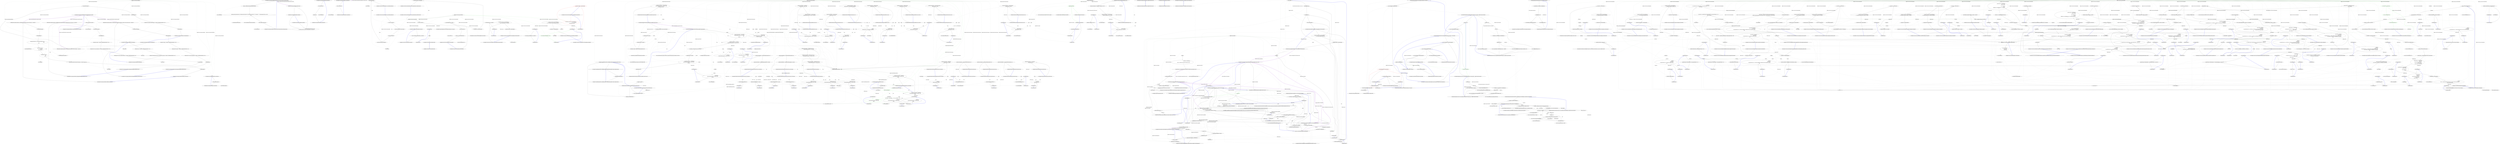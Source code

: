 digraph  {
n76 [label="HangFire.Tests.States.EnqueuedStateFeature", span=""];
n0 [cluster="HangFire.Tests.States.EnqueuedStateFeature.FeatureSetup(Microsoft.VisualStudio.TestTools.UnitTesting.TestContext)", label="Entry HangFire.Tests.States.EnqueuedStateFeature.FeatureSetup(Microsoft.VisualStudio.TestTools.UnitTesting.TestContext)", span="30-30"];
n1 [cluster="HangFire.Tests.States.EnqueuedStateFeature.FeatureSetup(Microsoft.VisualStudio.TestTools.UnitTesting.TestContext)", label="testRunner = TechTalk.SpecFlow.TestRunnerManager.GetTestRunner()", span="32-32"];
n2 [cluster="HangFire.Tests.States.EnqueuedStateFeature.FeatureSetup(Microsoft.VisualStudio.TestTools.UnitTesting.TestContext)", label="TechTalk.SpecFlow.FeatureInfo featureInfo = new TechTalk.SpecFlow.FeatureInfo(new System.Globalization.CultureInfo(''en-US''), ''Enqueued state'', '''', ProgrammingLanguage.CSharp, new string[] {\r\n                        ''redis''})", span="33-34"];
n5 [cluster="Unk.GetTestRunner", label="Entry Unk.GetTestRunner", span=""];
n3 [cluster="HangFire.Tests.States.EnqueuedStateFeature.FeatureSetup(Microsoft.VisualStudio.TestTools.UnitTesting.TestContext)", label="testRunner.OnFeatureStart(featureInfo)", span="35-35"];
n6 [cluster="TechTalk.SpecFlow.FeatureInfo.cstr", label="Entry TechTalk.SpecFlow.FeatureInfo.cstr", span=""];
n7 [cluster="System.Globalization.CultureInfo.CultureInfo(string)", label="Entry System.Globalization.CultureInfo.CultureInfo(string)", span="0-0"];
n4 [cluster="HangFire.Tests.States.EnqueuedStateFeature.FeatureSetup(Microsoft.VisualStudio.TestTools.UnitTesting.TestContext)", label="Exit HangFire.Tests.States.EnqueuedStateFeature.FeatureSetup(Microsoft.VisualStudio.TestTools.UnitTesting.TestContext)", span="30-30"];
n8 [cluster="Unk.OnFeatureStart", label="Entry Unk.OnFeatureStart", span=""];
n9 [cluster="HangFire.Tests.States.EnqueuedStateFeature.FeatureTearDown()", label="Entry HangFire.Tests.States.EnqueuedStateFeature.FeatureTearDown()", span="39-39"];
n10 [cluster="HangFire.Tests.States.EnqueuedStateFeature.FeatureTearDown()", label="testRunner.OnFeatureEnd()", span="41-41"];
n11 [cluster="HangFire.Tests.States.EnqueuedStateFeature.FeatureTearDown()", label="testRunner = null", span="42-42"];
n13 [cluster="Unk.OnFeatureEnd", label="Entry Unk.OnFeatureEnd", span=""];
n12 [cluster="HangFire.Tests.States.EnqueuedStateFeature.FeatureTearDown()", label="Exit HangFire.Tests.States.EnqueuedStateFeature.FeatureTearDown()", span="39-39"];
n14 [cluster="HangFire.Tests.States.EnqueuedStateFeature.TestInitialize()", label="Entry HangFire.Tests.States.EnqueuedStateFeature.TestInitialize()", span="46-46"];
n15 [cluster="HangFire.Tests.States.EnqueuedStateFeature.TestInitialize()", label="((TechTalk.SpecFlow.FeatureContext.Current != null) \r\n                        && (TechTalk.SpecFlow.FeatureContext.Current.FeatureInfo.Title != ''Enqueued state''))", span="48-49"];
n16 [cluster="HangFire.Tests.States.EnqueuedStateFeature.TestInitialize()", label="HangFire.Tests.States.EnqueuedStateFeature.FeatureSetup(null)", span="51-51"];
n17 [cluster="HangFire.Tests.States.EnqueuedStateFeature.TestInitialize()", label="Exit HangFire.Tests.States.EnqueuedStateFeature.TestInitialize()", span="46-46"];
n18 [cluster="HangFire.Tests.States.EnqueuedStateFeature.ScenarioTearDown()", label="Entry HangFire.Tests.States.EnqueuedStateFeature.ScenarioTearDown()", span="56-56"];
n19 [cluster="HangFire.Tests.States.EnqueuedStateFeature.ScenarioTearDown()", label="testRunner.OnScenarioEnd()", span="58-58"];
n20 [cluster="HangFire.Tests.States.EnqueuedStateFeature.ScenarioTearDown()", label="Exit HangFire.Tests.States.EnqueuedStateFeature.ScenarioTearDown()", span="56-56"];
n21 [cluster="Unk.OnScenarioEnd", label="Entry Unk.OnScenarioEnd", span=""];
n22 [cluster="HangFire.Tests.States.EnqueuedStateFeature.ScenarioSetup(TechTalk.SpecFlow.ScenarioInfo)", label="Entry HangFire.Tests.States.EnqueuedStateFeature.ScenarioSetup(TechTalk.SpecFlow.ScenarioInfo)", span="61-61"];
n23 [cluster="HangFire.Tests.States.EnqueuedStateFeature.ScenarioSetup(TechTalk.SpecFlow.ScenarioInfo)", label="testRunner.OnScenarioStart(scenarioInfo)", span="63-63"];
n24 [cluster="HangFire.Tests.States.EnqueuedStateFeature.ScenarioSetup(TechTalk.SpecFlow.ScenarioInfo)", label="Exit HangFire.Tests.States.EnqueuedStateFeature.ScenarioSetup(TechTalk.SpecFlow.ScenarioInfo)", span="61-61"];
n25 [cluster="Unk.OnScenarioStart", label="Entry Unk.OnScenarioStart", span=""];
n26 [cluster="HangFire.Tests.States.EnqueuedStateFeature.ScenarioCleanup()", label="Entry HangFire.Tests.States.EnqueuedStateFeature.ScenarioCleanup()", span="66-66"];
n27 [cluster="HangFire.Tests.States.EnqueuedStateFeature.ScenarioCleanup()", label="testRunner.CollectScenarioErrors()", span="68-68"];
n28 [cluster="HangFire.Tests.States.EnqueuedStateFeature.ScenarioCleanup()", label="Exit HangFire.Tests.States.EnqueuedStateFeature.ScenarioCleanup()", span="66-66"];
n29 [cluster="Unk.CollectScenarioErrors", label="Entry Unk.CollectScenarioErrors", span=""];
n30 [cluster="HangFire.Tests.States.EnqueuedStateFeature.FeatureBackground()", label="Entry HangFire.Tests.States.EnqueuedStateFeature.FeatureBackground()", span="71-71"];
n31 [cluster="HangFire.Tests.States.EnqueuedStateFeature.FeatureBackground()", label="testRunner.Given(''a job'', ((string)(null)), ((TechTalk.SpecFlow.Table)(null)), ''Given '')", span="75-75"];
n32 [cluster="HangFire.Tests.States.EnqueuedStateFeature.FeatureBackground()", label="testRunner.And(''the Enqueued state with the \'test\' value for the \'queue\' argument'', ((string)(null)), ((TechTalk.SpecFlow.Table)(null)), ''And '')", span="77-77"];
n34 [cluster="Unk.Given", label="Entry Unk.Given", span=""];
n33 [cluster="HangFire.Tests.States.EnqueuedStateFeature.FeatureBackground()", label="Exit HangFire.Tests.States.EnqueuedStateFeature.FeatureBackground()", span="71-71"];
n35 [cluster="Unk.And", label="Entry Unk.And", span=""];
n36 [cluster="HangFire.Tests.States.EnqueuedStateFeature.StateNameIsEnqueued()", label="Entry HangFire.Tests.States.EnqueuedStateFeature.StateNameIsEnqueued()", span="85-85"];
n37 [cluster="HangFire.Tests.States.EnqueuedStateFeature.StateNameIsEnqueued()", label="TechTalk.SpecFlow.ScenarioInfo scenarioInfo = new TechTalk.SpecFlow.ScenarioInfo(''State name is \'Enqueued\''', ((string[])(null)))", span="87-87"];
n38 [cluster="HangFire.Tests.States.EnqueuedStateFeature.StateNameIsEnqueued()", label="this.ScenarioSetup(scenarioInfo)", span="89-89"];
n43 [cluster="TechTalk.SpecFlow.ScenarioInfo.cstr", label="Entry TechTalk.SpecFlow.ScenarioInfo.cstr", span=""];
n39 [cluster="HangFire.Tests.States.EnqueuedStateFeature.StateNameIsEnqueued()", label="this.FeatureBackground()", span="91-91"];
n40 [cluster="HangFire.Tests.States.EnqueuedStateFeature.StateNameIsEnqueued()", label="testRunner.Then(''the state name is equal to \'Enqueued\''', ((string)(null)), ((TechTalk.SpecFlow.Table)(null)), ''Then '')", span="93-93"];
n41 [cluster="HangFire.Tests.States.EnqueuedStateFeature.StateNameIsEnqueued()", label="this.ScenarioCleanup()", span="95-95"];
n44 [cluster="Unk.Then", label="Entry Unk.Then", span=""];
n42 [cluster="HangFire.Tests.States.EnqueuedStateFeature.StateNameIsEnqueued()", label="Exit HangFire.Tests.States.EnqueuedStateFeature.StateNameIsEnqueued()", span="85-85"];
n45 [cluster="HangFire.Tests.States.EnqueuedStateFeature.ItHasTheCorrectPropertiesSet()", label="Entry HangFire.Tests.States.EnqueuedStateFeature.ItHasTheCorrectPropertiesSet()", span="102-102"];
n46 [cluster="HangFire.Tests.States.EnqueuedStateFeature.ItHasTheCorrectPropertiesSet()", label="TechTalk.SpecFlow.ScenarioInfo scenarioInfo = new TechTalk.SpecFlow.ScenarioInfo(''It has the correct properties set'', ((string[])(null)))", span="104-104"];
n47 [cluster="HangFire.Tests.States.EnqueuedStateFeature.ItHasTheCorrectPropertiesSet()", label="this.ScenarioSetup(scenarioInfo)", span="106-106"];
n48 [cluster="HangFire.Tests.States.EnqueuedStateFeature.ItHasTheCorrectPropertiesSet()", label="this.FeatureBackground()", span="108-108"];
n49 [cluster="HangFire.Tests.States.EnqueuedStateFeature.ItHasTheCorrectPropertiesSet()", label="TechTalk.SpecFlow.Table table1 = new TechTalk.SpecFlow.Table(new string[] {\r\n                        ''Name'',\r\n                        ''Value''})", span="110-112"];
n50 [cluster="HangFire.Tests.States.EnqueuedStateFeature.ItHasTheCorrectPropertiesSet()", label="table1.AddRow(new string[] {\r\n                        ''EnqueuedAt'',\r\n                        ''<UtcNow timestamp>''})", span="113-115"];
n55 [cluster="TechTalk.SpecFlow.Table.cstr", label="Entry TechTalk.SpecFlow.Table.cstr", span=""];
n51 [cluster="HangFire.Tests.States.EnqueuedStateFeature.ItHasTheCorrectPropertiesSet()", label="table1.AddRow(new string[] {\r\n                        ''Queue'',\r\n                        ''test''})", span="116-118"];
n52 [cluster="HangFire.Tests.States.EnqueuedStateFeature.ItHasTheCorrectPropertiesSet()", label="testRunner.Then(''properties table contains the following items:'', ((string)(null)), table1, ''Then '')", span="120-120"];
n56 [cluster="Unk.AddRow", label="Entry Unk.AddRow", span=""];
n53 [cluster="HangFire.Tests.States.EnqueuedStateFeature.ItHasTheCorrectPropertiesSet()", label="this.ScenarioCleanup()", span="122-122"];
n54 [cluster="HangFire.Tests.States.EnqueuedStateFeature.ItHasTheCorrectPropertiesSet()", label="Exit HangFire.Tests.States.EnqueuedStateFeature.ItHasTheCorrectPropertiesSet()", span="102-102"];
n57 [cluster="HangFire.Tests.States.EnqueuedStateFeature.AfterApplyingItShouldEnqueueTheJobToTheGivenQueue()", label="Entry HangFire.Tests.States.EnqueuedStateFeature.AfterApplyingItShouldEnqueueTheJobToTheGivenQueue()", span="129-129"];
n58 [cluster="HangFire.Tests.States.EnqueuedStateFeature.AfterApplyingItShouldEnqueueTheJobToTheGivenQueue()", label="TechTalk.SpecFlow.ScenarioInfo scenarioInfo = new TechTalk.SpecFlow.ScenarioInfo(''After applying, it should enqueue the job to the given queue'', ((string[])(null)))", span="131-131"];
n59 [cluster="HangFire.Tests.States.EnqueuedStateFeature.AfterApplyingItShouldEnqueueTheJobToTheGivenQueue()", label="this.ScenarioSetup(scenarioInfo)", span="133-133"];
n60 [cluster="HangFire.Tests.States.EnqueuedStateFeature.AfterApplyingItShouldEnqueueTheJobToTheGivenQueue()", label="this.FeatureBackground()", span="135-135"];
n61 [cluster="HangFire.Tests.States.EnqueuedStateFeature.AfterApplyingItShouldEnqueueTheJobToTheGivenQueue()", label="testRunner.When(''I apply it'', ((string)(null)), ((TechTalk.SpecFlow.Table)(null)), ''When '')", span="137-137"];
n62 [cluster="HangFire.Tests.States.EnqueuedStateFeature.AfterApplyingItShouldEnqueueTheJobToTheGivenQueue()", label="testRunner.Then(''the \'test\' queue contains the job'', ((string)(null)), ((TechTalk.SpecFlow.Table)(null)), ''Then '')", span="139-139"];
n66 [cluster="Unk.When", label="Entry Unk.When", span=""];
n63 [cluster="HangFire.Tests.States.EnqueuedStateFeature.AfterApplyingItShouldEnqueueTheJobToTheGivenQueue()", label="testRunner.And(''the \'test\' queue was added to the queues set'', ((string)(null)), ((TechTalk.SpecFlow.Table)(null)), ''And '')", span="141-141"];
n64 [cluster="HangFire.Tests.States.EnqueuedStateFeature.AfterApplyingItShouldEnqueueTheJobToTheGivenQueue()", label="this.ScenarioCleanup()", span="143-143"];
n65 [cluster="HangFire.Tests.States.EnqueuedStateFeature.AfterApplyingItShouldEnqueueTheJobToTheGivenQueue()", label="Exit HangFire.Tests.States.EnqueuedStateFeature.AfterApplyingItShouldEnqueueTheJobToTheGivenQueue()", span="129-129"];
n67 [cluster="HangFire.Tests.States.EnqueuedStateFeature.AfterUnapplyingItShouldNotRemoveTheJobFromTheQueue()", label="Entry HangFire.Tests.States.EnqueuedStateFeature.AfterUnapplyingItShouldNotRemoveTheJobFromTheQueue()", span="150-150"];
n68 [cluster="HangFire.Tests.States.EnqueuedStateFeature.AfterUnapplyingItShouldNotRemoveTheJobFromTheQueue()", label="TechTalk.SpecFlow.ScenarioInfo scenarioInfo = new TechTalk.SpecFlow.ScenarioInfo(''After unapplying, it should not remove the job from the queue'', ((string[])(null)))", span="152-152"];
n69 [cluster="HangFire.Tests.States.EnqueuedStateFeature.AfterUnapplyingItShouldNotRemoveTheJobFromTheQueue()", label="this.ScenarioSetup(scenarioInfo)", span="154-154"];
n70 [cluster="HangFire.Tests.States.EnqueuedStateFeature.AfterUnapplyingItShouldNotRemoveTheJobFromTheQueue()", label="this.FeatureBackground()", span="156-156"];
n71 [cluster="HangFire.Tests.States.EnqueuedStateFeature.AfterUnapplyingItShouldNotRemoveTheJobFromTheQueue()", label="testRunner.When(''I apply it'', ((string)(null)), ((TechTalk.SpecFlow.Table)(null)), ''When '')", span="158-158"];
n72 [cluster="HangFire.Tests.States.EnqueuedStateFeature.AfterUnapplyingItShouldNotRemoveTheJobFromTheQueue()", label="testRunner.And(''after I unapply it'', ((string)(null)), ((TechTalk.SpecFlow.Table)(null)), ''And '')", span="160-160"];
n73 [cluster="HangFire.Tests.States.EnqueuedStateFeature.AfterUnapplyingItShouldNotRemoveTheJobFromTheQueue()", label="testRunner.Then(''the \'test\' queue still contains the job'', ((string)(null)), ((TechTalk.SpecFlow.Table)(null)), ''Then '')", span="162-162"];
n74 [cluster="HangFire.Tests.States.EnqueuedStateFeature.AfterUnapplyingItShouldNotRemoveTheJobFromTheQueue()", label="this.ScenarioCleanup()", span="164-164"];
n75 [cluster="HangFire.Tests.States.EnqueuedStateFeature.AfterUnapplyingItShouldNotRemoveTheJobFromTheQueue()", label="Exit HangFire.Tests.States.EnqueuedStateFeature.AfterUnapplyingItShouldNotRemoveTheJobFromTheQueue()", span="150-150"];
m0_45 [cluster="Unk.NotNull", file="CreateContextFacts.cs", label="Entry Unk.NotNull", span=""];
m0_12 [cluster="Hangfire.Core.Tests.Client.CreateContextFacts.Ctor_ThrowsAnException_WhenConnectionIsNull()", file="CreateContextFacts.cs", label="Entry Hangfire.Core.Tests.Client.CreateContextFacts.Ctor_ThrowsAnException_WhenConnectionIsNull()", span="24-24"];
m0_13 [cluster="Hangfire.Core.Tests.Client.CreateContextFacts.Ctor_ThrowsAnException_WhenConnectionIsNull()", file="CreateContextFacts.cs", label="var exception = Assert.Throws<ArgumentNullException>(\r\n                () => new CreateContext(null, _job, _state.Object))", span="26-27"];
m0_14 [cluster="Hangfire.Core.Tests.Client.CreateContextFacts.Ctor_ThrowsAnException_WhenConnectionIsNull()", file="CreateContextFacts.cs", label="Assert.Equal(''connection'', exception.ParamName)", span="29-29"];
m0_15 [cluster="Hangfire.Core.Tests.Client.CreateContextFacts.Ctor_ThrowsAnException_WhenConnectionIsNull()", file="CreateContextFacts.cs", label="Exit Hangfire.Core.Tests.Client.CreateContextFacts.Ctor_ThrowsAnException_WhenConnectionIsNull()", span="24-24"];
m0_16 [cluster="Unk.>", file="CreateContextFacts.cs", label="Entry Unk.>", span=""];
m0_36 [cluster="Hangfire.Core.Tests.Client.CreateContextFacts.Ctor_CorrectlyInitializes_AllProperties()", file="CreateContextFacts.cs", label="Entry Hangfire.Core.Tests.Client.CreateContextFacts.Ctor_CorrectlyInitializes_AllProperties()", span="52-52"];
m0_37 [cluster="Hangfire.Core.Tests.Client.CreateContextFacts.Ctor_CorrectlyInitializes_AllProperties()", file="CreateContextFacts.cs", label="var context = CreateContext()", span="54-54"];
m0_38 [cluster="Hangfire.Core.Tests.Client.CreateContextFacts.Ctor_CorrectlyInitializes_AllProperties()", file="CreateContextFacts.cs", label="Assert.Same(_connection.Object, context.Connection)", span="56-56"];
m0_39 [cluster="Hangfire.Core.Tests.Client.CreateContextFacts.Ctor_CorrectlyInitializes_AllProperties()", file="CreateContextFacts.cs", label="Assert.Same(_job, context.Job)", span="57-57"];
m0_40 [cluster="Hangfire.Core.Tests.Client.CreateContextFacts.Ctor_CorrectlyInitializes_AllProperties()", file="CreateContextFacts.cs", label="Assert.Same(_state.Object, context.InitialState)", span="58-58"];
m0_41 [cluster="Hangfire.Core.Tests.Client.CreateContextFacts.Ctor_CorrectlyInitializes_AllProperties()", file="CreateContextFacts.cs", label="Assert.NotNull(context.Items)", span="60-60"];
m0_42 [cluster="Hangfire.Core.Tests.Client.CreateContextFacts.Ctor_CorrectlyInitializes_AllProperties()", file="CreateContextFacts.cs", label="Exit Hangfire.Core.Tests.Client.CreateContextFacts.Ctor_CorrectlyInitializes_AllProperties()", span="52-52"];
m0_6 [cluster="Mock<IState>.cstr", file="CreateContextFacts.cs", label="Entry Mock<IState>.cstr", span=""];
m0_44 [cluster="Unk.Same", file="CreateContextFacts.cs", label="Entry Unk.Same", span=""];
m0_29 [cluster="Hangfire.Core.Tests.Client.CreateContextFacts.Ctor_ThrowsAnException_WhenStateIsNull()", file="CreateContextFacts.cs", label="Entry Hangfire.Core.Tests.Client.CreateContextFacts.Ctor_ThrowsAnException_WhenStateIsNull()", span="42-42"];
m0_30 [cluster="Hangfire.Core.Tests.Client.CreateContextFacts.Ctor_ThrowsAnException_WhenStateIsNull()", color=red, community=0, file="CreateContextFacts.cs", label="0: var exception = Assert.Throws<ArgumentNullException>(\r\n                () => new CreateContext(\r\n                    _connection.Object, _job, null))", span="44-46"];
m0_31 [cluster="Hangfire.Core.Tests.Client.CreateContextFacts.Ctor_ThrowsAnException_WhenStateIsNull()", color=red, community=0, file="CreateContextFacts.cs", label="0: Assert.Equal(''initialState'', exception.ParamName)", span="48-48"];
m0_0 [cluster="Hangfire.Core.Tests.Client.CreateContextFacts.CreateContextFacts()", file="CreateContextFacts.cs", label="Entry Hangfire.Core.Tests.Client.CreateContextFacts.CreateContextFacts()", span="16-16"];
m0_1 [cluster="Hangfire.Core.Tests.Client.CreateContextFacts.CreateContextFacts()", file="CreateContextFacts.cs", label="_job = Job.FromExpression(() => Method())", span="18-18"];
m0_2 [cluster="Hangfire.Core.Tests.Client.CreateContextFacts.CreateContextFacts()", file="CreateContextFacts.cs", label="_state = new Mock<IState>()", span="19-19"];
m0_3 [cluster="Hangfire.Core.Tests.Client.CreateContextFacts.CreateContextFacts()", file="CreateContextFacts.cs", label="_connection = new Mock<IStorageConnection>()", span="20-20"];
m0_4 [cluster="Hangfire.Core.Tests.Client.CreateContextFacts.CreateContextFacts()", file="CreateContextFacts.cs", label="Exit Hangfire.Core.Tests.Client.CreateContextFacts.CreateContextFacts()", span="16-16"];
m0_51 [cluster="Hangfire.Client.CreateContext.CreateContext(Hangfire.Client.CreateContext)", file="CreateContextFacts.cs", label="Entry Hangfire.Client.CreateContext.CreateContext(Hangfire.Client.CreateContext)", span="30-30"];
m0_11 [cluster="Hangfire.Core.Tests.Client.CreateContextFacts.Method()", file="CreateContextFacts.cs", label="Entry Hangfire.Core.Tests.Client.CreateContextFacts.Method()", span="72-72"];
m0_52 [cluster="Hangfire.Core.Tests.Client.CreateContextFacts.Method()", file="CreateContextFacts.cs", label="Exit Hangfire.Core.Tests.Client.CreateContextFacts.Method()", span="72-72"];
m0_43 [cluster="Hangfire.Core.Tests.Client.CreateContextFacts.CreateContext()", file="CreateContextFacts.cs", label="Entry Hangfire.Core.Tests.Client.CreateContextFacts.CreateContext()", span="76-76"];
m0_53 [cluster="Hangfire.Core.Tests.Client.CreateContextFacts.CreateContext()", file="CreateContextFacts.cs", label="return new CreateContext(_connection.Object, _job, _state.Object);", span="78-78"];
m0_54 [cluster="Hangfire.Core.Tests.Client.CreateContextFacts.CreateContext()", file="CreateContextFacts.cs", label="Exit Hangfire.Core.Tests.Client.CreateContextFacts.CreateContext()", span="76-76"];
m0_17 [cluster="Unk.Equal", file="CreateContextFacts.cs", label="Entry Unk.Equal", span=""];
m0_32 [cluster="Unk.DoesNotThrow", file="CreateContextFacts.cs", label="Entry Unk.DoesNotThrow", span=""];
m0_22 [cluster="Hangfire.Core.Tests.Client.CreateContextFacts.Ctor_ThrowsAnException_WhenJobIsNull()", file="CreateContextFacts.cs", label="Entry Hangfire.Core.Tests.Client.CreateContextFacts.Ctor_ThrowsAnException_WhenJobIsNull()", span="33-33"];
m0_23 [cluster="Hangfire.Core.Tests.Client.CreateContextFacts.Ctor_ThrowsAnException_WhenJobIsNull()", file="CreateContextFacts.cs", label="var exception = Assert.Throws<ArgumentNullException>(\r\n                () => new CreateContext(_connection.Object, null, _state.Object))", span="35-36"];
m0_24 [cluster="Hangfire.Core.Tests.Client.CreateContextFacts.Ctor_ThrowsAnException_WhenJobIsNull()", file="CreateContextFacts.cs", label="Assert.Equal(''job'', exception.ParamName)", span="38-38"];
m0_25 [cluster="Hangfire.Core.Tests.Client.CreateContextFacts.Ctor_ThrowsAnException_WhenJobIsNull()", file="CreateContextFacts.cs", label="Exit Hangfire.Core.Tests.Client.CreateContextFacts.Ctor_ThrowsAnException_WhenJobIsNull()", span="33-33"];
m0_46 [cluster="Hangfire.Core.Tests.Client.CreateContextFacts.CopyCtor_CopiesItemsDictionary_FromTheGivenContext()", file="CreateContextFacts.cs", label="Entry Hangfire.Core.Tests.Client.CreateContextFacts.CopyCtor_CopiesItemsDictionary_FromTheGivenContext()", span="64-64"];
m0_47 [cluster="Hangfire.Core.Tests.Client.CreateContextFacts.CopyCtor_CopiesItemsDictionary_FromTheGivenContext()", file="CreateContextFacts.cs", label="var context = CreateContext()", span="66-66"];
m0_48 [cluster="Hangfire.Core.Tests.Client.CreateContextFacts.CopyCtor_CopiesItemsDictionary_FromTheGivenContext()", file="CreateContextFacts.cs", label="var contextCopy = new CreateContext(context)", span="67-67"];
m0_49 [cluster="Hangfire.Core.Tests.Client.CreateContextFacts.CopyCtor_CopiesItemsDictionary_FromTheGivenContext()", file="CreateContextFacts.cs", label="Assert.Same(context.Items, contextCopy.Items)", span="69-69"];
m0_50 [cluster="Hangfire.Core.Tests.Client.CreateContextFacts.CopyCtor_CopiesItemsDictionary_FromTheGivenContext()", file="CreateContextFacts.cs", label="Exit Hangfire.Core.Tests.Client.CreateContextFacts.CopyCtor_CopiesItemsDictionary_FromTheGivenContext()", span="64-64"];
m0_7 [cluster="Mock<IStorageConnection>.cstr", file="CreateContextFacts.cs", label="Entry Mock<IStorageConnection>.cstr", span=""];
m0_33 [cluster="lambda expression", file="CreateContextFacts.cs", label="Entry lambda expression", span="45-46"];
m0_8 [cluster="lambda expression", file="CreateContextFacts.cs", label="Entry lambda expression", span="18-18"];
m0_9 [cluster="lambda expression", file="CreateContextFacts.cs", label="Method()", span="18-18"];
m0_10 [cluster="lambda expression", file="CreateContextFacts.cs", label="Exit lambda expression", span="18-18"];
m0_18 [cluster="lambda expression", file="CreateContextFacts.cs", label="Entry lambda expression", span="27-27"];
m0_19 [cluster="lambda expression", file="CreateContextFacts.cs", label="new CreateContext(null, _job, _state.Object)", span="27-27"];
m0_20 [cluster="lambda expression", file="CreateContextFacts.cs", label="Exit lambda expression", span="27-27"];
m0_26 [cluster="lambda expression", file="CreateContextFacts.cs", label="Entry lambda expression", span="36-36"];
m0_27 [cluster="lambda expression", file="CreateContextFacts.cs", label="new CreateContext(_connection.Object, null, _state.Object)", span="36-36"];
m0_28 [cluster="lambda expression", file="CreateContextFacts.cs", label="Exit lambda expression", span="36-36"];
m0_34 [cluster="lambda expression", color=green, community=0, file="CreateContextFacts.cs", label="0: new CreateContext(_connection.Object, _job, null)", span="44-44"];
m0_35 [cluster="lambda expression", file="CreateContextFacts.cs", label="Exit lambda expression", span="45-46"];
m0_21 [cluster="CreateContext.cstr", file="CreateContextFacts.cs", label="Entry CreateContext.cstr", span=""];
m0_5 [cluster="Hangfire.Common.Job.FromExpression(System.Linq.Expressions.Expression<System.Action>)", file="CreateContextFacts.cs", label="Entry Hangfire.Common.Job.FromExpression(System.Linq.Expressions.Expression<System.Action>)", span="148-148"];
m0_55 [file="CreateContextFacts.cs", label="Hangfire.Core.Tests.Client.CreateContextFacts", span=""];
m1_6 [cluster="HangFire.Web.AspNetBackgroundJobServer.AspNetBackgroundJobServer(HangFire.BackgroundJobServerOptions)", file="CreatingContext.cs", label="Exit HangFire.Web.AspNetBackgroundJobServer.AspNetBackgroundJobServer(HangFire.BackgroundJobServerOptions)", span="41-41"];
m1_7 [cluster="HangFire.Web.AspNetBackgroundJobServer.AspNetBackgroundJobServer(HangFire.BackgroundJobServerOptions, HangFire.JobStorage)", file="CreatingContext.cs", label="Entry HangFire.Web.AspNetBackgroundJobServer.AspNetBackgroundJobServer(HangFire.BackgroundJobServerOptions, HangFire.JobStorage)", span="53-53"];
m1_8 [cluster="HangFire.Web.AspNetBackgroundJobServer.AspNetBackgroundJobServer(HangFire.BackgroundJobServerOptions, HangFire.JobStorage)", file="CreatingContext.cs", label="HostingEnvironment.RegisterObject(this)", span="56-56"];
m1_117 [cluster="HangFire.Redis.RedisWriteOnlyTransaction.DecrementCounter(string, System.TimeSpan)", file="CreatingContext.cs", label="Entry HangFire.Redis.RedisWriteOnlyTransaction.DecrementCounter(string, System.TimeSpan)", span="118-118"];
m1_118 [cluster="HangFire.Redis.RedisWriteOnlyTransaction.DecrementCounter(string, System.TimeSpan)", file="CreatingContext.cs", label="_transaction.QueueCommand(x => x.DecrementValue(RedisStorage.Prefix + key))", span="120-120"];
m1_119 [cluster="HangFire.Redis.RedisWriteOnlyTransaction.DecrementCounter(string, System.TimeSpan)", file="CreatingContext.cs", label="_transaction.QueueCommand(x => x.ExpireEntryIn(RedisStorage.Prefix + key, expireIn))", span="121-121"];
m1_120 [cluster="HangFire.Redis.RedisWriteOnlyTransaction.DecrementCounter(string, System.TimeSpan)", file="CreatingContext.cs", label="Exit HangFire.Redis.RedisWriteOnlyTransaction.DecrementCounter(string, System.TimeSpan)", span="118-118"];
m1_57 [cluster="HangFire.Redis.RedisWriteOnlyTransaction.AddJobState(string, HangFire.Common.States.State)", file="CreatingContext.cs", label="Entry HangFire.Redis.RedisWriteOnlyTransaction.AddJobState(string, HangFire.Common.States.State)", span="79-79"];
m1_74 [cluster="HangFire.Redis.RedisWriteOnlyTransaction.AddJobState(string, HangFire.Common.States.State)", file="CreatingContext.cs", label="_transaction.QueueCommand(x => x.EnqueueItemOnList(\r\n                String.Format(RedisStorage.Prefix + ''job:{0}:history'', jobId),\r\n                JobHelper.ToJson(storedData)))", span="88-90"];
m1_70 [cluster="HangFire.Redis.RedisWriteOnlyTransaction.AddJobState(string, HangFire.Common.States.State)", file="CreatingContext.cs", label="var storedData = new Dictionary<string, string>(state.Serialize())", span="83-83"];
m1_73 [cluster="HangFire.Redis.RedisWriteOnlyTransaction.AddJobState(string, HangFire.Common.States.State)", file="CreatingContext.cs", label="storedData.Add(''CreatedAt'', JobHelper.ToStringTimestamp(DateTime.UtcNow))", span="86-86"];
m1_71 [cluster="HangFire.Redis.RedisWriteOnlyTransaction.AddJobState(string, HangFire.Common.States.State)", file="CreatingContext.cs", label="storedData.Add(''State'', state.Name)", span="84-84"];
m1_72 [cluster="HangFire.Redis.RedisWriteOnlyTransaction.AddJobState(string, HangFire.Common.States.State)", file="CreatingContext.cs", label="storedData.Add(''Reason'', state.Reason)", span="85-85"];
m1_75 [cluster="HangFire.Redis.RedisWriteOnlyTransaction.AddJobState(string, HangFire.Common.States.State)", file="CreatingContext.cs", label="Exit HangFire.Redis.RedisWriteOnlyTransaction.AddJobState(string, HangFire.Common.States.State)", span="79-79"];
m1_147 [cluster="HangFire.Redis.RedisWriteOnlyTransaction.InsertToList(string, string)", file="CreatingContext.cs", label="Entry HangFire.Redis.RedisWriteOnlyTransaction.InsertToList(string, string)", span="142-142"];
m1_148 [cluster="HangFire.Redis.RedisWriteOnlyTransaction.InsertToList(string, string)", file="CreatingContext.cs", label="_transaction.QueueCommand(x => x.EnqueueItemOnList(\r\n                RedisStorage.Prefix + key, value))", span="144-145"];
m1_149 [cluster="HangFire.Redis.RedisWriteOnlyTransaction.InsertToList(string, string)", file="CreatingContext.cs", label="Exit HangFire.Redis.RedisWriteOnlyTransaction.InsertToList(string, string)", span="142-142"];
m1_81 [cluster="Unk.EnqueueItemOnList", file="CreatingContext.cs", label="Entry Unk.EnqueueItemOnList", span=""];
m1_56 [cluster="System.Collections.Generic.Dictionary<TKey, TValue>.Add(TKey, TValue)", file="CreatingContext.cs", label="Entry System.Collections.Generic.Dictionary<TKey, TValue>.Add(TKey, TValue)", span="0-0"];
m1_5 [cluster="HangFire.Web.AspNetBackgroundJobServer.AspNetBackgroundJobServer(HangFire.BackgroundJobServerOptions)", file="CreatingContext.cs", label="HostingEnvironment.RegisterObject(this)", span="44-44"];
m1_4 [cluster="HangFire.Redis.RedisWriteOnlyTransaction.RedisWriteOnlyTransaction(IRedisTransaction)", file="CreatingContext.cs", label="Exit HangFire.Redis.RedisWriteOnlyTransaction.RedisWriteOnlyTransaction(IRedisTransaction)", span="13-13"];
m1_69 [cluster="Unk.SetRangeInHash", file="CreatingContext.cs", label="Entry Unk.SetRangeInHash", span=""];
m1_100 [cluster="HangFire.Redis.RedisWriteOnlyTransaction.IncrementCounter(string, System.TimeSpan)", file="CreatingContext.cs", label="Entry HangFire.Redis.RedisWriteOnlyTransaction.IncrementCounter(string, System.TimeSpan)", span="107-107"];
m1_101 [cluster="HangFire.Redis.RedisWriteOnlyTransaction.IncrementCounter(string, System.TimeSpan)", file="CreatingContext.cs", label="_transaction.QueueCommand(x => x.IncrementValue(RedisStorage.Prefix + key))", span="109-109"];
m1_102 [cluster="HangFire.Redis.RedisWriteOnlyTransaction.IncrementCounter(string, System.TimeSpan)", file="CreatingContext.cs", label="_transaction.QueueCommand(x => x.ExpireEntryIn(RedisStorage.Prefix + key, expireIn))", span="110-110"];
m1_103 [cluster="HangFire.Redis.RedisWriteOnlyTransaction.IncrementCounter(string, System.TimeSpan)", file="CreatingContext.cs", label="Exit HangFire.Redis.RedisWriteOnlyTransaction.IncrementCounter(string, System.TimeSpan)", span="107-107"];
m1_160 [cluster="HangFire.Redis.RedisWriteOnlyTransaction.TrimList(string, int, int)", file="CreatingContext.cs", label="Entry HangFire.Redis.RedisWriteOnlyTransaction.TrimList(string, int, int)", span="154-154"];
m1_161 [cluster="HangFire.Redis.RedisWriteOnlyTransaction.TrimList(string, int, int)", file="CreatingContext.cs", label="_transaction.QueueCommand(x => x.TrimList(\r\n                RedisStorage.Prefix + key, keepStartingFrom, keepEndingAt))", span="157-158"];
m1_162 [cluster="HangFire.Redis.RedisWriteOnlyTransaction.TrimList(string, int, int)", file="CreatingContext.cs", label="Exit HangFire.Redis.RedisWriteOnlyTransaction.TrimList(string, int, int)", span="154-154"];
m1_0 [cluster="HangFire.Redis.RedisWriteOnlyTransaction.RedisWriteOnlyTransaction(IRedisTransaction)", file="CreatingContext.cs", label="Entry HangFire.Redis.RedisWriteOnlyTransaction.RedisWriteOnlyTransaction(IRedisTransaction)", span="13-13"];
m1_1 [cluster="HangFire.Redis.RedisWriteOnlyTransaction.RedisWriteOnlyTransaction(IRedisTransaction)", file="CreatingContext.cs", label="transaction == null", span="15-15"];
m1_2 [cluster="HangFire.Redis.RedisWriteOnlyTransaction.RedisWriteOnlyTransaction(IRedisTransaction)", file="CreatingContext.cs", label="throw new ArgumentNullException(''transaction'');", span="15-15"];
m1_61 [cluster="Unk.SetEntryInHash", file="CreatingContext.cs", label="Entry Unk.SetEntryInHash", span=""];
m1_89 [cluster="Unk.AddItemToSet", file="CreatingContext.cs", label="Entry Unk.AddItemToSet", span=""];
m1_23 [cluster="string.Format(string, object)", file="CreatingContext.cs", label="Entry string.Format(string, object)", span="0-0"];
m1_46 [cluster="HangFire.Redis.RedisWriteOnlyTransaction.SetJobState(string, HangFire.Common.States.State)", file="CreatingContext.cs", label="Entry HangFire.Redis.RedisWriteOnlyTransaction.SetJobState(string, HangFire.Common.States.State)", span="55-55"];
m1_47 [cluster="HangFire.Redis.RedisWriteOnlyTransaction.SetJobState(string, HangFire.Common.States.State)", file="CreatingContext.cs", label="_transaction.QueueCommand(x => x.SetEntryInHash(\r\n                String.Format(RedisStorage.Prefix + ''job:{0}'', jobId),\r\n                ''State'',\r\n                state.Name))", span="57-60"];
m1_48 [cluster="HangFire.Redis.RedisWriteOnlyTransaction.SetJobState(string, HangFire.Common.States.State)", file="CreatingContext.cs", label="_transaction.QueueCommand(x => x.RemoveEntry(\r\n                String.Format(RedisStorage.Prefix + ''job:{0}:state'', jobId)))", span="62-63"];
m1_51 [cluster="HangFire.Redis.RedisWriteOnlyTransaction.SetJobState(string, HangFire.Common.States.State)", file="CreatingContext.cs", label="_transaction.QueueCommand(x => x.SetRangeInHash(\r\n                String.Format(RedisStorage.Prefix + ''job:{0}:state'', jobId),\r\n                storedData))", span="72-74"];
m1_52 [cluster="HangFire.Redis.RedisWriteOnlyTransaction.SetJobState(string, HangFire.Common.States.State)", file="CreatingContext.cs", label="AddJobState(jobId, state)", span="76-76"];
m1_49 [cluster="HangFire.Redis.RedisWriteOnlyTransaction.SetJobState(string, HangFire.Common.States.State)", file="CreatingContext.cs", label="var storedData = new Dictionary<string, string>(state.Serialize())", span="69-69"];
m1_50 [cluster="HangFire.Redis.RedisWriteOnlyTransaction.SetJobState(string, HangFire.Common.States.State)", file="CreatingContext.cs", label="storedData.Add(''State'', state.Name)", span="70-70"];
m1_53 [cluster="HangFire.Redis.RedisWriteOnlyTransaction.SetJobState(string, HangFire.Common.States.State)", file="CreatingContext.cs", label="Exit HangFire.Redis.RedisWriteOnlyTransaction.SetJobState(string, HangFire.Common.States.State)", span="55-55"];
m1_179 [cluster="HangFire.Redis.RedisWriteOnlyTransaction.ExpireValue(string, System.TimeSpan)", file="CreatingContext.cs", label="Entry HangFire.Redis.RedisWriteOnlyTransaction.ExpireValue(string, System.TimeSpan)", span="172-172"];
m1_180 [cluster="HangFire.Redis.RedisWriteOnlyTransaction.ExpireValue(string, System.TimeSpan)", file="CreatingContext.cs", label="_transaction.QueueCommand(x => x.ExpireEntryIn(\r\n                RedisStorage.Prefix + key, expireIn))", span="174-175"];
m1_181 [cluster="HangFire.Redis.RedisWriteOnlyTransaction.ExpireValue(string, System.TimeSpan)", file="CreatingContext.cs", label="Exit HangFire.Redis.RedisWriteOnlyTransaction.ExpireValue(string, System.TimeSpan)", span="172-172"];
m1_65 [cluster="Unk.RemoveEntry", file="CreatingContext.cs", label="Entry Unk.RemoveEntry", span=""];
m1_55 [cluster="HangFire.Common.States.State.Serialize()", file="CreatingContext.cs", label="Entry HangFire.Common.States.State.Serialize()", span="27-27"];
m1_16 [cluster="HangFire.Redis.RedisWriteOnlyTransaction.ExpireJob(string, System.TimeSpan)", file="CreatingContext.cs", label="_transaction.QueueCommand(x => x.ExpireEntryIn(\r\n                String.Format(RedisStorage.Prefix + ''job:{0}:history'', jobId),\r\n                expireIn))", span="36-38"];
m1_17 [cluster="HangFire.Redis.RedisWriteOnlyTransaction.ExpireJob(string, System.TimeSpan)", file="CreatingContext.cs", label="_transaction.QueueCommand(x => x.ExpireEntryIn(\r\n                String.Format(RedisStorage.Prefix + ''job:{0}:state'', jobId),\r\n                expireIn))", span="40-42"];
m1_18 [cluster="HangFire.Redis.RedisWriteOnlyTransaction.ExpireJob(string, System.TimeSpan)", file="CreatingContext.cs", label="Exit HangFire.Redis.RedisWriteOnlyTransaction.ExpireJob(string, System.TimeSpan)", span="30-30"];
m1_99 [cluster="Unk.IncrementValue", file="CreatingContext.cs", label="Entry Unk.IncrementValue", span=""];
m1_10 [cluster="HangFire.Redis.RedisWriteOnlyTransaction.Commit()", file="CreatingContext.cs", label="Entry HangFire.Redis.RedisWriteOnlyTransaction.Commit()", span="25-25"];
m1_11 [cluster="HangFire.Redis.RedisWriteOnlyTransaction.Commit()", file="CreatingContext.cs", label="return _transaction.Commit();", span="27-27"];
m1_12 [cluster="HangFire.Redis.RedisWriteOnlyTransaction.Commit()", file="CreatingContext.cs", label="Exit HangFire.Redis.RedisWriteOnlyTransaction.Commit()", span="25-25"];
m1_13 [cluster="Unk.Commit", file="CreatingContext.cs", label="Entry Unk.Commit", span=""];
m1_31 [cluster="HangFire.Redis.RedisWriteOnlyTransaction.PersistJob(string)", file="CreatingContext.cs", label="Entry HangFire.Redis.RedisWriteOnlyTransaction.PersistJob(string)", span="45-45"];
m1_32 [cluster="HangFire.Redis.RedisWriteOnlyTransaction.PersistJob(string)", file="CreatingContext.cs", label="_transaction.QueueCommand(x => ((IRedisNativeClient)x).Persist(\r\n                String.Format(RedisStorage.Prefix + ''job:{0}'', jobId)))", span="47-48"];
m1_33 [cluster="HangFire.Redis.RedisWriteOnlyTransaction.PersistJob(string)", file="CreatingContext.cs", label="_transaction.QueueCommand(x => ((IRedisNativeClient)x).Persist(\r\n                String.Format(RedisStorage.Prefix + ''job:{0}:history'', jobId)))", span="49-50"];
m1_34 [cluster="HangFire.Redis.RedisWriteOnlyTransaction.PersistJob(string)", file="CreatingContext.cs", label="_transaction.QueueCommand(x => ((IRedisNativeClient)x).Persist(\r\n                String.Format(RedisStorage.Prefix + ''job:{0}:state'', jobId)))", span="51-52"];
m1_35 [cluster="HangFire.Redis.RedisWriteOnlyTransaction.PersistJob(string)", file="CreatingContext.cs", label="Exit HangFire.Redis.RedisWriteOnlyTransaction.PersistJob(string)", span="45-45"];
m1_24 [cluster="Unk.ExpireEntryIn", file="CreatingContext.cs", label="Entry Unk.ExpireEntryIn", span=""];
m1_133 [cluster="Unk.AddItemToSortedSet", file="CreatingContext.cs", label="Entry Unk.AddItemToSortedSet", span=""];
m1_110 [cluster="HangFire.Redis.RedisWriteOnlyTransaction.DecrementCounter(string)", file="CreatingContext.cs", label="Entry HangFire.Redis.RedisWriteOnlyTransaction.DecrementCounter(string)", span="113-113"];
m1_111 [cluster="HangFire.Redis.RedisWriteOnlyTransaction.DecrementCounter(string)", file="CreatingContext.cs", label="_transaction.QueueCommand(x => x.DecrementValue(RedisStorage.Prefix + key))", span="115-115"];
m1_112 [cluster="HangFire.Redis.RedisWriteOnlyTransaction.DecrementCounter(string)", file="CreatingContext.cs", label="Exit HangFire.Redis.RedisWriteOnlyTransaction.DecrementCounter(string)", span="113-113"];
m1_127 [cluster="HangFire.Redis.RedisWriteOnlyTransaction.AddToSet(string, string)", file="CreatingContext.cs", label="Entry HangFire.Redis.RedisWriteOnlyTransaction.AddToSet(string, string)", span="124-124"];
m1_128 [cluster="HangFire.Redis.RedisWriteOnlyTransaction.AddToSet(string, string)", file="CreatingContext.cs", label="_transaction.QueueCommand(x => x.AddItemToSortedSet(\r\n                RedisStorage.Prefix + key, value))", span="126-127"];
m1_129 [cluster="HangFire.Redis.RedisWriteOnlyTransaction.AddToSet(string, string)", file="CreatingContext.cs", label="Exit HangFire.Redis.RedisWriteOnlyTransaction.AddToSet(string, string)", span="124-124"];
m1_140 [cluster="HangFire.Redis.RedisWriteOnlyTransaction.RemoveFromSet(string, string)", file="CreatingContext.cs", label="Entry HangFire.Redis.RedisWriteOnlyTransaction.RemoveFromSet(string, string)", span="136-136"];
m1_141 [cluster="HangFire.Redis.RedisWriteOnlyTransaction.RemoveFromSet(string, string)", file="CreatingContext.cs", label="_transaction.QueueCommand(x => x.RemoveItemFromSortedSet(\r\n                RedisStorage.Prefix + key, value))", span="138-139"];
m1_142 [cluster="HangFire.Redis.RedisWriteOnlyTransaction.RemoveFromSet(string, string)", file="CreatingContext.cs", label="Exit HangFire.Redis.RedisWriteOnlyTransaction.RemoveFromSet(string, string)", span="136-136"];
m1_54 [cluster="System.Collections.Generic.Dictionary<TKey, TValue>.Dictionary(System.Collections.Generic.IDictionary<TKey, TValue>)", file="CreatingContext.cs", label="Entry System.Collections.Generic.Dictionary<TKey, TValue>.Dictionary(System.Collections.Generic.IDictionary<TKey, TValue>)", span="0-0"];
m1_9 [cluster="HangFire.Web.AspNetBackgroundJobServer.AspNetBackgroundJobServer(HangFire.BackgroundJobServerOptions, HangFire.JobStorage)", file="CreatingContext.cs", label="Exit HangFire.Web.AspNetBackgroundJobServer.AspNetBackgroundJobServer(HangFire.BackgroundJobServerOptions, HangFire.JobStorage)", span="53-53"];
m1_167 [cluster="HangFire.Redis.RedisWriteOnlyTransaction.IncrementValue(string)", file="CreatingContext.cs", label="Entry HangFire.Redis.RedisWriteOnlyTransaction.IncrementValue(string)", span="161-161"];
m1_168 [cluster="HangFire.Redis.RedisWriteOnlyTransaction.IncrementValue(string)", file="CreatingContext.cs", label="_transaction.QueueCommand(x => x.IncrementValue(\r\n                RedisStorage.Prefix + key))", span="163-164"];
m1_169 [cluster="HangFire.Redis.RedisWriteOnlyTransaction.IncrementValue(string)", file="CreatingContext.cs", label="Exit HangFire.Redis.RedisWriteOnlyTransaction.IncrementValue(string)", span="161-161"];
m1_182 [cluster="lambda expression", file="CreatingContext.cs", label="Entry lambda expression", span="174-175"];
m1_20 [cluster="lambda expression", file="CreatingContext.cs", label="Entry lambda expression", span="32-34"];
m1_21 [cluster="lambda expression", color=green, community=0, file="CreatingContext.cs", label="0: x.ExpireEntryIn(\r\n                String.Format(RedisStorage.Prefix + ''job:{0}'', jobId),\r\n                expireIn)", span="32-34"];
m1_22 [cluster="lambda expression", file="CreatingContext.cs", label="Exit lambda expression", span="32-34"];
m1_26 [cluster="lambda expression", file="CreatingContext.cs", label="x.ExpireEntryIn(\r\n                String.Format(RedisStorage.Prefix + ''job:{0}:history'', jobId),\r\n                expireIn)", span="36-38"];
m1_29 [cluster="lambda expression", file="CreatingContext.cs", label="x.ExpireEntryIn(\r\n                String.Format(RedisStorage.Prefix + ''job:{0}:state'', jobId),\r\n                expireIn)", span="40-42"];
m1_25 [cluster="lambda expression", file="CreatingContext.cs", label="Entry lambda expression", span="36-38"];
m1_37 [cluster="lambda expression", file="CreatingContext.cs", label="((IRedisNativeClient)x).Persist(\r\n                String.Format(RedisStorage.Prefix + ''job:{0}'', jobId))", span="47-48"];
m1_41 [cluster="lambda expression", file="CreatingContext.cs", label="((IRedisNativeClient)x).Persist(\r\n                String.Format(RedisStorage.Prefix + ''job:{0}:history'', jobId))", span="49-50"];
m1_44 [cluster="lambda expression", file="CreatingContext.cs", label="((IRedisNativeClient)x).Persist(\r\n                String.Format(RedisStorage.Prefix + ''job:{0}:state'', jobId))", span="51-52"];
m1_59 [cluster="lambda expression", file="CreatingContext.cs", label="x.SetEntryInHash(\r\n                String.Format(RedisStorage.Prefix + ''job:{0}'', jobId),\r\n                ''State'',\r\n                state.Name)", span="57-60"];
m1_63 [cluster="lambda expression", file="CreatingContext.cs", label="x.RemoveEntry(\r\n                String.Format(RedisStorage.Prefix + ''job:{0}:state'', jobId))", span="62-63"];
m1_67 [cluster="lambda expression", file="CreatingContext.cs", label="x.SetRangeInHash(\r\n                String.Format(RedisStorage.Prefix + ''job:{0}:state'', jobId),\r\n                storedData)", span="72-74"];
m1_78 [cluster="lambda expression", file="CreatingContext.cs", label="x.EnqueueItemOnList(\r\n                String.Format(RedisStorage.Prefix + ''job:{0}:history'', jobId),\r\n                JobHelper.ToJson(storedData))", span="88-90"];
m1_91 [cluster="lambda expression", file="CreatingContext.cs", label="x.EnqueueItemOnList(\r\n                String.Format(RedisStorage.Prefix + ''queue:{0}'', queue), jobId)", span="98-99"];
m1_108 [cluster="lambda expression", file="CreatingContext.cs", label="x.ExpireEntryIn(RedisStorage.Prefix + key, expireIn)", span="110-110"];
m1_125 [cluster="lambda expression", file="CreatingContext.cs", label="x.ExpireEntryIn(RedisStorage.Prefix + key, expireIn)", span="121-121"];
m1_183 [cluster="lambda expression", file="CreatingContext.cs", label="x.ExpireEntryIn(\r\n                RedisStorage.Prefix + key, expireIn)", span="174-175"];
m1_28 [cluster="lambda expression", file="CreatingContext.cs", label="Entry lambda expression", span="40-42"];
m1_36 [cluster="lambda expression", file="CreatingContext.cs", label="Entry lambda expression", span="47-48"];
m1_40 [cluster="lambda expression", file="CreatingContext.cs", label="Entry lambda expression", span="49-50"];
m1_43 [cluster="lambda expression", file="CreatingContext.cs", label="Entry lambda expression", span="51-52"];
m1_58 [cluster="lambda expression", file="CreatingContext.cs", label="Entry lambda expression", span="57-60"];
m1_62 [cluster="lambda expression", file="CreatingContext.cs", label="Entry lambda expression", span="62-63"];
m1_66 [cluster="lambda expression", file="CreatingContext.cs", label="Entry lambda expression", span="72-74"];
m1_77 [cluster="lambda expression", file="CreatingContext.cs", label="Entry lambda expression", span="88-90"];
m1_86 [cluster="lambda expression", file="CreatingContext.cs", label="Entry lambda expression", span="95-96"];
m1_90 [cluster="lambda expression", file="CreatingContext.cs", label="Entry lambda expression", span="98-99"];
m1_96 [cluster="lambda expression", file="CreatingContext.cs", label="Entry lambda expression", span="104-104"];
m1_104 [cluster="lambda expression", file="CreatingContext.cs", label="Entry lambda expression", span="109-109"];
m1_107 [cluster="lambda expression", file="CreatingContext.cs", label="Entry lambda expression", span="110-110"];
m1_113 [cluster="lambda expression", file="CreatingContext.cs", label="Entry lambda expression", span="115-115"];
m1_121 [cluster="lambda expression", file="CreatingContext.cs", label="Entry lambda expression", span="120-120"];
m1_124 [cluster="lambda expression", file="CreatingContext.cs", label="Entry lambda expression", span="121-121"];
m1_130 [cluster="lambda expression", file="CreatingContext.cs", label="Entry lambda expression", span="126-127"];
m1_137 [cluster="lambda expression", file="CreatingContext.cs", label="Entry lambda expression", span="132-133"];
m1_143 [cluster="lambda expression", file="CreatingContext.cs", label="Entry lambda expression", span="138-139"];
m1_150 [cluster="lambda expression", file="CreatingContext.cs", label="Entry lambda expression", span="144-145"];
m1_156 [cluster="lambda expression", file="CreatingContext.cs", label="Entry lambda expression", span="150-151"];
m1_163 [cluster="lambda expression", file="CreatingContext.cs", label="Entry lambda expression", span="157-158"];
m1_170 [cluster="lambda expression", file="CreatingContext.cs", label="Entry lambda expression", span="163-164"];
m1_176 [cluster="lambda expression", file="CreatingContext.cs", label="Entry lambda expression", span="169-169"];
m1_27 [cluster="lambda expression", file="CreatingContext.cs", label="Exit lambda expression", span="36-38"];
m1_30 [cluster="lambda expression", file="CreatingContext.cs", label="Exit lambda expression", span="40-42"];
m1_38 [cluster="lambda expression", file="CreatingContext.cs", label="Exit lambda expression", span="47-48"];
m1_42 [cluster="lambda expression", file="CreatingContext.cs", label="Exit lambda expression", span="49-50"];
m1_45 [cluster="lambda expression", file="CreatingContext.cs", label="Exit lambda expression", span="51-52"];
m1_60 [cluster="lambda expression", file="CreatingContext.cs", label="Exit lambda expression", span="57-60"];
m1_64 [cluster="lambda expression", file="CreatingContext.cs", label="Exit lambda expression", span="62-63"];
m1_68 [cluster="lambda expression", file="CreatingContext.cs", label="Exit lambda expression", span="72-74"];
m1_79 [cluster="lambda expression", file="CreatingContext.cs", label="Exit lambda expression", span="88-90"];
m1_92 [cluster="lambda expression", file="CreatingContext.cs", label="Exit lambda expression", span="98-99"];
m1_109 [cluster="lambda expression", file="CreatingContext.cs", label="Exit lambda expression", span="110-110"];
m1_126 [cluster="lambda expression", file="CreatingContext.cs", label="Exit lambda expression", span="121-121"];
m1_184 [cluster="lambda expression", file="CreatingContext.cs", label="Exit lambda expression", span="174-175"];
m1_87 [cluster="lambda expression", file="CreatingContext.cs", label="x.AddItemToSet(\r\n                RedisStorage.Prefix + ''queues'', queue)", span="95-96"];
m1_88 [cluster="lambda expression", file="CreatingContext.cs", label="Exit lambda expression", span="95-96"];
m1_97 [cluster="lambda expression", file="CreatingContext.cs", label="x.IncrementValue(RedisStorage.Prefix + key)", span="104-104"];
m1_98 [cluster="lambda expression", file="CreatingContext.cs", label="Exit lambda expression", span="104-104"];
m1_105 [cluster="lambda expression", file="CreatingContext.cs", label="x.IncrementValue(RedisStorage.Prefix + key)", span="109-109"];
m1_106 [cluster="lambda expression", file="CreatingContext.cs", label="Exit lambda expression", span="109-109"];
m1_114 [cluster="lambda expression", file="CreatingContext.cs", label="x.DecrementValue(RedisStorage.Prefix + key)", span="115-115"];
m1_115 [cluster="lambda expression", file="CreatingContext.cs", label="Exit lambda expression", span="115-115"];
m1_122 [cluster="lambda expression", file="CreatingContext.cs", label="x.DecrementValue(RedisStorage.Prefix + key)", span="120-120"];
m1_123 [cluster="lambda expression", file="CreatingContext.cs", label="Exit lambda expression", span="120-120"];
m1_131 [cluster="lambda expression", file="CreatingContext.cs", label="x.AddItemToSortedSet(\r\n                RedisStorage.Prefix + key, value)", span="126-127"];
m1_132 [cluster="lambda expression", file="CreatingContext.cs", label="Exit lambda expression", span="126-127"];
m1_138 [cluster="lambda expression", file="CreatingContext.cs", label="x.AddItemToSortedSet(\r\n                RedisStorage.Prefix + key, value, score)", span="132-133"];
m1_139 [cluster="lambda expression", file="CreatingContext.cs", label="Exit lambda expression", span="132-133"];
m1_144 [cluster="lambda expression", file="CreatingContext.cs", label="x.RemoveItemFromSortedSet(\r\n                RedisStorage.Prefix + key, value)", span="138-139"];
m1_145 [cluster="lambda expression", file="CreatingContext.cs", label="Exit lambda expression", span="138-139"];
m1_151 [cluster="lambda expression", file="CreatingContext.cs", label="x.EnqueueItemOnList(\r\n                RedisStorage.Prefix + key, value)", span="144-145"];
m1_152 [cluster="lambda expression", file="CreatingContext.cs", label="Exit lambda expression", span="144-145"];
m1_157 [cluster="lambda expression", file="CreatingContext.cs", label="x.RemoveItemFromList(\r\n                RedisStorage.Prefix + key, value)", span="150-151"];
m1_158 [cluster="lambda expression", file="CreatingContext.cs", label="Exit lambda expression", span="150-151"];
m1_164 [cluster="lambda expression", file="CreatingContext.cs", label="x.TrimList(\r\n                RedisStorage.Prefix + key, keepStartingFrom, keepEndingAt)", span="157-158"];
m1_165 [cluster="lambda expression", file="CreatingContext.cs", label="Exit lambda expression", span="157-158"];
m1_171 [cluster="lambda expression", file="CreatingContext.cs", label="x.IncrementValue(\r\n                RedisStorage.Prefix + key)", span="163-164"];
m1_172 [cluster="lambda expression", file="CreatingContext.cs", label="Exit lambda expression", span="163-164"];
m1_177 [cluster="lambda expression", file="CreatingContext.cs", label="x.DecrementValue(RedisStorage.Prefix + key)", span="169-169"];
m1_178 [cluster="lambda expression", file="CreatingContext.cs", label="Exit lambda expression", span="169-169"];
m1_134 [cluster="HangFire.Redis.RedisWriteOnlyTransaction.AddToSet(string, string, double)", file="CreatingContext.cs", label="Entry HangFire.Redis.RedisWriteOnlyTransaction.AddToSet(string, string, double)", span="130-130"];
m1_135 [cluster="HangFire.Redis.RedisWriteOnlyTransaction.AddToSet(string, string, double)", file="CreatingContext.cs", label="_transaction.QueueCommand(x => x.AddItemToSortedSet(\r\n                RedisStorage.Prefix + key, value, score))", span="132-133"];
m1_136 [cluster="HangFire.Redis.RedisWriteOnlyTransaction.AddToSet(string, string, double)", file="CreatingContext.cs", label="Exit HangFire.Redis.RedisWriteOnlyTransaction.AddToSet(string, string, double)", span="130-130"];
m1_173 [cluster="HangFire.Redis.RedisWriteOnlyTransaction.DecrementValue(string)", file="CreatingContext.cs", label="Entry HangFire.Redis.RedisWriteOnlyTransaction.DecrementValue(string)", span="167-167"];
m1_174 [cluster="HangFire.Redis.RedisWriteOnlyTransaction.DecrementValue(string)", file="CreatingContext.cs", label="_transaction.QueueCommand(x => x.DecrementValue(RedisStorage.Prefix + key))", span="169-169"];
m1_175 [cluster="HangFire.Redis.RedisWriteOnlyTransaction.DecrementValue(string)", file="CreatingContext.cs", label="Exit HangFire.Redis.RedisWriteOnlyTransaction.DecrementValue(string)", span="167-167"];
m1_76 [cluster="HangFire.Common.JobHelper.ToStringTimestamp(System.DateTime)", file="CreatingContext.cs", label="Entry HangFire.Common.JobHelper.ToStringTimestamp(System.DateTime)", span="46-46"];
m1_93 [cluster="HangFire.Redis.RedisWriteOnlyTransaction.IncrementCounter(string)", file="CreatingContext.cs", label="Entry HangFire.Redis.RedisWriteOnlyTransaction.IncrementCounter(string)", span="102-102"];
m1_94 [cluster="HangFire.Redis.RedisWriteOnlyTransaction.IncrementCounter(string)", file="CreatingContext.cs", label="_transaction.QueueCommand(x => x.IncrementValue(RedisStorage.Prefix + key))", span="104-104"];
m1_95 [cluster="HangFire.Redis.RedisWriteOnlyTransaction.IncrementCounter(string)", file="CreatingContext.cs", label="Exit HangFire.Redis.RedisWriteOnlyTransaction.IncrementCounter(string)", span="102-102"];
m1_159 [cluster="Unk.RemoveItemFromList", file="CreatingContext.cs", label="Entry Unk.RemoveItemFromList", span=""];
m1_15 [cluster="Unk.UnregisterObject", color=green, community=0, file="CreatingContext.cs", label="0: Entry Unk.UnregisterObject", span=""];
m1_14 [cluster="HangFire.BackgroundJobServer.Dispose()", file="CreatingContext.cs", label="Entry HangFire.BackgroundJobServer.Dispose()", span="76-76"];
m1_82 [cluster="HangFire.Redis.RedisWriteOnlyTransaction.AddToQueue(string, string)", file="CreatingContext.cs", label="Entry HangFire.Redis.RedisWriteOnlyTransaction.AddToQueue(string, string)", span="93-93"];
m1_83 [cluster="HangFire.Redis.RedisWriteOnlyTransaction.AddToQueue(string, string)", file="CreatingContext.cs", label="_transaction.QueueCommand(x => x.AddItemToSet(\r\n                RedisStorage.Prefix + ''queues'', queue))", span="95-96"];
m1_84 [cluster="HangFire.Redis.RedisWriteOnlyTransaction.AddToQueue(string, string)", file="CreatingContext.cs", label="_transaction.QueueCommand(x => x.EnqueueItemOnList(\r\n                String.Format(RedisStorage.Prefix + ''queue:{0}'', queue), jobId))", span="98-99"];
m1_85 [cluster="HangFire.Redis.RedisWriteOnlyTransaction.AddToQueue(string, string)", file="CreatingContext.cs", label="Exit HangFire.Redis.RedisWriteOnlyTransaction.AddToQueue(string, string)", span="93-93"];
m1_80 [cluster="HangFire.Common.JobHelper.ToJson(object)", file="CreatingContext.cs", label="Entry HangFire.Common.JobHelper.ToJson(object)", span="23-23"];
m1_39 [cluster="Unk.Persist", file="CreatingContext.cs", label="Entry Unk.Persist", span=""];
m1_3 [cluster="HangFire.Redis.RedisWriteOnlyTransaction.RedisWriteOnlyTransaction(IRedisTransaction)", file="CreatingContext.cs", label="_transaction = transaction", span="17-17"];
m1_19 [cluster="Unk.QueueCommand", file="CreatingContext.cs", label="HangFire.Web.AspNetBackgroundJobServer", span=""];
m1_116 [cluster="Unk.DecrementValue", file="CreatingContext.cs", label="Entry Unk.DecrementValue", span=""];
m1_166 [cluster="Unk.TrimList", file="CreatingContext.cs", label="Entry Unk.TrimList", span=""];
m1_153 [cluster="HangFire.Redis.RedisWriteOnlyTransaction.RemoveFromList(string, string)", file="CreatingContext.cs", label="Entry HangFire.Redis.RedisWriteOnlyTransaction.RemoveFromList(string, string)", span="148-148"];
m1_154 [cluster="HangFire.Redis.RedisWriteOnlyTransaction.RemoveFromList(string, string)", file="CreatingContext.cs", label="_transaction.QueueCommand(x => x.RemoveItemFromList(\r\n                RedisStorage.Prefix + key, value))", span="150-151"];
m1_155 [cluster="HangFire.Redis.RedisWriteOnlyTransaction.RemoveFromList(string, string)", file="CreatingContext.cs", label="Exit HangFire.Redis.RedisWriteOnlyTransaction.RemoveFromList(string, string)", span="148-148"];
m1_146 [cluster="Unk.RemoveItemFromSortedSet", file="CreatingContext.cs", label="Entry Unk.RemoveItemFromSortedSet", span=""];
m1_185 [file="CreatingContext.cs", label="HangFire.Redis.RedisWriteOnlyTransaction", span=""];
m1_186 [file="CreatingContext.cs", label=string, span=""];
m1_187 [file="CreatingContext.cs", label="System.TimeSpan", span=""];
m1_188 [file="CreatingContext.cs", label=string, span=""];
m1_189 [file="CreatingContext.cs", label=string, span=""];
m1_190 [file="CreatingContext.cs", label="HangFire.Common.States.State", span=""];
m1_191 [file="CreatingContext.cs", label=storedData, span=""];
m1_192 [file="CreatingContext.cs", label=string, span=""];
m1_193 [file="CreatingContext.cs", label=storedData, span=""];
m1_194 [file="CreatingContext.cs", label=string, span=""];
m1_195 [file="CreatingContext.cs", label=string, span=""];
m1_197 [file="CreatingContext.cs", label=string, span=""];
m1_198 [file="CreatingContext.cs", label="System.TimeSpan", span=""];
m1_200 [file="CreatingContext.cs", label=string, span=""];
m1_201 [file="CreatingContext.cs", label="System.TimeSpan", span=""];
m1_218 [file="CreatingContext.cs", label=string, span=""];
m1_219 [file="CreatingContext.cs", label="System.TimeSpan", span=""];
m1_196 [file="CreatingContext.cs", label=string, span=""];
m1_199 [file="CreatingContext.cs", label=string, span=""];
m1_202 [file="CreatingContext.cs", label=string, span=""];
m1_203 [file="CreatingContext.cs", label=string, span=""];
m1_204 [file="CreatingContext.cs", label=string, span=""];
m1_205 [file="CreatingContext.cs", label=string, span=""];
m1_206 [file="CreatingContext.cs", label=double, span=""];
m1_207 [file="CreatingContext.cs", label=string, span=""];
m1_208 [file="CreatingContext.cs", label=string, span=""];
m1_209 [file="CreatingContext.cs", label=string, span=""];
m1_210 [file="CreatingContext.cs", label=string, span=""];
m1_211 [file="CreatingContext.cs", label=string, span=""];
m1_212 [file="CreatingContext.cs", label=string, span=""];
m1_213 [file="CreatingContext.cs", label=string, span=""];
m1_214 [file="CreatingContext.cs", label=int, span=""];
m1_215 [file="CreatingContext.cs", label=int, span=""];
m1_216 [file="CreatingContext.cs", label=string, span=""];
m1_217 [file="CreatingContext.cs", label=string, span=""];
m2_8 [cluster="HangFire.States.EnqueuedState.Apply(IRedisTransaction, string)", file="DefaultJobCreationProcess.cs", label="Entry HangFire.States.EnqueuedState.Apply(IRedisTransaction, string)", span="29-29"];
m2_9 [cluster="HangFire.States.EnqueuedState.Apply(IRedisTransaction, string)", file="DefaultJobCreationProcess.cs", label="transaction.QueueCommand(x => x.AddItemToSet(''hangfire:queues'', Queue))", span="31-31"];
m2_10 [cluster="HangFire.States.EnqueuedState.Apply(IRedisTransaction, string)", file="DefaultJobCreationProcess.cs", label="transaction.QueueCommand(x => x.EnqueueItemOnList(\r\n                String.Format(''hangfire:queue:{0}'', Queue), jobId))", span="32-33"];
m2_11 [cluster="HangFire.States.EnqueuedState.Apply(IRedisTransaction, string)", file="DefaultJobCreationProcess.cs", label="Exit HangFire.States.EnqueuedState.Apply(IRedisTransaction, string)", span="29-29"];
m2_6 [cluster="System.Collections.Generic.Dictionary<TKey, TValue>.Dictionary()", file="DefaultJobCreationProcess.cs", label="Entry System.Collections.Generic.Dictionary<TKey, TValue>.Dictionary()", span="0-0"];
m2_21 [cluster="Unk.EnqueueItemOnList", file="DefaultJobCreationProcess.cs", label="Entry Unk.EnqueueItemOnList", span=""];
m2_20 [cluster="string.Format(string, object)", file="DefaultJobCreationProcess.cs", label="Entry string.Format(string, object)", span="0-0"];
m2_12 [cluster="Unk.QueueCommand", file="DefaultJobCreationProcess.cs", label="Entry Unk.QueueCommand", span=""];
m2_3 [cluster="HangFire.Tests.CustomJob.Perform()", file="DefaultJobCreationProcess.cs", label="Exit HangFire.Tests.CustomJob.Perform()", span="10-10"];
m2_4 [cluster="HangFire.States.EnqueuedState.GetProperties()", color=green, community=0, file="DefaultJobCreationProcess.cs", label="0: HangFire.Tests.CustomJob", span=""];
m2_5 [cluster="HangFire.States.EnqueuedState.GetProperties()", file="DefaultJobCreationProcess.cs", label="Exit HangFire.States.EnqueuedState.GetProperties()", span="20-20"];
m2_0 [cluster="HangFire.Tests.CustomJob.Perform()", file="DefaultJobCreationProcess.cs", label="Entry HangFire.Tests.CustomJob.Perform()", span="10-10"];
m2_1 [cluster="HangFire.Tests.CustomJob.Perform()", file="DefaultJobCreationProcess.cs", label="LastArticleId = ArticleId", span="12-12"];
m2_2 [cluster="HangFire.Tests.CustomJob.Perform()", file="DefaultJobCreationProcess.cs", label="LastAuthor = Author", span="13-13"];
m2_16 [cluster="Unk.AddItemToSet", file="DefaultJobCreationProcess.cs", label="Entry Unk.AddItemToSet", span=""];
m2_17 [cluster="lambda expression", file="DefaultJobCreationProcess.cs", label="Entry lambda expression", span="32-33"];
m2_14 [cluster="lambda expression", file="DefaultJobCreationProcess.cs", label="x.AddItemToSet(''hangfire:queues'', Queue)", span="31-31"];
m2_18 [cluster="lambda expression", file="DefaultJobCreationProcess.cs", label="x.EnqueueItemOnList(\r\n                String.Format(''hangfire:queue:{0}'', Queue), jobId)", span="32-33"];
m2_13 [cluster="lambda expression", file="DefaultJobCreationProcess.cs", label="Entry lambda expression", span="31-31"];
m2_15 [cluster="lambda expression", file="DefaultJobCreationProcess.cs", label="Exit lambda expression", span="31-31"];
m2_19 [cluster="lambda expression", file="DefaultJobCreationProcess.cs", label="Exit lambda expression", span="32-33"];
m2_7 [cluster="HangFire.JobHelper.ToStringTimestamp(System.DateTime)", file="DefaultJobCreationProcess.cs", label="Entry HangFire.JobHelper.ToStringTimestamp(System.DateTime)", span="51-51"];
m2_22 [file="DefaultJobCreationProcess.cs", label="HangFire.States.EnqueuedState", span=""];
m2_23 [file="DefaultJobCreationProcess.cs", label=string, span=""];
m3_0 [cluster="Hangfire.States.IStateMachine.ChangeState(string, Hangfire.States.IState, string[])", file="IStateMachine.cs", label="Entry Hangfire.States.IStateMachine.ChangeState(string, Hangfire.States.IState, string[])", span="22-22"];
m3_1 [cluster="Hangfire.States.IStateMachine.ChangeState(string, Hangfire.States.IState, string[])", file="IStateMachine.cs", label="Exit Hangfire.States.IStateMachine.ChangeState(string, Hangfire.States.IState, string[])", span="22-22"];
m4_2 [cluster="Hangfire.States.IStateMachineFactory.CreateProcess()", file="IStateMachineFactory.cs", label="Entry Hangfire.States.IStateMachineFactory.CreateProcess()", span="23-23"];
m4_3 [cluster="Hangfire.States.IStateMachineFactory.CreateProcess()", file="IStateMachineFactory.cs", label="Exit Hangfire.States.IStateMachineFactory.CreateProcess()", span="23-23"];
m4_0 [cluster="Hangfire.States.IStateMachineFactory.Create(Hangfire.Storage.IStorageConnection)", file="IStateMachineFactory.cs", label="Entry Hangfire.States.IStateMachineFactory.Create(Hangfire.Storage.IStorageConnection)", span="22-22"];
m4_1 [cluster="Hangfire.States.IStateMachineFactory.Create(Hangfire.Storage.IStorageConnection)", file="IStateMachineFactory.cs", label="Exit Hangfire.States.IStateMachineFactory.Create(Hangfire.Storage.IStorageConnection)", span="22-22"];
m5_9 [cluster="Unk.Returns", file="StateMachine.cs", label="Entry Unk.Returns", span=""];
m5_10 [cluster="RedisConnection.cstr", file="StateMachine.cs", label="Entry RedisConnection.cstr", span=""];
m5_12 [cluster="lambda expression", file="StateMachine.cs", label="x.CreateTransaction()", span="21-21"];
m5_14 [cluster="Unk.CreateTransaction", file="StateMachine.cs", label="Entry Unk.CreateTransaction", span=""];
m5_17 [cluster="HangFire.Redis.Tests.RedisProcessingJobFacts.Ctor_ThrowsAnException_WhenConnectionIsNull()", file="StateMachine.cs", label="Assert.Equal(''connection'', exception.ParamName)", span="32-32"];
m5_18 [cluster="HangFire.Redis.Tests.RedisProcessingJobFacts.Ctor_ThrowsAnException_WhenConnectionIsNull()", file="StateMachine.cs", label="Exit HangFire.Redis.Tests.RedisProcessingJobFacts.Ctor_ThrowsAnException_WhenConnectionIsNull()", span="27-27"];
m5_19 [cluster="Unk.>", file="StateMachine.cs", label="Entry Unk.>", span=""];
m5_11 [cluster="lambda expression", file="StateMachine.cs", label="Entry lambda expression", span="21-21"];
m5_13 [cluster="lambda expression", file="StateMachine.cs", label="Exit lambda expression", span="21-21"];
m5_15 [cluster="HangFire.Redis.Tests.RedisProcessingJobFacts.Ctor_ThrowsAnException_WhenConnectionIsNull()", file="StateMachine.cs", label="Entry HangFire.Redis.Tests.RedisProcessingJobFacts.Ctor_ThrowsAnException_WhenConnectionIsNull()", span="27-27"];
m5_16 [cluster="HangFire.Redis.Tests.RedisProcessingJobFacts.Ctor_ThrowsAnException_WhenConnectionIsNull()", file="StateMachine.cs", label="var exception = Assert.Throws<ArgumentNullException>(\r\n                () => new RedisProcessingJob(null, JobId, Queue))", span="29-30"];
m5_20 [cluster="Unk.Equal", file="StateMachine.cs", label="Entry Unk.Equal", span=""];
m5_21 [cluster="lambda expression", file="StateMachine.cs", label="Entry lambda expression", span="30-30"];
m5_8 [cluster="Unk.Setup", file="StateMachine.cs", label="Entry Unk.Setup", span=""];
m5_54 [cluster="lambda expression", file="StateMachine.cs", label="Exit lambda expression", span="69-69"];
m5_32 [cluster="Hangfire.States.StateMachine.ChangeState(string, Hangfire.States.IState, string[])", file="StateMachine.cs", label="throw new ArgumentException(''From states array should be null or non-empty.'', ''fromStates'');", span="69-69"];
m5_34 [cluster="Hangfire.States.StateMachine.ChangeState(string, Hangfire.States.IState, string[])", file="StateMachine.cs", label="var jobData = _connection.GetJobData(jobId)", span="80-80"];
m5_33 [cluster="Hangfire.States.StateMachine.ChangeState(string, Hangfire.States.IState, string[])", file="StateMachine.cs", label="_connection.AcquireDistributedJobLock(jobId, JobLockTimeout)", span="78-78"];
m5_35 [cluster="Hangfire.States.StateMachine.ChangeState(string, Hangfire.States.IState, string[])", file="StateMachine.cs", label="jobData == null", span="82-82"];
m5_25 [cluster="Hangfire.States.StateMachine.ChangeState(Hangfire.States.StateContext, Hangfire.States.IState, string)", file="StateMachine.cs", label="Entry Hangfire.States.StateMachine.ChangeState(Hangfire.States.StateContext, Hangfire.States.IState, string)", span="127-127"];
m5_27 [cluster="Hangfire.States.StateMachine.ChangeState(string, Hangfire.States.IState, string[])", color=green, community=0, file="StateMachine.cs", label="0: jobId == null", span="65-65"];
m5_26 [cluster="Hangfire.States.StateMachine.ChangeState(string, Hangfire.States.IState, string[])", file="StateMachine.cs", label="Entry Hangfire.States.StateMachine.ChangeState(string, Hangfire.States.IState, string[])", span="62-62"];
m5_28 [cluster="Hangfire.States.StateMachine.ChangeState(string, Hangfire.States.IState, string[])", file="StateMachine.cs", label="throw new ArgumentNullException(''jobId'');", span="65-65"];
m5_52 [cluster="lambda expression", file="StateMachine.cs", label="Entry lambda expression", span="69-69"];
m5_67 [cluster="Hangfire.States.ElectStateContext.ElectStateContext(Hangfire.States.StateContext, Hangfire.Storage.IStorageConnection, Hangfire.States.IStateMachine, Hangfire.States.IState, string)", file="StateMachine.cs", label="Entry Hangfire.States.ElectStateContext.ElectStateContext(Hangfire.States.StateContext, Hangfire.Storage.IStorageConnection, Hangfire.States.IStateMachine, Hangfire.States.IState, string)", span="30-30"];
m5_68 [cluster="Hangfire.States.IStateChangeProcess.ElectState(Hangfire.Storage.IStorageConnection, Hangfire.States.ElectStateContext)", file="StateMachine.cs", label="Entry Hangfire.States.IStateChangeProcess.ElectState(Hangfire.Storage.IStorageConnection, Hangfire.States.ElectStateContext)", span="22-22"];
m5_45 [cluster="Hangfire.States.StateMachine.ChangeState(string, Hangfire.States.IState, string[])", file="StateMachine.cs", label="var context = new StateContext(jobId, jobData.Job, jobData.CreatedAt)", span="120-120"];
m5_46 [cluster="Hangfire.States.StateMachine.ChangeState(string, Hangfire.States.IState, string[])", file="StateMachine.cs", label="var stateChanged = ChangeState(context, toState, jobData.State)", span="121-121"];
m5_48 [cluster="Hangfire.States.StateMachine.ChangeState(string, Hangfire.States.IState, string[])", file="StateMachine.cs", label="Exit Hangfire.States.StateMachine.ChangeState(string, Hangfire.States.IState, string[])", span="62-62"];
m5_47 [cluster="Hangfire.States.StateMachine.ChangeState(string, Hangfire.States.IState, string[])", file="StateMachine.cs", label="return loadSucceeded && stateChanged;", span="123-123"];
m5_49 [cluster="System.ArgumentException.ArgumentException(string, string)", file="StateMachine.cs", label="Entry System.ArgumentException.ArgumentException(string, string)", span="0-0"];
m5_22 [cluster="lambda expression", file="StateMachine.cs", label="new RedisProcessingJob(null, JobId, Queue)", span="30-30"];
m5_24 [cluster="HangFire.Redis.RedisProcessingJob.RedisProcessingJob(HangFire.Redis.RedisConnection, string, string)", file="StateMachine.cs", label="Entry HangFire.Redis.RedisProcessingJob.RedisProcessingJob(HangFire.Redis.RedisConnection, string, string)", span="25-25"];
m5_55 [cluster="Unk.Commit", file="StateMachine.cs", label="Entry Unk.Commit", span=""];
m5_23 [cluster="lambda expression", file="StateMachine.cs", label="Exit lambda expression", span="30-30"];
m5_6 [cluster="Hangfire.States.StateMachine.StateMachine(Hangfire.Storage.IStorageConnection, Hangfire.States.IStateChangeProcess)", file="StateMachine.cs", label="_stateChangeProcess = stateChangeProcess", span="37-37"];
m5_50 [cluster="HangFire.Redis.RedisProcessingJob.Dispose()", file="StateMachine.cs", label="Entry HangFire.Redis.RedisProcessingJob.Dispose()", span="40-40"];
m5_69 [cluster="Hangfire.States.ApplyStateContext.ApplyStateContext(Hangfire.States.StateContext, Hangfire.States.IState, string, System.Collections.Generic.IEnumerable<Hangfire.States.IState>)", file="StateMachine.cs", label="Entry Hangfire.States.ApplyStateContext.ApplyStateContext(Hangfire.States.StateContext, Hangfire.States.IState, string, System.Collections.Generic.IEnumerable<Hangfire.States.IState>)", span="24-24"];
m5_44 [cluster="Hangfire.States.StateMachine.ChangeState(string, Hangfire.States.IState, string[])", file="StateMachine.cs", label="loadSucceeded = false", span="116-116"];
m5_56 [cluster="Hangfire.States.StateMachine.ChangeState(Hangfire.States.StateContext, Hangfire.States.IState, string)", file="StateMachine.cs", label="var electStateContext = new ElectStateContext(context, _connection, this, toState, oldStateName)", span="131-131"];
m5_57 [cluster="Hangfire.States.StateMachine.ChangeState(Hangfire.States.StateContext, Hangfire.States.IState, string)", file="StateMachine.cs", label="_stateChangeProcess.ElectState(_connection, electStateContext)", span="132-132"];
m5_77 [cluster="Hangfire.States.IStateChangeProcess.ApplyState(Hangfire.Storage.IWriteOnlyTransaction, Hangfire.States.ApplyStateContext, bool)", file="StateMachine.cs", label="Entry Hangfire.States.IStateChangeProcess.ApplyState(Hangfire.Storage.IWriteOnlyTransaction, Hangfire.States.ApplyStateContext, bool)", span="23-23"];
m5_76 [cluster="Hangfire.Storage.IStorageConnection.CreateWriteTransaction()", file="StateMachine.cs", label="Entry Hangfire.Storage.IStorageConnection.CreateWriteTransaction()", span="27-27"];
m5_51 [cluster="Unk.Verify", file="StateMachine.cs", label="Entry Unk.Verify", span=""];
m5_29 [cluster="lambda expression", file="StateMachine.cs", label="Entry lambda expression", span="39-39"];
m5_31 [cluster="lambda expression", file="StateMachine.cs", label="Exit lambda expression", span="39-39"];
m5_37 [cluster="lambda expression", file="StateMachine.cs", label="new RedisProcessingJob(_redisConnection, JobId, null)", span="48-48"];
m5_42 [cluster="HangFire.Redis.Tests.RedisProcessingJobFacts.Ctor_CorrectlySets_AllInstanceProperties()", file="StateMachine.cs", label="Assert.Equal(Queue, processingJob.Queue)", span="59-59"];
m5_43 [cluster="HangFire.Redis.Tests.RedisProcessingJobFacts.Ctor_CorrectlySets_AllInstanceProperties()", file="StateMachine.cs", label="Exit HangFire.Redis.Tests.RedisProcessingJobFacts.Ctor_CorrectlySets_AllInstanceProperties()", span="54-54"];
m5_30 [cluster="lambda expression", file="StateMachine.cs", label="new RedisProcessingJob(_redisConnection, null, Queue)", span="39-39"];
m5_40 [cluster="HangFire.Redis.Tests.RedisProcessingJobFacts.Ctor_CorrectlySets_AllInstanceProperties()", file="StateMachine.cs", label="var processingJob = CreateProcessingJob()", span="56-56"];
m5_36 [cluster="lambda expression", file="StateMachine.cs", label="Entry lambda expression", span="48-48"];
m5_38 [cluster="lambda expression", file="StateMachine.cs", label="Exit lambda expression", span="48-48"];
m5_39 [cluster="HangFire.Redis.Tests.RedisProcessingJobFacts.Ctor_CorrectlySets_AllInstanceProperties()", file="StateMachine.cs", label="Entry HangFire.Redis.Tests.RedisProcessingJobFacts.Ctor_CorrectlySets_AllInstanceProperties()", span="54-54"];
m5_41 [cluster="HangFire.Redis.Tests.RedisProcessingJobFacts.Ctor_CorrectlySets_AllInstanceProperties()", file="StateMachine.cs", label="Assert.Equal(JobId, processingJob.JobId)", span="58-58"];
m5_7 [cluster="Hangfire.States.StateMachine.StateMachine(Hangfire.Storage.IStorageConnection, Hangfire.States.IStateChangeProcess)", file="StateMachine.cs", label="Exit Hangfire.States.StateMachine.StateMachine(Hangfire.Storage.IStorageConnection, Hangfire.States.IStateChangeProcess)", span="31-31"];
m5_0 [cluster="Hangfire.States.StateMachine.StateMachine(Hangfire.Storage.IStorageConnection, Hangfire.States.IStateChangeProcess)", file="StateMachine.cs", label="Entry Hangfire.States.StateMachine.StateMachine(Hangfire.Storage.IStorageConnection, Hangfire.States.IStateChangeProcess)", span="31-31"];
m5_1 [cluster="Hangfire.States.StateMachine.StateMachine(Hangfire.Storage.IStorageConnection, Hangfire.States.IStateChangeProcess)", file="StateMachine.cs", label="connection == null", span="33-33"];
m5_2 [cluster="Hangfire.States.StateMachine.StateMachine(Hangfire.Storage.IStorageConnection, Hangfire.States.IStateChangeProcess)", file="StateMachine.cs", label="throw new ArgumentNullException(''connection'');", span="33-33"];
m5_3 [cluster="Hangfire.States.StateMachine.StateMachine(Hangfire.Storage.IStorageConnection, Hangfire.States.IStateChangeProcess)", file="StateMachine.cs", label="stateChangeProcess == null", span="34-34"];
m5_4 [cluster="Hangfire.States.StateMachine.StateMachine(Hangfire.Storage.IStorageConnection, Hangfire.States.IStateChangeProcess)", file="StateMachine.cs", label="throw new ArgumentNullException(''stateChangeProcess'');", span="34-34"];
m5_5 [cluster="Hangfire.States.StateMachine.StateMachine(Hangfire.Storage.IStorageConnection, Hangfire.States.IStateChangeProcess)", file="StateMachine.cs", label="_connection = connection", span="36-36"];
m5_78 [cluster="Hangfire.Storage.IWriteOnlyTransaction.Commit()", file="StateMachine.cs", label="Entry Hangfire.Storage.IWriteOnlyTransaction.Commit()", span="54-54"];
m5_53 [cluster="Hangfire.Storage.JobData.EnsureLoaded()", file="StateMachine.cs", label="Entry Hangfire.Storage.JobData.EnsureLoaded()", span="29-29"];
m5_58 [cluster="Hangfire.States.StateMachine.ChangeState(Hangfire.States.StateContext, Hangfire.States.IState, string)", file="StateMachine.cs", label="HangFire.Redis.Tests.RedisProcessingJobFacts", span=""];
m5_63 [cluster="Hangfire.States.StateMachine.ChangeState(Hangfire.States.StateContext, Hangfire.States.IState, string)", file="StateMachine.cs", label="var applyStateContext = new ApplyStateContext(context, failedState, oldStateName, Enumerable.Empty<IState>())", span="152-152"];
m5_59 [cluster="Hangfire.States.StateMachine.ChangeState(Hangfire.States.StateContext, Hangfire.States.IState, string)", file="StateMachine.cs", label="ApplyState(applyStateContext, true)", span="140-140"];
m5_60 [cluster="Hangfire.States.StateMachine.ChangeState(Hangfire.States.StateContext, Hangfire.States.IState, string)", file="StateMachine.cs", label="return true;", span="143-143"];
m5_61 [cluster="Hangfire.States.StateMachine.ChangeState(Hangfire.States.StateContext, Hangfire.States.IState, string)", file="StateMachine.cs", label=Exception, span="145-145"];
m5_62 [cluster="Hangfire.States.StateMachine.ChangeState(Hangfire.States.StateContext, Hangfire.States.IState, string)", file="StateMachine.cs", label="var failedState = new FailedState(ex)\r\n                {\r\n                    Reason = ''An exception occurred during the transition of job's state''\r\n                }", span="147-150"];
m5_64 [cluster="Hangfire.States.StateMachine.ChangeState(Hangfire.States.StateContext, Hangfire.States.IState, string)", file="StateMachine.cs", label="ApplyState(applyStateContext, false)", span="156-156"];
m5_65 [cluster="Hangfire.States.StateMachine.ChangeState(Hangfire.States.StateContext, Hangfire.States.IState, string)", file="StateMachine.cs", label="return false;", span="159-159"];
m5_66 [cluster="Hangfire.States.StateMachine.ChangeState(Hangfire.States.StateContext, Hangfire.States.IState, string)", file="StateMachine.cs", label="Exit Hangfire.States.StateMachine.ChangeState(Hangfire.States.StateContext, Hangfire.States.IState, string)", span="127-127"];
m5_70 [cluster="Hangfire.States.StateMachine.ApplyState(Hangfire.States.ApplyStateContext, bool)", file="StateMachine.cs", label="Entry Hangfire.States.StateMachine.ApplyState(Hangfire.States.ApplyStateContext, bool)", span="163-163"];
m5_72 [cluster="Hangfire.States.StateMachine.ApplyState(Hangfire.States.ApplyStateContext, bool)", file="StateMachine.cs", label="var transaction = _connection.CreateWriteTransaction()", span="165-165"];
m5_73 [cluster="Hangfire.States.StateMachine.ApplyState(Hangfire.States.ApplyStateContext, bool)", file="StateMachine.cs", label="_stateChangeProcess.ApplyState(transaction, context, useFilters)", span="167-167"];
m5_74 [cluster="Hangfire.States.StateMachine.ApplyState(Hangfire.States.ApplyStateContext, bool)", file="StateMachine.cs", label="transaction.Commit()", span="169-169"];
m5_75 [cluster="Hangfire.States.StateMachine.ApplyState(Hangfire.States.ApplyStateContext, bool)", file="StateMachine.cs", label="Exit Hangfire.States.StateMachine.ApplyState(Hangfire.States.ApplyStateContext, bool)", span="163-163"];
m5_71 [cluster="System.Linq.Enumerable.Empty<TResult>()", file="StateMachine.cs", label="Entry System.Linq.Enumerable.Empty<TResult>()", span="0-0"];
m5_79 [file="StateMachine.cs", label="Hangfire.States.StateMachine", span=""];
m6_7 [cluster="HangFire.BackgroundJob.Enqueue(System.Linq.Expressions.Expression<System.Action>)", file="StateMachineFactory.cs", label="Entry HangFire.BackgroundJob.Enqueue(System.Linq.Expressions.Expression<System.Action>)", span="79-79"];
m6_32 [cluster="System.ArgumentNullException.ArgumentNullException(string)", file="StateMachineFactory.cs", label="Entry System.ArgumentNullException.ArgumentNullException(string)", span="0-0"];
m6_34 [cluster="HangFire.BackgroundJob.CreateInternal(System.Type, System.Linq.Expressions.MethodCallExpression, HangFire.Common.States.JobState)", file="StateMachineFactory.cs", label="Entry HangFire.BackgroundJob.CreateInternal(System.Type, System.Linq.Expressions.MethodCallExpression, HangFire.Common.States.JobState)", span="223-223"];
m6_54 [cluster="HangFire.BackgroundJob.CreateInternal(System.Type, System.Linq.Expressions.MethodCallExpression, HangFire.Common.States.JobState)", file="StateMachineFactory.cs", label="var arguments = GetArguments(callExpression)", span="225-225"];
m6_56 [cluster="HangFire.BackgroundJob.CreateInternal(System.Type, System.Linq.Expressions.MethodCallExpression, HangFire.Common.States.JobState)", file="StateMachineFactory.cs", label="var data = new JobMethod(type, callExpression.Method)", span="229-229"];
m6_57 [cluster="HangFire.BackgroundJob.CreateInternal(System.Type, System.Linq.Expressions.MethodCallExpression, HangFire.Common.States.JobState)", file="StateMachineFactory.cs", label="return client.CreateJob(data, arguments, state);", span="230-230"];
m6_55 [cluster="HangFire.BackgroundJob.CreateInternal(System.Type, System.Linq.Expressions.MethodCallExpression, HangFire.Common.States.JobState)", file="StateMachineFactory.cs", label="var client = ClientFactory()", span="227-227"];
m6_58 [cluster="HangFire.BackgroundJob.CreateInternal(System.Type, System.Linq.Expressions.MethodCallExpression, HangFire.Common.States.JobState)", file="StateMachineFactory.cs", label="Exit HangFire.BackgroundJob.CreateInternal(System.Type, System.Linq.Expressions.MethodCallExpression, HangFire.Common.States.JobState)", span="223-223"];
m6_21 [cluster="HangFire.BackgroundJob.Schedule<TJob>(System.Linq.Expressions.Expression<System.Action<TJob>>, System.TimeSpan)", file="StateMachineFactory.cs", label="return Create(methodCall, CreateScheduledState(delay));", span="141-141"];
m6_8 [cluster="HangFire.BackgroundJob.Enqueue(System.Linq.Expressions.Expression<System.Action>)", file="StateMachineFactory.cs", label="return Create(methodCall, CreateEnqueuedState());", span="81-81"];
m6_59 [cluster="HangFire.BackgroundJob.GetArguments(System.Linq.Expressions.MethodCallExpression)", file="StateMachineFactory.cs", label="Entry HangFire.BackgroundJob.GetArguments(System.Linq.Expressions.MethodCallExpression)", span="234-234"];
m6_63 [cluster="HangFire.BackgroundJob.GetArguments(System.Linq.Expressions.MethodCallExpression)", file="StateMachineFactory.cs", label="var arguments = callExpression.Arguments.Select(GetArgumentValue).ToArray()", span="236-236"];
m6_64 [cluster="HangFire.BackgroundJob.GetArguments(System.Linq.Expressions.MethodCallExpression)", file="StateMachineFactory.cs", label="var serializedArguments = new List<string>(arguments.Length)", span="238-238"];
m6_65 [cluster="HangFire.BackgroundJob.GetArguments(System.Linq.Expressions.MethodCallExpression)", file="StateMachineFactory.cs", label=arguments, span="239-239"];
m6_70 [cluster="HangFire.BackgroundJob.GetArguments(System.Linq.Expressions.MethodCallExpression)", file="StateMachineFactory.cs", label="serializedArguments.Add(value)", span="253-253"];
m6_71 [cluster="HangFire.BackgroundJob.GetArguments(System.Linq.Expressions.MethodCallExpression)", file="StateMachineFactory.cs", label="return serializedArguments.ToArray();", span="256-256"];
m6_66 [cluster="HangFire.BackgroundJob.GetArguments(System.Linq.Expressions.MethodCallExpression)", file="StateMachineFactory.cs", label="string value = null", span="241-241"];
m6_67 [cluster="HangFire.BackgroundJob.GetArguments(System.Linq.Expressions.MethodCallExpression)", file="StateMachineFactory.cs", label="argument != null", span="243-243"];
m6_68 [cluster="HangFire.BackgroundJob.GetArguments(System.Linq.Expressions.MethodCallExpression)", file="StateMachineFactory.cs", label="var converter = TypeDescriptor.GetConverter(argument.GetType())", span="245-245"];
m6_69 [cluster="HangFire.BackgroundJob.GetArguments(System.Linq.Expressions.MethodCallExpression)", file="StateMachineFactory.cs", label="value = converter.ConvertToInvariantString(argument)", span="246-246"];
m6_72 [cluster="HangFire.BackgroundJob.GetArguments(System.Linq.Expressions.MethodCallExpression)", file="StateMachineFactory.cs", label="Exit HangFire.BackgroundJob.GetArguments(System.Linq.Expressions.MethodCallExpression)", span="234-234"];
m6_78 [cluster="Unk.ConvertToInvariantString", file="StateMachineFactory.cs", label="Entry Unk.ConvertToInvariantString", span=""];
m6_10 [cluster="HangFire.BackgroundJob.CreateEnqueuedState()", file="StateMachineFactory.cs", label="Entry HangFire.BackgroundJob.CreateEnqueuedState()", span="208-208"];
m6_62 [cluster="HangFire.Client.IJobClient.CreateJob(HangFire.Common.JobMethod, string[], HangFire.Common.States.JobState)", file="StateMachineFactory.cs", label="Entry HangFire.Client.IJobClient.CreateJob(HangFire.Common.JobMethod, string[], HangFire.Common.States.JobState)", span="24-24"];
m6_0 [cluster="HangFire.BackgroundJob.Perform()", file="StateMachineFactory.cs", label="Entry HangFire.BackgroundJob.Perform()", span="35-35"];
m6_3 [cluster="lambda expression", color=red, community=0, file="StateMachineFactory.cs", label="0: new JobClient(JobStorage.Current.GetConnection())", span="38-38"];
m6_4 [cluster="lambda expression", file="StateMachineFactory.cs", label="Exit lambda expression", span="38-38"];
m6_5 [cluster="HangFire.Client.JobClient.JobClient(HangFire.Storage.IStorageConnection)", file="StateMachineFactory.cs", label="Entry HangFire.Client.JobClient.JobClient(HangFire.Storage.IStorageConnection)", span="41-41"];
m6_1 [cluster="HangFire.BackgroundJob.Perform()", file="StateMachineFactory.cs", label="Exit HangFire.BackgroundJob.Perform()", span="35-35"];
m6_2 [cluster="lambda expression", file="StateMachineFactory.cs", label="Entry lambda expression", span="38-38"];
m6_6 [cluster="HangFire.JobStorage.GetConnection()", file="StateMachineFactory.cs", label="Entry HangFire.JobStorage.GetConnection()", span="45-45"];
m6_20 [cluster="Hangfire.States.StateMachineFactory.CreateProcess()", file="StateMachineFactory.cs", label="Exit Hangfire.States.StateMachineFactory.CreateProcess()", span="42-42"];
m6_22 [cluster="HangFire.BackgroundJob.Schedule<TJob>(System.Linq.Expressions.Expression<System.Action<TJob>>, System.TimeSpan)", file="StateMachineFactory.cs", label="Hangfire.States.StateMachineFactory", span=""];
m6_46 [cluster="HangFire.States.EnqueuedState.EnqueuedState()", file="StateMachineFactory.cs", label="Entry HangFire.States.EnqueuedState.EnqueuedState()", span="26-26"];
m6_61 [cluster="HangFire.Common.JobMethod.JobMethod(System.Type, System.Reflection.MethodInfo)", file="StateMachineFactory.cs", label="Entry HangFire.Common.JobMethod.JobMethod(System.Type, System.Reflection.MethodInfo)", span="48-48"];
m6_12 [cluster="Hangfire.States.StateMachineFactory.Create(Hangfire.Storage.IStorageConnection)", file="StateMachineFactory.cs", label="connection == null", span="36-36"];
m6_13 [cluster="Hangfire.States.StateMachineFactory.Create(Hangfire.Storage.IStorageConnection)", file="StateMachineFactory.cs", label="throw new ArgumentNullException(''connection'');", span="36-36"];
m6_14 [cluster="Hangfire.States.StateMachineFactory.Create(Hangfire.Storage.IStorageConnection)", color=green, community=0, file="StateMachineFactory.cs", label="0: var process = CreateProcess()", span="38-38"];
m6_19 [cluster="Hangfire.States.StateMachineFactory.CreateProcess()", file="StateMachineFactory.cs", label="return new DefaultStateChangeProcess(_handlers);", span="44-44"];
m6_47 [cluster="HangFire.BackgroundJob.CreateScheduledState(System.TimeSpan)", file="StateMachineFactory.cs", label="return CreateScheduledState(DateTime.UtcNow.Add(delay));", span="215-215"];
m6_48 [cluster="HangFire.BackgroundJob.CreateScheduledState(System.TimeSpan)", file="StateMachineFactory.cs", label="Exit HangFire.BackgroundJob.CreateScheduledState(System.TimeSpan)", span="213-213"];
m6_44 [cluster="HangFire.BackgroundJob.CreateEnqueuedState()", file="StateMachineFactory.cs", label="return new EnqueuedState();", span="210-210"];
m6_45 [cluster="HangFire.BackgroundJob.CreateEnqueuedState()", file="StateMachineFactory.cs", label="Exit HangFire.BackgroundJob.CreateEnqueuedState()", span="208-208"];
m6_74 [cluster="Unk.ToArray", file="StateMachineFactory.cs", label="Entry Unk.ToArray", span=""];
m6_11 [cluster="HangFire.BackgroundJob.Create(System.Linq.Expressions.Expression<System.Action>, HangFire.Common.States.JobState)", file="StateMachineFactory.cs", label="Entry HangFire.BackgroundJob.Create(System.Linq.Expressions.Expression<System.Action>, HangFire.Common.States.JobState)", span="159-159"];
m6_15 [cluster="HangFire.BackgroundJob.Create<TJob>(System.Linq.Expressions.Expression<System.Action<TJob>>, HangFire.Common.States.JobState)", file="StateMachineFactory.cs", label="Entry HangFire.BackgroundJob.Create<TJob>(System.Linq.Expressions.Expression<System.Action<TJob>>, HangFire.Common.States.JobState)", span="191-191"];
m6_16 [cluster="HangFire.BackgroundJob.Schedule(System.Linq.Expressions.Expression<System.Action>, System.TimeSpan)", file="StateMachineFactory.cs", label="Entry HangFire.BackgroundJob.Schedule(System.Linq.Expressions.Expression<System.Action>, System.TimeSpan)", span="119-119"];
m6_49 [cluster="System.DateTime.Add(System.TimeSpan)", file="StateMachineFactory.cs", label="Entry System.DateTime.Add(System.TimeSpan)", span="0-0"];
m6_50 [cluster="HangFire.BackgroundJob.CreateScheduledState(System.DateTime)", file="StateMachineFactory.cs", label="Entry HangFire.BackgroundJob.CreateScheduledState(System.DateTime)", span="218-218"];
m6_51 [cluster="HangFire.BackgroundJob.CreateScheduledState(System.DateTime)", file="StateMachineFactory.cs", label="return new ScheduledState(utcDateTime);", span="220-220"];
m6_52 [cluster="HangFire.BackgroundJob.CreateScheduledState(System.DateTime)", file="StateMachineFactory.cs", label="Exit HangFire.BackgroundJob.CreateScheduledState(System.DateTime)", span="218-218"];
m6_9 [cluster="HangFire.BackgroundJob.Enqueue(System.Linq.Expressions.Expression<System.Action>)", file="StateMachineFactory.cs", label="Exit HangFire.BackgroundJob.Enqueue(System.Linq.Expressions.Expression<System.Action>)", span="79-79"];
m6_80 [cluster="System.Collections.Generic.List<T>.ToArray()", file="StateMachineFactory.cs", label="Entry System.Collections.Generic.List<T>.ToArray()", span="0-0"];
m6_17 [cluster="HangFire.BackgroundJob.Schedule(System.Linq.Expressions.Expression<System.Action>, System.TimeSpan)", file="StateMachineFactory.cs", label="return Create(methodCall, CreateScheduledState(delay));", span="121-121"];
m6_18 [cluster="Hangfire.States.StateMachine.StateMachine(Hangfire.Storage.IStorageConnection, Hangfire.States.IStateChangeProcess)", file="StateMachineFactory.cs", label="Entry Hangfire.States.StateMachine.StateMachine(Hangfire.Storage.IStorageConnection, Hangfire.States.IStateChangeProcess)", span="31-31"];
m6_81 [cluster="HangFire.BackgroundJob.GetArgumentValue(System.Linq.Expressions.Expression)", file="StateMachineFactory.cs", label="Entry HangFire.BackgroundJob.GetArgumentValue(System.Linq.Expressions.Expression)", span="259-259"];
m6_82 [cluster="HangFire.BackgroundJob.GetArgumentValue(System.Linq.Expressions.Expression)", file="StateMachineFactory.cs", label="var constantExpression = expression as ConstantExpression", span="261-261"];
m6_85 [cluster="HangFire.BackgroundJob.GetArgumentValue(System.Linq.Expressions.Expression)", file="StateMachineFactory.cs", label="return CachedExpressionCompiler.Evaluate(expression);", span="268-268"];
m6_83 [cluster="HangFire.BackgroundJob.GetArgumentValue(System.Linq.Expressions.Expression)", file="StateMachineFactory.cs", label="constantExpression != null", span="263-263"];
m6_84 [cluster="HangFire.BackgroundJob.GetArgumentValue(System.Linq.Expressions.Expression)", file="StateMachineFactory.cs", label="return constantExpression.Value;", span="265-265"];
m6_86 [cluster="HangFire.BackgroundJob.GetArgumentValue(System.Linq.Expressions.Expression)", file="StateMachineFactory.cs", label="Exit HangFire.BackgroundJob.GetArgumentValue(System.Linq.Expressions.Expression)", span="259-259"];
m6_23 [cluster="HangFire.BackgroundJob.Create(System.Linq.Expressions.Expression<System.Action>, HangFire.Common.States.JobState)", file="StateMachineFactory.cs", label="methodCall == null", span="161-161"];
m6_25 [cluster="HangFire.BackgroundJob.Create(System.Linq.Expressions.Expression<System.Action>, HangFire.Common.States.JobState)", file="StateMachineFactory.cs", label="state == null", span="162-162"];
m6_27 [cluster="HangFire.BackgroundJob.Create(System.Linq.Expressions.Expression<System.Action>, HangFire.Common.States.JobState)", file="StateMachineFactory.cs", label="var callExpression = methodCall.Body as MethodCallExpression", span="164-164"];
m6_30 [cluster="HangFire.BackgroundJob.Create(System.Linq.Expressions.Expression<System.Action>, HangFire.Common.States.JobState)", file="StateMachineFactory.cs", label="return CreateInternal(callExpression.Method.DeclaringType, callExpression, state);", span="172-172"];
m6_24 [cluster="HangFire.BackgroundJob.Create(System.Linq.Expressions.Expression<System.Action>, HangFire.Common.States.JobState)", file="StateMachineFactory.cs", label="throw new ArgumentNullException(''methodCall'');", span="161-161"];
m6_26 [cluster="HangFire.BackgroundJob.Create(System.Linq.Expressions.Expression<System.Action>, HangFire.Common.States.JobState)", file="StateMachineFactory.cs", label="throw new ArgumentNullException(''state'');", span="162-162"];
m6_28 [cluster="HangFire.BackgroundJob.Create(System.Linq.Expressions.Expression<System.Action>, HangFire.Common.States.JobState)", file="StateMachineFactory.cs", label="callExpression == null", span="165-165"];
m6_29 [cluster="HangFire.BackgroundJob.Create(System.Linq.Expressions.Expression<System.Action>, HangFire.Common.States.JobState)", file="StateMachineFactory.cs", label="throw new ArgumentException(''Должен указывать на метод'', ''methodCall'');", span="167-167"];
m6_31 [cluster="HangFire.BackgroundJob.Create(System.Linq.Expressions.Expression<System.Action>, HangFire.Common.States.JobState)", file="StateMachineFactory.cs", label="Exit HangFire.BackgroundJob.Create(System.Linq.Expressions.Expression<System.Action>, HangFire.Common.States.JobState)", span="159-159"];
m6_73 [cluster="Unk.Select", file="StateMachineFactory.cs", label="Entry Unk.Select", span=""];
m6_77 [cluster="Unk.GetConverter", file="StateMachineFactory.cs", label="Entry Unk.GetConverter", span=""];
m6_76 [cluster="Unk.GetType", file="StateMachineFactory.cs", label="Entry Unk.GetType", span=""];
m6_53 [cluster="HangFire.States.ScheduledState.ScheduledState(System.DateTime)", file="StateMachineFactory.cs", label="Entry HangFire.States.ScheduledState.ScheduledState(System.DateTime)", span="28-28"];
m6_33 [cluster="System.ArgumentException.ArgumentException(string, string)", file="StateMachineFactory.cs", label="Entry System.ArgumentException.ArgumentException(string, string)", span="0-0"];
m6_75 [cluster="List<string>.cstr", file="StateMachineFactory.cs", label="Entry List<string>.cstr", span=""];
m6_79 [cluster="System.Collections.Generic.List<T>.Add(T)", file="StateMachineFactory.cs", label="Entry System.Collections.Generic.List<T>.Add(T)", span="0-0"];
m6_35 [cluster="HangFire.BackgroundJob.Create<TJob>(System.Linq.Expressions.Expression<System.Action<TJob>>, HangFire.Common.States.JobState)", file="StateMachineFactory.cs", label="methodCall == null", span="193-193"];
m6_37 [cluster="HangFire.BackgroundJob.Create<TJob>(System.Linq.Expressions.Expression<System.Action<TJob>>, HangFire.Common.States.JobState)", file="StateMachineFactory.cs", label="state == null", span="194-194"];
m6_39 [cluster="HangFire.BackgroundJob.Create<TJob>(System.Linq.Expressions.Expression<System.Action<TJob>>, HangFire.Common.States.JobState)", file="StateMachineFactory.cs", label="var callExpression = methodCall.Body as MethodCallExpression", span="196-196"];
m6_42 [cluster="HangFire.BackgroundJob.Create<TJob>(System.Linq.Expressions.Expression<System.Action<TJob>>, HangFire.Common.States.JobState)", file="StateMachineFactory.cs", label="return CreateInternal(typeof(TJob), callExpression, state);", span="205-205"];
m6_36 [cluster="HangFire.BackgroundJob.Create<TJob>(System.Linq.Expressions.Expression<System.Action<TJob>>, HangFire.Common.States.JobState)", file="StateMachineFactory.cs", label="throw new ArgumentNullException(''methodCall'');", span="193-193"];
m6_38 [cluster="HangFire.BackgroundJob.Create<TJob>(System.Linq.Expressions.Expression<System.Action<TJob>>, HangFire.Common.States.JobState)", file="StateMachineFactory.cs", label="throw new ArgumentNullException(''state'');", span="194-194"];
m6_40 [cluster="HangFire.BackgroundJob.Create<TJob>(System.Linq.Expressions.Expression<System.Action<TJob>>, HangFire.Common.States.JobState)", file="StateMachineFactory.cs", label="callExpression == null", span="197-197"];
m6_41 [cluster="HangFire.BackgroundJob.Create<TJob>(System.Linq.Expressions.Expression<System.Action<TJob>>, HangFire.Common.States.JobState)", file="StateMachineFactory.cs", label="throw new ArgumentException(''Должен указывать на метод'', ''methodCall'');", span="199-199"];
m6_43 [cluster="HangFire.BackgroundJob.Create<TJob>(System.Linq.Expressions.Expression<System.Action<TJob>>, HangFire.Common.States.JobState)", file="StateMachineFactory.cs", label="Exit HangFire.BackgroundJob.Create<TJob>(System.Linq.Expressions.Expression<System.Action<TJob>>, HangFire.Common.States.JobState)", span="191-191"];
m6_87 [cluster="HangFire.Common.CachedExpressionCompiler.Evaluate(System.Linq.Expressions.Expression)", file="StateMachineFactory.cs", label="Entry HangFire.Common.CachedExpressionCompiler.Evaluate(System.Linq.Expressions.Expression)", span="39-39"];
m6_60 [cluster="System.Func<TResult>.Invoke()", file="StateMachineFactory.cs", label="Entry System.Func<TResult>.Invoke()", span="0-0"];
m7_97 [cluster="Hangfire.States.StateMachine.CreateJob(Hangfire.Common.Job, System.Collections.Generic.IDictionary<string, string>, Hangfire.States.IState)", file="StateMachineFacts.cs", label="Entry Hangfire.States.StateMachine.CreateJob(Hangfire.Common.Job, System.Collections.Generic.IDictionary<string, string>, Hangfire.States.IState)", span="42-42"];
m7_129 [cluster="Hangfire.Core.Tests.States.StateMachineFacts.CreateJob_ReturnsNewJobId()", file="StateMachineFacts.cs", label="Entry Hangfire.Core.Tests.States.StateMachineFacts.CreateJob_ReturnsNewJobId()", span="151-151"];
m7_130 [cluster="Hangfire.Core.Tests.States.StateMachineFacts.CreateJob_ReturnsNewJobId()", file="StateMachineFacts.cs", label="var stateMachine = CreateStateMachine()", span="153-153"];
m7_131 [cluster="Hangfire.Core.Tests.States.StateMachineFacts.CreateJob_ReturnsNewJobId()", file="StateMachineFacts.cs", label="Assert.Equal(JobId, stateMachine.CreateJob(_job, _parameters, _state.Object))", span="154-154"];
m7_132 [cluster="Hangfire.Core.Tests.States.StateMachineFacts.CreateJob_ReturnsNewJobId()", file="StateMachineFacts.cs", label="Exit Hangfire.Core.Tests.States.StateMachineFacts.CreateJob_ReturnsNewJobId()", span="151-151"];
m7_220 [cluster="Hangfire.Core.Tests.States.StateMachineFacts.ChangeState_ReturnsFalse_WhenApplyStateThrowsException()", file="StateMachineFacts.cs", label="Entry Hangfire.Core.Tests.States.StateMachineFacts.ChangeState_ReturnsFalse_WhenApplyStateThrowsException()", span="275-275"];
m7_221 [cluster="Hangfire.Core.Tests.States.StateMachineFacts.ChangeState_ReturnsFalse_WhenApplyStateThrowsException()", file="StateMachineFacts.cs", label="_process.Setup(x => x.ApplyState(It.IsAny<IWriteOnlyTransaction>(), It.IsAny<ApplyStateContext>(), true))\r\n                .Throws(new Exception())", span="278-279"];
m7_222 [cluster="Hangfire.Core.Tests.States.StateMachineFacts.ChangeState_ReturnsFalse_WhenApplyStateThrowsException()", file="StateMachineFacts.cs", label="var stateMachine = CreateStateMachine()", span="281-281"];
m7_223 [cluster="Hangfire.Core.Tests.States.StateMachineFacts.ChangeState_ReturnsFalse_WhenApplyStateThrowsException()", file="StateMachineFacts.cs", label="var result = stateMachine.ChangeState(JobId, _state.Object, FromOldState)", span="284-284"];
m7_224 [cluster="Hangfire.Core.Tests.States.StateMachineFacts.ChangeState_ReturnsFalse_WhenApplyStateThrowsException()", file="StateMachineFacts.cs", label="_process.Verify(x => x.ApplyState(_transaction.Object, It.IsNotNull<ApplyStateContext>(), false))", span="287-287"];
m7_225 [cluster="Hangfire.Core.Tests.States.StateMachineFacts.ChangeState_ReturnsFalse_WhenApplyStateThrowsException()", file="StateMachineFacts.cs", label="Assert.False(result)", span="289-289"];
m7_226 [cluster="Hangfire.Core.Tests.States.StateMachineFacts.ChangeState_ReturnsFalse_WhenApplyStateThrowsException()", file="StateMachineFacts.cs", label="Exit Hangfire.Core.Tests.States.StateMachineFacts.ChangeState_ReturnsFalse_WhenApplyStateThrowsException()", span="275-275"];
m7_105 [cluster="System.Collections.Generic.Dictionary<TKey, TValue>.Add(TKey, TValue)", file="StateMachineFacts.cs", label="Entry System.Collections.Generic.Dictionary<TKey, TValue>.Add(TKey, TValue)", span="0-0"];
m7_17 [cluster="Mock<IState>.cstr", file="StateMachineFacts.cs", label="Entry Mock<IState>.cstr", span=""];
m7_58 [cluster="Hangfire.Core.Tests.States.StateMachineFacts.Ctor_ThrowsAnException_WhenStateChangeProcessIsNull()", file="StateMachineFacts.cs", label="Entry Hangfire.Core.Tests.States.StateMachineFacts.Ctor_ThrowsAnException_WhenStateChangeProcessIsNull()", span="68-68"];
m7_59 [cluster="Hangfire.Core.Tests.States.StateMachineFacts.Ctor_ThrowsAnException_WhenStateChangeProcessIsNull()", file="StateMachineFacts.cs", label="var exception = Assert.Throws<ArgumentNullException>(\r\n                () => new StateMachine(_connection.Object, null))", span="70-71"];
m7_60 [cluster="Hangfire.Core.Tests.States.StateMachineFacts.Ctor_ThrowsAnException_WhenStateChangeProcessIsNull()", file="StateMachineFacts.cs", label="Assert.Equal(''stateChangeProcess'', exception.ParamName)", span="73-73"];
m7_61 [cluster="Hangfire.Core.Tests.States.StateMachineFacts.Ctor_ThrowsAnException_WhenStateChangeProcessIsNull()", file="StateMachineFacts.cs", label="Exit Hangfire.Core.Tests.States.StateMachineFacts.Ctor_ThrowsAnException_WhenStateChangeProcessIsNull()", span="68-68"];
m7_71 [cluster="Unk.Same", file="StateMachineFacts.cs", label="Entry Unk.Same", span=""];
m7_253 [cluster="Hangfire.Core.Tests.States.StateMachineFacts.ChangeState_MoveJobToTheGivenState_IfStateIgnoresThisException_AndMethodDataCouldNotBeResolved()", file="StateMachineFacts.cs", label="Entry Hangfire.Core.Tests.States.StateMachineFacts.ChangeState_MoveJobToTheGivenState_IfStateIgnoresThisException_AndMethodDataCouldNotBeResolved()", span="319-319"];
m7_254 [cluster="Hangfire.Core.Tests.States.StateMachineFacts.ChangeState_MoveJobToTheGivenState_IfStateIgnoresThisException_AndMethodDataCouldNotBeResolved()", file="StateMachineFacts.cs", label="_connection.Setup(x => x.GetJobData(JobId))\r\n                .Returns(new JobData\r\n                {\r\n                    State = OldStateName,\r\n                    Job = null,\r\n                    LoadException = new JobLoadException(''asd'', new Exception())\r\n                })", span="322-328"];
m7_255 [cluster="Hangfire.Core.Tests.States.StateMachineFacts.ChangeState_MoveJobToTheGivenState_IfStateIgnoresThisException_AndMethodDataCouldNotBeResolved()", file="StateMachineFacts.cs", label="_state.Setup(x => x.IgnoreJobLoadException).Returns(true)", span="330-330"];
m7_256 [cluster="Hangfire.Core.Tests.States.StateMachineFacts.ChangeState_MoveJobToTheGivenState_IfStateIgnoresThisException_AndMethodDataCouldNotBeResolved()", file="StateMachineFacts.cs", label="var stateMachine = CreateStateMachine()", span="332-332"];
m7_257 [cluster="Hangfire.Core.Tests.States.StateMachineFacts.ChangeState_MoveJobToTheGivenState_IfStateIgnoresThisException_AndMethodDataCouldNotBeResolved()", file="StateMachineFacts.cs", label="var result = stateMachine.ChangeState(JobId, _state.Object, FromOldState)", span="335-335"];
m7_258 [cluster="Hangfire.Core.Tests.States.StateMachineFacts.ChangeState_MoveJobToTheGivenState_IfStateIgnoresThisException_AndMethodDataCouldNotBeResolved()", file="StateMachineFacts.cs", label="_process.Verify(x => x.ApplyState(\r\n                _transaction.Object, \r\n                It.Is<ApplyStateContext>(ctx => ctx.NewState == _state.Object),\r\n                true))", span="338-341"];
m7_259 [cluster="Hangfire.Core.Tests.States.StateMachineFacts.ChangeState_MoveJobToTheGivenState_IfStateIgnoresThisException_AndMethodDataCouldNotBeResolved()", file="StateMachineFacts.cs", label="Assert.True(result)", span="343-343"];
m7_260 [cluster="Hangfire.Core.Tests.States.StateMachineFacts.ChangeState_MoveJobToTheGivenState_IfStateIgnoresThisException_AndMethodDataCouldNotBeResolved()", file="StateMachineFacts.cs", label="Exit Hangfire.Core.Tests.States.StateMachineFacts.ChangeState_MoveJobToTheGivenState_IfStateIgnoresThisException_AndMethodDataCouldNotBeResolved()", span="319-319"];
m7_21 [cluster="Mock<IWriteOnlyTransaction>.cstr", file="StateMachineFacts.cs", label="Entry Mock<IWriteOnlyTransaction>.cstr", span=""];
m7_43 [cluster="Unk.GetJobData", file="StateMachineFacts.cs", label="Entry Unk.GetJobData", span=""];
m7_0 [cluster="Hangfire.Core.Tests.States.StateMachineFacts.StateMachineFacts()", file="StateMachineFacts.cs", label="Entry Hangfire.Core.Tests.States.StateMachineFacts.StateMachineFacts()", span="25-25"];
m7_1 [cluster="Hangfire.Core.Tests.States.StateMachineFacts.StateMachineFacts()", file="StateMachineFacts.cs", label="_process = new Mock<IStateChangeProcess>()", span="27-27"];
m7_53 [cluster="Unk.Equal", file="StateMachineFacts.cs", label="Entry Unk.Equal", span=""];
m7_227 [cluster="System.Exception.Exception()", file="StateMachineFacts.cs", label="Entry System.Exception.Exception()", span="0-0"];
m7_2 [cluster="Hangfire.Core.Tests.States.StateMachineFacts.StateMachineFacts()", file="StateMachineFacts.cs", label="_job = Job.FromExpression(() => Console.WriteLine())", span="29-29"];
m7_3 [cluster="Hangfire.Core.Tests.States.StateMachineFacts.StateMachineFacts()", file="StateMachineFacts.cs", label="_parameters = new Dictionary<string, string>()", span="30-30"];
m7_4 [cluster="Hangfire.Core.Tests.States.StateMachineFacts.StateMachineFacts()", file="StateMachineFacts.cs", label="_state = new Mock<IState>()", span="31-31"];
m7_5 [cluster="Hangfire.Core.Tests.States.StateMachineFacts.StateMachineFacts()", file="StateMachineFacts.cs", label="_state.Setup(x => x.Name).Returns(StateName)", span="32-32"];
m7_6 [cluster="Hangfire.Core.Tests.States.StateMachineFacts.StateMachineFacts()", file="StateMachineFacts.cs", label="_connection = new Mock<IStorageConnection>()", span="34-34"];
m7_7 [cluster="Hangfire.Core.Tests.States.StateMachineFacts.StateMachineFacts()", file="StateMachineFacts.cs", label="_transaction = new Mock<IWriteOnlyTransaction>()", span="35-35"];
m7_8 [cluster="Hangfire.Core.Tests.States.StateMachineFacts.StateMachineFacts()", file="StateMachineFacts.cs", label="_connection.Setup(x => x.CreateWriteTransaction()).Returns(_transaction.Object)", span="37-37"];
m7_9 [cluster="Hangfire.Core.Tests.States.StateMachineFacts.StateMachineFacts()", file="StateMachineFacts.cs", label="_connection.Setup(x => x.CreateExpiredJob(\r\n                It.IsAny<Job>(),\r\n                It.IsAny<IDictionary<string, string>>(),\r\n                It.IsAny<DateTime>(),\r\n                It.IsAny<TimeSpan>())).Returns(JobId)", span="39-43"];
m7_10 [cluster="Hangfire.Core.Tests.States.StateMachineFacts.StateMachineFacts()", file="StateMachineFacts.cs", label="_connection.Setup(x => x.GetJobData(JobId))\r\n                .Returns(new JobData\r\n                {\r\n                    State = OldStateName,\r\n                    Job = _job\r\n                })", span="45-50"];
m7_11 [cluster="Hangfire.Core.Tests.States.StateMachineFacts.StateMachineFacts()", file="StateMachineFacts.cs", label="_distributedLock = new Mock<IDisposable>()", span="52-52"];
m7_12 [cluster="Hangfire.Core.Tests.States.StateMachineFacts.StateMachineFacts()", file="StateMachineFacts.cs", label="_connection\r\n                .Setup(x => x.AcquireDistributedLock(String.Format(''job:{0}:state-lock'', JobId), It.IsAny<TimeSpan>()))\r\n                .Returns(_distributedLock.Object)", span="53-55"];
m7_13 [cluster="Hangfire.Core.Tests.States.StateMachineFacts.StateMachineFacts()", file="StateMachineFacts.cs", label="Exit Hangfire.Core.Tests.States.StateMachineFacts.StateMachineFacts()", span="25-25"];
m7_301 [cluster="Unk.ElectState", file="StateMachineFacts.cs", label="Entry Unk.ElectState", span=""];
m7_47 [cluster="string.Format(string, object)", file="StateMachineFacts.cs", label="Entry string.Format(string, object)", span="0-0"];
m7_243 [cluster="System.InvalidOperationException.InvalidOperationException()", file="StateMachineFacts.cs", label="Entry System.InvalidOperationException.InvalidOperationException()", span="0-0"];
m7_151 [cluster="Hangfire.Core.Tests.States.StateMachineFacts.ChangeState_ThrowsAnException_WhenFromStatesIsEmpty()", file="StateMachineFacts.cs", label="Entry Hangfire.Core.Tests.States.StateMachineFacts.ChangeState_ThrowsAnException_WhenFromStatesIsEmpty()", span="180-180"];
m7_152 [cluster="Hangfire.Core.Tests.States.StateMachineFacts.ChangeState_ThrowsAnException_WhenFromStatesIsEmpty()", file="StateMachineFacts.cs", label="var stateMachine = CreateStateMachine()", span="182-182"];
m7_153 [cluster="Hangfire.Core.Tests.States.StateMachineFacts.ChangeState_ThrowsAnException_WhenFromStatesIsEmpty()", file="StateMachineFacts.cs", label="var exception = Assert.Throws<ArgumentException>(\r\n                () => stateMachine.ChangeState(JobId, _state.Object, new string[0]))", span="184-185"];
m7_154 [cluster="Hangfire.Core.Tests.States.StateMachineFacts.ChangeState_ThrowsAnException_WhenFromStatesIsEmpty()", file="StateMachineFacts.cs", label="Assert.Equal(''fromStates'', exception.ParamName)", span="187-187"];
m7_155 [cluster="Hangfire.Core.Tests.States.StateMachineFacts.ChangeState_ThrowsAnException_WhenFromStatesIsEmpty()", file="StateMachineFacts.cs", label="Exit Hangfire.Core.Tests.States.StateMachineFacts.ChangeState_ThrowsAnException_WhenFromStatesIsEmpty()", span="180-180"];
m7_38 [cluster="Unk.>", file="StateMachineFacts.cs", label="Entry Unk.>", span=""];
m7_39 [cluster="Unk.CreateExpiredJob", file="StateMachineFacts.cs", label="Entry Unk.CreateExpiredJob", span=""];
m7_273 [cluster="Hangfire.Core.Tests.States.StateMachineFacts.ChangeState_CommitsTheNewState_AndReturnsTrue()", file="StateMachineFacts.cs", label="Entry Hangfire.Core.Tests.States.StateMachineFacts.ChangeState_CommitsTheNewState_AndReturnsTrue()", span="347-347"];
m7_274 [cluster="Hangfire.Core.Tests.States.StateMachineFacts.ChangeState_CommitsTheNewState_AndReturnsTrue()", file="StateMachineFacts.cs", label="var machine = CreateStateMachine()", span="350-350"];
m7_275 [cluster="Hangfire.Core.Tests.States.StateMachineFacts.ChangeState_CommitsTheNewState_AndReturnsTrue()", file="StateMachineFacts.cs", label="var result = machine.ChangeState(JobId, _state.Object, new[] { OldStateName })", span="353-353"];
m7_276 [cluster="Hangfire.Core.Tests.States.StateMachineFacts.ChangeState_CommitsTheNewState_AndReturnsTrue()", file="StateMachineFacts.cs", label="_process.Verify(x => x.ApplyState(\r\n                _transaction.Object,\r\n                It.Is<ApplyStateContext>(ctx => ctx.NewState == _state.Object && ctx.OldStateName == OldStateName\r\n                    && ctx.Job == _job && ctx.JobId == JobId),\r\n                true))", span="356-360"];
m7_277 [cluster="Hangfire.Core.Tests.States.StateMachineFacts.ChangeState_CommitsTheNewState_AndReturnsTrue()", file="StateMachineFacts.cs", label="_transaction.Verify(x => x.Commit())", span="362-362"];
m7_278 [cluster="Hangfire.Core.Tests.States.StateMachineFacts.ChangeState_CommitsTheNewState_AndReturnsTrue()", file="StateMachineFacts.cs", label="Assert.True(result)", span="364-364"];
m7_279 [cluster="Hangfire.Core.Tests.States.StateMachineFacts.ChangeState_CommitsTheNewState_AndReturnsTrue()", file="StateMachineFacts.cs", label="Exit Hangfire.Core.Tests.States.StateMachineFacts.ChangeState_CommitsTheNewState_AndReturnsTrue()", span="347-347"];
m7_182 [cluster="Hangfire.Core.Tests.States.StateMachineFacts.ChangeState_ChangesTheStateOfTheJob_WhenFromStatesIsNull()", file="StateMachineFacts.cs", label="Entry Hangfire.Core.Tests.States.StateMachineFacts.ChangeState_ChangesTheStateOfTheJob_WhenFromStatesIsNull()", span="220-220"];
m7_183 [cluster="Hangfire.Core.Tests.States.StateMachineFacts.ChangeState_ChangesTheStateOfTheJob_WhenFromStatesIsNull()", file="StateMachineFacts.cs", label="var stateMachine = CreateStateMachine()", span="223-223"];
m7_184 [cluster="Hangfire.Core.Tests.States.StateMachineFacts.ChangeState_ChangesTheStateOfTheJob_WhenFromStatesIsNull()", file="StateMachineFacts.cs", label="stateMachine.ChangeState(JobId, _state.Object, null)", span="226-226"];
m7_185 [cluster="Hangfire.Core.Tests.States.StateMachineFacts.ChangeState_ChangesTheStateOfTheJob_WhenFromStatesIsNull()", file="StateMachineFacts.cs", label="_process.Verify(x => x.ApplyState(\r\n                _transaction.Object,\r\n                It.Is<ApplyStateContext>(ctx => ctx.NewState == _state.Object && ctx.OldStateName == OldStateName),\r\n                true))", span="229-232"];
m7_186 [cluster="Hangfire.Core.Tests.States.StateMachineFacts.ChangeState_ChangesTheStateOfTheJob_WhenFromStatesIsNull()", file="StateMachineFacts.cs", label="Exit Hangfire.Core.Tests.States.StateMachineFacts.ChangeState_ChangesTheStateOfTheJob_WhenFromStatesIsNull()", span="220-220"];
m7_57 [cluster="StateMachine.cstr", file="StateMachineFacts.cs", label="Entry StateMachine.cstr", span=""];
m7_201 [cluster="Unk.False", file="StateMachineFacts.cs", label="Entry Unk.False", span=""];
m7_89 [cluster="Hangfire.Core.Tests.States.StateMachineFacts.CreateJob_ThrowsAnException_WhenStateIsNull()", file="StateMachineFacts.cs", label="Entry Hangfire.Core.Tests.States.StateMachineFacts.CreateJob_ThrowsAnException_WhenStateIsNull()", span="109-109"];
m7_90 [cluster="Hangfire.Core.Tests.States.StateMachineFacts.CreateJob_ThrowsAnException_WhenStateIsNull()", file="StateMachineFacts.cs", label="var stateMachine = CreateStateMachine()", span="111-111"];
m7_91 [cluster="Hangfire.Core.Tests.States.StateMachineFacts.CreateJob_ThrowsAnException_WhenStateIsNull()", file="StateMachineFacts.cs", label="var exception = Assert.Throws<ArgumentNullException> (\r\n                () => stateMachine.CreateJob(_job, _parameters, null))", span="113-114"];
m7_92 [cluster="Hangfire.Core.Tests.States.StateMachineFacts.CreateJob_ThrowsAnException_WhenStateIsNull()", file="StateMachineFacts.cs", label="Assert.Equal(''state'', exception.ParamName)", span="116-116"];
m7_93 [cluster="Hangfire.Core.Tests.States.StateMachineFacts.CreateJob_ThrowsAnException_WhenStateIsNull()", file="StateMachineFacts.cs", label="Exit Hangfire.Core.Tests.States.StateMachineFacts.CreateJob_ThrowsAnException_WhenStateIsNull()", span="109-109"];
m7_49 [cluster="Hangfire.Core.Tests.States.StateMachineFacts.Ctor_ThrowsAnException_WhenConnectionIsNull()", file="StateMachineFacts.cs", label="Entry Hangfire.Core.Tests.States.StateMachineFacts.Ctor_ThrowsAnException_WhenConnectionIsNull()", span="59-59"];
m7_50 [cluster="Hangfire.Core.Tests.States.StateMachineFacts.Ctor_ThrowsAnException_WhenConnectionIsNull()", file="StateMachineFacts.cs", label="var exception = Assert.Throws<ArgumentNullException>(\r\n                () => new StateMachine(null, _process.Object))", span="61-62"];
m7_51 [cluster="Hangfire.Core.Tests.States.StateMachineFacts.Ctor_ThrowsAnException_WhenConnectionIsNull()", file="StateMachineFacts.cs", label="Assert.Equal(''connection'', exception.ParamName)", span="64-64"];
m7_52 [cluster="Hangfire.Core.Tests.States.StateMachineFacts.Ctor_ThrowsAnException_WhenConnectionIsNull()", file="StateMachineFacts.cs", label="Exit Hangfire.Core.Tests.States.StateMachineFacts.Ctor_ThrowsAnException_WhenConnectionIsNull()", span="59-59"];
m7_117 [cluster="Hangfire.Core.Tests.States.StateMachineFacts.CreateJob_ChangesTheStateOfACreatedJob()", file="StateMachineFacts.cs", label="Entry Hangfire.Core.Tests.States.StateMachineFacts.CreateJob_ChangesTheStateOfACreatedJob()", span="137-137"];
m7_118 [cluster="Hangfire.Core.Tests.States.StateMachineFacts.CreateJob_ChangesTheStateOfACreatedJob()", file="StateMachineFacts.cs", label="var stateMachine = CreateStateMachine()", span="139-139"];
m7_119 [cluster="Hangfire.Core.Tests.States.StateMachineFacts.CreateJob_ChangesTheStateOfACreatedJob()", file="StateMachineFacts.cs", label="stateMachine.CreateJob(_job, _parameters, _state.Object)", span="141-141"];
m7_120 [cluster="Hangfire.Core.Tests.States.StateMachineFacts.CreateJob_ChangesTheStateOfACreatedJob()", file="StateMachineFacts.cs", label="_process.Verify(x => x.ApplyState(\r\n                _transaction.Object,\r\n                It.Is<ApplyStateContext>(sc => sc.JobId == JobId && sc.Job == _job\r\n                    && sc.NewState == _state.Object && sc.OldStateName == null),\r\n                true))", span="143-147"];
m7_121 [cluster="Hangfire.Core.Tests.States.StateMachineFacts.CreateJob_ChangesTheStateOfACreatedJob()", file="StateMachineFacts.cs", label="Exit Hangfire.Core.Tests.States.StateMachineFacts.CreateJob_ChangesTheStateOfACreatedJob()", span="137-137"];
m7_65 [cluster="Hangfire.Core.Tests.States.StateMachineFacts.Process_ReturnsTheGiven_StateChangingProcess()", file="StateMachineFacts.cs", label="Entry Hangfire.Core.Tests.States.StateMachineFacts.Process_ReturnsTheGiven_StateChangingProcess()", span="77-77"];
m7_66 [cluster="Hangfire.Core.Tests.States.StateMachineFacts.Process_ReturnsTheGiven_StateChangingProcess()", color=green, community=0, file="StateMachineFacts.cs", label="0: var stateMachine = CreateStateMachine()", span="79-79"];
m7_67 [cluster="Hangfire.Core.Tests.States.StateMachineFacts.Process_ReturnsTheGiven_StateChangingProcess()", color=green, community=0, file="StateMachineFacts.cs", label="0: var result = stateMachine.Process", span="81-81"];
m7_68 [cluster="Hangfire.Core.Tests.States.StateMachineFacts.Process_ReturnsTheGiven_StateChangingProcess()", color=green, community=0, file="StateMachineFacts.cs", label="0: Assert.Same(_process.Object, result)", span="83-83"];
m7_69 [cluster="Hangfire.Core.Tests.States.StateMachineFacts.Process_ReturnsTheGiven_StateChangingProcess()", file="StateMachineFacts.cs", label="Exit Hangfire.Core.Tests.States.StateMachineFacts.Process_ReturnsTheGiven_StateChangingProcess()", span="77-77"];
m7_27 [cluster="System.Console.WriteLine()", file="StateMachineFacts.cs", label="Entry System.Console.WriteLine()", span="0-0"];
m7_159 [cluster="Hangfire.Core.Tests.States.StateMachineFacts.ChangeState_WorksWithinAJobLock()", file="StateMachineFacts.cs", label="Entry Hangfire.Core.Tests.States.StateMachineFacts.ChangeState_WorksWithinAJobLock()", span="191-191"];
m7_160 [cluster="Hangfire.Core.Tests.States.StateMachineFacts.ChangeState_WorksWithinAJobLock()", file="StateMachineFacts.cs", label="var stateMachine = CreateStateMachine()", span="193-193"];
m7_161 [cluster="Hangfire.Core.Tests.States.StateMachineFacts.ChangeState_WorksWithinAJobLock()", file="StateMachineFacts.cs", label="stateMachine.ChangeState(JobId, _state.Object, FromOldState)", span="195-195"];
m7_162 [cluster="Hangfire.Core.Tests.States.StateMachineFacts.ChangeState_WorksWithinAJobLock()", file="StateMachineFacts.cs", label="_distributedLock.Verify(x => x.Dispose())", span="197-197"];
m7_163 [cluster="Hangfire.Core.Tests.States.StateMachineFacts.ChangeState_WorksWithinAJobLock()", file="StateMachineFacts.cs", label="Exit Hangfire.Core.Tests.States.StateMachineFacts.ChangeState_WorksWithinAJobLock()", span="191-191"];
m7_14 [cluster="Mock<IStateChangeProcess>.cstr", file="StateMachineFacts.cs", label="Entry Mock<IStateChangeProcess>.cstr", span=""];
m7_141 [cluster="Unk.ChangeState", file="StateMachineFacts.cs", label="Entry Unk.ChangeState", span=""];
m7_150 [cluster="Hangfire.States.StateMachine.ChangeState(string, Hangfire.States.IState, string[])", file="StateMachineFacts.cs", label="Entry Hangfire.States.StateMachine.ChangeState(string, Hangfire.States.IState, string[])", span="64-64"];
m7_319 [cluster="System.NotSupportedException.NotSupportedException()", file="StateMachineFacts.cs", label="Entry System.NotSupportedException.NotSupportedException()", span="0-0"];
m7_70 [cluster="Hangfire.Core.Tests.States.StateMachineFacts.CreateStateMachine()", file="StateMachineFacts.cs", label="Entry Hangfire.Core.Tests.States.StateMachineFacts.CreateStateMachine()", span="412-412"];
m7_329 [cluster="Hangfire.Core.Tests.States.StateMachineFacts.CreateStateMachine()", file="StateMachineFacts.cs", label="return new StateMachine(\r\n                _connection.Object,\r\n                _process.Object);", span="414-416"];
m7_330 [cluster="Hangfire.Core.Tests.States.StateMachineFacts.CreateStateMachine()", file="StateMachineFacts.cs", label="Exit Hangfire.Core.Tests.States.StateMachineFacts.CreateStateMachine()", span="412-412"];
m7_16 [cluster="System.Collections.Generic.Dictionary<TKey, TValue>.Dictionary()", file="StateMachineFacts.cs", label="Entry System.Collections.Generic.Dictionary<TKey, TValue>.Dictionary()", span="0-0"];
m7_142 [cluster="Hangfire.Core.Tests.States.StateMachineFacts.ChangeState_ThrowsAnException_WhenToStateIsNull()", file="StateMachineFacts.cs", label="Entry Hangfire.Core.Tests.States.StateMachineFacts.ChangeState_ThrowsAnException_WhenToStateIsNull()", span="169-169"];
m7_143 [cluster="Hangfire.Core.Tests.States.StateMachineFacts.ChangeState_ThrowsAnException_WhenToStateIsNull()", file="StateMachineFacts.cs", label="var stateMachine = CreateStateMachine()", span="171-171"];
m7_144 [cluster="Hangfire.Core.Tests.States.StateMachineFacts.ChangeState_ThrowsAnException_WhenToStateIsNull()", file="StateMachineFacts.cs", label="var exception = Assert.Throws<ArgumentNullException>(\r\n                () => stateMachine.ChangeState(JobId, null, FromOldState))", span="173-174"];
m7_145 [cluster="Hangfire.Core.Tests.States.StateMachineFacts.ChangeState_ThrowsAnException_WhenToStateIsNull()", file="StateMachineFacts.cs", label="Assert.Equal(''toState'', exception.ParamName)", span="176-176"];
m7_146 [cluster="Hangfire.Core.Tests.States.StateMachineFacts.ChangeState_ThrowsAnException_WhenToStateIsNull()", file="StateMachineFacts.cs", label="Exit Hangfire.Core.Tests.States.StateMachineFacts.ChangeState_ThrowsAnException_WhenToStateIsNull()", span="169-169"];
m7_18 [cluster="Unk.Setup", file="StateMachineFacts.cs", label="Entry Unk.Setup", span=""];
m7_311 [cluster="Hangfire.Core.Tests.States.StateMachineFacts.ChangeState_AppliesFailedState_WhenThereIsAnException_AndReturnsFalse()", file="StateMachineFacts.cs", label="Entry Hangfire.Core.Tests.States.StateMachineFacts.ChangeState_AppliesFailedState_WhenThereIsAnException_AndReturnsFalse()", span="389-389"];
m7_313 [cluster="Hangfire.Core.Tests.States.StateMachineFacts.ChangeState_AppliesFailedState_WhenThereIsAnException_AndReturnsFalse()", file="StateMachineFacts.cs", label="_process.Setup(\r\n                x => x.ApplyState(It.IsAny<IWriteOnlyTransaction>(), It.IsAny<ApplyStateContext>(), true))\r\n                .Throws(exception)", span="394-396"];
m7_314 [cluster="Hangfire.Core.Tests.States.StateMachineFacts.ChangeState_AppliesFailedState_WhenThereIsAnException_AndReturnsFalse()", file="StateMachineFacts.cs", label="var machine = CreateStateMachine()", span="398-398"];
m7_315 [cluster="Hangfire.Core.Tests.States.StateMachineFacts.ChangeState_AppliesFailedState_WhenThereIsAnException_AndReturnsFalse()", file="StateMachineFacts.cs", label="var result = machine.ChangeState(JobId, _state.Object, new[] { OldStateName })", span="401-401"];
m7_316 [cluster="Hangfire.Core.Tests.States.StateMachineFacts.ChangeState_AppliesFailedState_WhenThereIsAnException_AndReturnsFalse()", file="StateMachineFacts.cs", label="_process.Verify(x => x.ApplyState(\r\n                _transaction.Object,\r\n                It.Is<ApplyStateContext>(ctx => ctx.NewState is FailedState && ((FailedState)ctx.NewState).Exception == exception),\r\n                false))", span="404-407"];
m7_312 [cluster="Hangfire.Core.Tests.States.StateMachineFacts.ChangeState_AppliesFailedState_WhenThereIsAnException_AndReturnsFalse()", file="StateMachineFacts.cs", label="var exception = new NotSupportedException()", span="392-392"];
m7_317 [cluster="Hangfire.Core.Tests.States.StateMachineFacts.ChangeState_AppliesFailedState_WhenThereIsAnException_AndReturnsFalse()", file="StateMachineFacts.cs", label="Assert.False(result)", span="409-409"];
m7_318 [cluster="Hangfire.Core.Tests.States.StateMachineFacts.ChangeState_AppliesFailedState_WhenThereIsAnException_AndReturnsFalse()", file="StateMachineFacts.cs", label="Exit Hangfire.Core.Tests.States.StateMachineFacts.ChangeState_AppliesFailedState_WhenThereIsAnException_AndReturnsFalse()", span="389-389"];
m7_228 [cluster="Unk.Throws", file="StateMachineFacts.cs", label="Entry Unk.Throws", span=""];
m7_167 [cluster="Unk.Dispose", file="StateMachineFacts.cs", label="Entry Unk.Dispose", span=""];
m7_98 [cluster="Hangfire.Core.Tests.States.StateMachineFacts.CreateJob_CreatesExpiredJob()", file="StateMachineFacts.cs", label="Entry Hangfire.Core.Tests.States.StateMachineFacts.CreateJob_CreatesExpiredJob()", span="120-120"];
m7_100 [cluster="Hangfire.Core.Tests.States.StateMachineFacts.CreateJob_CreatesExpiredJob()", file="StateMachineFacts.cs", label="_parameters.Add(''Name'', ''Value'')", span="123-123"];
m7_101 [cluster="Hangfire.Core.Tests.States.StateMachineFacts.CreateJob_CreatesExpiredJob()", file="StateMachineFacts.cs", label="var stateMachine = CreateStateMachine()", span="125-125"];
m7_102 [cluster="Hangfire.Core.Tests.States.StateMachineFacts.CreateJob_CreatesExpiredJob()", file="StateMachineFacts.cs", label="stateMachine.CreateJob(job, _parameters, _state.Object)", span="127-127"];
m7_103 [cluster="Hangfire.Core.Tests.States.StateMachineFacts.CreateJob_CreatesExpiredJob()", file="StateMachineFacts.cs", label="_connection.Verify(x => x.CreateExpiredJob(\r\n				job,\r\n                It.Is<Dictionary<string, string>>(d => d[''Name''] == ''Value''),\r\n                It.IsAny<DateTime>(),\r\n                It.IsAny<TimeSpan>()))", span="129-133"];
m7_99 [cluster="Hangfire.Core.Tests.States.StateMachineFacts.CreateJob_CreatesExpiredJob()", file="StateMachineFacts.cs", label="var job = Job.FromExpression(() => Console.WriteLine(''SomeString''))", span="122-122"];
m7_104 [cluster="Hangfire.Core.Tests.States.StateMachineFacts.CreateJob_CreatesExpiredJob()", file="StateMachineFacts.cs", label="Exit Hangfire.Core.Tests.States.StateMachineFacts.CreateJob_CreatesExpiredJob()", span="120-120"];
m7_211 [cluster="Hangfire.Core.Tests.States.StateMachineFacts.ChangeState_ReturnsFalse_WhenFromStatesArgumentDoesNotContainCurrentState()", file="StateMachineFacts.cs", label="Entry Hangfire.Core.Tests.States.StateMachineFacts.ChangeState_ReturnsFalse_WhenFromStatesArgumentDoesNotContainCurrentState()", span="257-257"];
m7_212 [cluster="Hangfire.Core.Tests.States.StateMachineFacts.ChangeState_ReturnsFalse_WhenFromStatesArgumentDoesNotContainCurrentState()", file="StateMachineFacts.cs", label="var stateMachine = CreateStateMachine()", span="260-260"];
m7_213 [cluster="Hangfire.Core.Tests.States.StateMachineFacts.ChangeState_ReturnsFalse_WhenFromStatesArgumentDoesNotContainCurrentState()", file="StateMachineFacts.cs", label="var result = stateMachine.ChangeState(\r\n                JobId, _state.Object, new [] { ''AnotherState'' })", span="263-264"];
m7_215 [cluster="Hangfire.Core.Tests.States.StateMachineFacts.ChangeState_ReturnsFalse_WhenFromStatesArgumentDoesNotContainCurrentState()", file="StateMachineFacts.cs", label="_process.Verify(\r\n                x => x.ApplyState(It.IsAny<IWriteOnlyTransaction>(), It.IsAny<ApplyStateContext>(), It.IsAny<bool>()),\r\n                Times.Never)", span="269-271"];
m7_214 [cluster="Hangfire.Core.Tests.States.StateMachineFacts.ChangeState_ReturnsFalse_WhenFromStatesArgumentDoesNotContainCurrentState()", file="StateMachineFacts.cs", label="Assert.False(result)", span="267-267"];
m7_216 [cluster="Hangfire.Core.Tests.States.StateMachineFacts.ChangeState_ReturnsFalse_WhenFromStatesArgumentDoesNotContainCurrentState()", file="StateMachineFacts.cs", label="Exit Hangfire.Core.Tests.States.StateMachineFacts.ChangeState_ReturnsFalse_WhenFromStatesArgumentDoesNotContainCurrentState()", span="257-257"];
m7_81 [cluster="Hangfire.Core.Tests.States.StateMachineFacts.CreateJob_ThrowsAnException_WhenParametersIsNull()", file="StateMachineFacts.cs", label="Entry Hangfire.Core.Tests.States.StateMachineFacts.CreateJob_ThrowsAnException_WhenParametersIsNull()", span="98-98"];
m7_82 [cluster="Hangfire.Core.Tests.States.StateMachineFacts.CreateJob_ThrowsAnException_WhenParametersIsNull()", file="StateMachineFacts.cs", label="var stateMachine = CreateStateMachine()", span="100-100"];
m7_83 [cluster="Hangfire.Core.Tests.States.StateMachineFacts.CreateJob_ThrowsAnException_WhenParametersIsNull()", file="StateMachineFacts.cs", label="var exception = Assert.Throws<ArgumentNullException>(\r\n                () => stateMachine.CreateJob(_job, null, _state.Object))", span="102-103"];
m7_84 [cluster="Hangfire.Core.Tests.States.StateMachineFacts.CreateJob_ThrowsAnException_WhenParametersIsNull()", file="StateMachineFacts.cs", label="Assert.Equal(''parameters'', exception.ParamName)", span="105-105"];
m7_85 [cluster="Hangfire.Core.Tests.States.StateMachineFacts.CreateJob_ThrowsAnException_WhenParametersIsNull()", file="StateMachineFacts.cs", label="Exit Hangfire.Core.Tests.States.StateMachineFacts.CreateJob_ThrowsAnException_WhenParametersIsNull()", span="98-98"];
m7_48 [cluster="Unk.AcquireDistributedLock", file="StateMachineFacts.cs", label="Entry Unk.AcquireDistributedLock", span=""];
m7_72 [cluster="Hangfire.Core.Tests.States.StateMachineFacts.CreateJob_ThrowsAnException_WhenJobIsNull()", file="StateMachineFacts.cs", label="Entry Hangfire.Core.Tests.States.StateMachineFacts.CreateJob_ThrowsAnException_WhenJobIsNull()", span="87-87"];
m7_73 [cluster="Hangfire.Core.Tests.States.StateMachineFacts.CreateJob_ThrowsAnException_WhenJobIsNull()", file="StateMachineFacts.cs", label="var stateMachine = CreateStateMachine()", span="89-89"];
m7_74 [cluster="Hangfire.Core.Tests.States.StateMachineFacts.CreateJob_ThrowsAnException_WhenJobIsNull()", file="StateMachineFacts.cs", label="var exception = Assert.Throws<ArgumentNullException>(\r\n                () => stateMachine.CreateJob(null, _parameters, _state.Object))", span="91-92"];
m7_75 [cluster="Hangfire.Core.Tests.States.StateMachineFacts.CreateJob_ThrowsAnException_WhenJobIsNull()", file="StateMachineFacts.cs", label="Assert.Equal(''job'', exception.ParamName)", span="94-94"];
m7_76 [cluster="Hangfire.Core.Tests.States.StateMachineFacts.CreateJob_ThrowsAnException_WhenJobIsNull()", file="StateMachineFacts.cs", label="Exit Hangfire.Core.Tests.States.StateMachineFacts.CreateJob_ThrowsAnException_WhenJobIsNull()", span="87-87"];
m7_23 [cluster="Mock<IDisposable>.cstr", file="StateMachineFacts.cs", label="Entry Mock<IDisposable>.cstr", span=""];
m7_168 [cluster="Hangfire.Core.Tests.States.StateMachineFacts.TryToChangeState_ChangesTheStateOfTheJob()", file="StateMachineFacts.cs", label="Entry Hangfire.Core.Tests.States.StateMachineFacts.TryToChangeState_ChangesTheStateOfTheJob()", span="201-201"];
m7_169 [cluster="Hangfire.Core.Tests.States.StateMachineFacts.TryToChangeState_ChangesTheStateOfTheJob()", file="StateMachineFacts.cs", label="var stateMachine = CreateStateMachine()", span="204-204"];
m7_170 [cluster="Hangfire.Core.Tests.States.StateMachineFacts.TryToChangeState_ChangesTheStateOfTheJob()", file="StateMachineFacts.cs", label="var result = stateMachine.ChangeState(JobId, _state.Object, FromOldState)", span="207-207"];
m7_171 [cluster="Hangfire.Core.Tests.States.StateMachineFacts.TryToChangeState_ChangesTheStateOfTheJob()", file="StateMachineFacts.cs", label="_process.Verify(x => x.ApplyState(\r\n                _transaction.Object,\r\n                It.Is<ApplyStateContext>(sc => sc.JobId == JobId && sc.Job.Type.Name.Equals(''Console'')\r\n                    && sc.NewState == _state.Object && sc.OldStateName == OldStateName),\r\n                true))", span="210-214"];
m7_172 [cluster="Hangfire.Core.Tests.States.StateMachineFacts.TryToChangeState_ChangesTheStateOfTheJob()", file="StateMachineFacts.cs", label="Assert.True(result)", span="216-216"];
m7_173 [cluster="Hangfire.Core.Tests.States.StateMachineFacts.TryToChangeState_ChangesTheStateOfTheJob()", file="StateMachineFacts.cs", label="Exit Hangfire.Core.Tests.States.StateMachineFacts.TryToChangeState_ChangesTheStateOfTheJob()", span="201-201"];
m7_114 [cluster="lambda expression", file="StateMachineFacts.cs", label="Entry lambda expression", span="131-131"];
m7_55 [cluster="lambda expression", file="StateMachineFacts.cs", label="new StateMachine(null, _process.Object)", span="62-62"];
m7_63 [cluster="lambda expression", file="StateMachineFacts.cs", label="new StateMachine(_connection.Object, null)", span="71-71"];
m7_78 [cluster="lambda expression", file="StateMachineFacts.cs", label="stateMachine.CreateJob(null, _parameters, _state.Object)", span="92-92"];
m7_87 [cluster="lambda expression", file="StateMachineFacts.cs", label="stateMachine.CreateJob(_job, null, _state.Object)", span="103-103"];
m7_95 [cluster="lambda expression", file="StateMachineFacts.cs", label="stateMachine.CreateJob(_job, _parameters, null)", span="114-114"];
m7_123 [cluster="lambda expression", file="StateMachineFacts.cs", label="x.ApplyState(\r\n                _transaction.Object,\r\n                It.Is<ApplyStateContext>(sc => sc.JobId == JobId && sc.Job == _job\r\n                    && sc.NewState == _state.Object && sc.OldStateName == null),\r\n                true)", span="143-147"];
m7_127 [cluster="lambda expression", file="StateMachineFacts.cs", label="sc.JobId == JobId && sc.Job == _job\r\n                    && sc.NewState == _state.Object && sc.OldStateName == null", span="145-146"];
m7_139 [cluster="lambda expression", file="StateMachineFacts.cs", label="stateMachine.ChangeState(null, _state.Object, FromOldState)", span="163-163"];
m7_157 [cluster="lambda expression", file="StateMachineFacts.cs", label="stateMachine.ChangeState(JobId, _state.Object, new string[0])", span="185-185"];
m7_176 [cluster="lambda expression", file="StateMachineFacts.cs", label="x.ApplyState(\r\n                _transaction.Object,\r\n                It.Is<ApplyStateContext>(sc => sc.JobId == JobId && sc.Job.Type.Name.Equals(''Console'')\r\n                    && sc.NewState == _state.Object && sc.OldStateName == OldStateName),\r\n                true)", span="210-214"];
m7_179 [cluster="lambda expression", file="StateMachineFacts.cs", label="sc.JobId == JobId && sc.Job.Type.Name.Equals(''Console'')\r\n                    && sc.NewState == _state.Object && sc.OldStateName == OldStateName", span="212-213"];
m7_188 [cluster="lambda expression", file="StateMachineFacts.cs", label="x.ApplyState(\r\n                _transaction.Object,\r\n                It.Is<ApplyStateContext>(ctx => ctx.NewState == _state.Object && ctx.OldStateName == OldStateName),\r\n                true)", span="229-232"];
m7_191 [cluster="lambda expression", file="StateMachineFacts.cs", label="ctx.NewState == _state.Object && ctx.OldStateName == OldStateName", span="231-231"];
m7_233 [cluster="lambda expression", file="StateMachineFacts.cs", label="x.ApplyState(_transaction.Object, It.IsNotNull<ApplyStateContext>(), false)", span="287-287"];
m7_248 [cluster="lambda expression", file="StateMachineFacts.cs", label="x.ApplyState(\r\n                _transaction.Object,\r\n                It.Is<ApplyStateContext>(ctx => ctx.JobId == JobId && ctx.Job == null && ctx.NewState is FailedState),\r\n                true)", span="310-313"];
m7_268 [cluster="lambda expression", file="StateMachineFacts.cs", label="x.ApplyState(\r\n                _transaction.Object, \r\n                It.Is<ApplyStateContext>(ctx => ctx.NewState == _state.Object),\r\n                true)", span="338-341"];
m7_271 [cluster="lambda expression", file="StateMachineFacts.cs", label="ctx.NewState == _state.Object", span="340-340"];
m7_281 [cluster="lambda expression", file="StateMachineFacts.cs", label="x.ApplyState(\r\n                _transaction.Object,\r\n                It.Is<ApplyStateContext>(ctx => ctx.NewState == _state.Object && ctx.OldStateName == OldStateName\r\n                    && ctx.Job == _job && ctx.JobId == JobId),\r\n                true)", span="356-360"];
m7_284 [cluster="lambda expression", file="StateMachineFacts.cs", label="ctx.NewState == _state.Object && ctx.OldStateName == OldStateName\r\n                    && ctx.Job == _job && ctx.JobId == JobId", span="358-359"];
m7_299 [cluster="lambda expression", file="StateMachineFacts.cs", label="x.ElectState(_connection.Object, It.IsAny<ElectStateContext>())", span="373-373"];
m7_306 [cluster="lambda expression", file="StateMachineFacts.cs", label="x.ApplyState(\r\n                _transaction.Object, \r\n                It.Is<ApplyStateContext>(ctx => ctx.NewState == anotherState.Object),\r\n                true)", span="382-385"];
m7_324 [cluster="lambda expression", file="StateMachineFacts.cs", label="x.ApplyState(\r\n                _transaction.Object,\r\n                It.Is<ApplyStateContext>(ctx => ctx.NewState is FailedState && ((FailedState)ctx.NewState).Exception == exception),\r\n                false)", span="404-407"];
m7_24 [cluster="lambda expression", file="StateMachineFacts.cs", label="Entry lambda expression", span="29-29"];
m7_28 [cluster="lambda expression", file="StateMachineFacts.cs", label="Entry lambda expression", span="32-32"];
m7_31 [cluster="lambda expression", file="StateMachineFacts.cs", label="Entry lambda expression", span="37-37"];
m7_35 [cluster="lambda expression", file="StateMachineFacts.cs", label="Entry lambda expression", span="39-43"];
m7_40 [cluster="lambda expression", file="StateMachineFacts.cs", label="Entry lambda expression", span="45-45"];
m7_44 [cluster="lambda expression", file="StateMachineFacts.cs", label="Entry lambda expression", span="54-54"];
m7_54 [cluster="lambda expression", file="StateMachineFacts.cs", label="Entry lambda expression", span="62-62"];
m7_56 [cluster="lambda expression", file="StateMachineFacts.cs", label="Exit lambda expression", span="62-62"];
m7_62 [cluster="lambda expression", file="StateMachineFacts.cs", label="Entry lambda expression", span="71-71"];
m7_64 [cluster="lambda expression", file="StateMachineFacts.cs", label="Exit lambda expression", span="71-71"];
m7_77 [cluster="lambda expression", file="StateMachineFacts.cs", label="Entry lambda expression", span="92-92"];
m7_79 [cluster="lambda expression", file="StateMachineFacts.cs", label="Exit lambda expression", span="92-92"];
m7_86 [cluster="lambda expression", file="StateMachineFacts.cs", label="Entry lambda expression", span="103-103"];
m7_88 [cluster="lambda expression", file="StateMachineFacts.cs", label="Exit lambda expression", span="103-103"];
m7_94 [cluster="lambda expression", file="StateMachineFacts.cs", label="Entry lambda expression", span="114-114"];
m7_96 [cluster="lambda expression", file="StateMachineFacts.cs", label="Exit lambda expression", span="114-114"];
m7_111 [cluster="lambda expression", file="StateMachineFacts.cs", label="Entry lambda expression", span="129-133"];
m7_122 [cluster="lambda expression", file="StateMachineFacts.cs", label="Entry lambda expression", span="143-147"];
m7_124 [cluster="lambda expression", file="StateMachineFacts.cs", label="Exit lambda expression", span="143-147"];
m7_126 [cluster="lambda expression", file="StateMachineFacts.cs", label="Entry lambda expression", span="145-146"];
m7_128 [cluster="lambda expression", file="StateMachineFacts.cs", label="Exit lambda expression", span="145-146"];
m7_138 [cluster="lambda expression", file="StateMachineFacts.cs", label="Entry lambda expression", span="163-163"];
m7_140 [cluster="lambda expression", file="StateMachineFacts.cs", label="Exit lambda expression", span="163-163"];
m7_148 [cluster="lambda expression", file="StateMachineFacts.cs", label="stateMachine.ChangeState(JobId, null, FromOldState)", span="174-174"];
m7_156 [cluster="lambda expression", file="StateMachineFacts.cs", label="Entry lambda expression", span="185-185"];
m7_158 [cluster="lambda expression", file="StateMachineFacts.cs", label="Exit lambda expression", span="185-185"];
m7_164 [cluster="lambda expression", file="StateMachineFacts.cs", label="Entry lambda expression", span="197-197"];
m7_175 [cluster="lambda expression", file="StateMachineFacts.cs", label="Entry lambda expression", span="210-214"];
m7_177 [cluster="lambda expression", file="StateMachineFacts.cs", label="Exit lambda expression", span="210-214"];
m7_178 [cluster="lambda expression", file="StateMachineFacts.cs", label="Entry lambda expression", span="212-213"];
m7_180 [cluster="lambda expression", file="StateMachineFacts.cs", label="Exit lambda expression", span="212-213"];
m7_187 [cluster="lambda expression", file="StateMachineFacts.cs", label="Entry lambda expression", span="229-232"];
m7_189 [cluster="lambda expression", file="StateMachineFacts.cs", label="Exit lambda expression", span="229-232"];
m7_190 [cluster="lambda expression", file="StateMachineFacts.cs", label="Entry lambda expression", span="231-231"];
m7_192 [cluster="lambda expression", file="StateMachineFacts.cs", label="Exit lambda expression", span="231-231"];
m7_202 [cluster="lambda expression", file="StateMachineFacts.cs", label="Entry lambda expression", span="239-239"];
m7_205 [cluster="lambda expression", file="StateMachineFacts.cs", label="Entry lambda expression", span="249-249"];
m7_208 [cluster="lambda expression", file="StateMachineFacts.cs", label="Entry lambda expression", span="252-252"];
m7_217 [cluster="lambda expression", file="StateMachineFacts.cs", label="Entry lambda expression", span="270-270"];
m7_229 [cluster="lambda expression", file="StateMachineFacts.cs", label="Entry lambda expression", span="278-278"];
m7_232 [cluster="lambda expression", file="StateMachineFacts.cs", label="Entry lambda expression", span="287-287"];
m7_234 [cluster="lambda expression", file="StateMachineFacts.cs", label="Exit lambda expression", span="287-287"];
m7_244 [cluster="lambda expression", file="StateMachineFacts.cs", label="Entry lambda expression", span="296-296"];
m7_247 [cluster="lambda expression", file="StateMachineFacts.cs", label="Entry lambda expression", span="310-313"];
m7_249 [cluster="lambda expression", file="StateMachineFacts.cs", label="Exit lambda expression", span="310-313"];
m7_250 [cluster="lambda expression", file="StateMachineFacts.cs", label="Entry lambda expression", span="312-312"];
m7_261 [cluster="lambda expression", file="StateMachineFacts.cs", label="Entry lambda expression", span="322-322"];
m7_264 [cluster="lambda expression", file="StateMachineFacts.cs", label="Entry lambda expression", span="330-330"];
m7_267 [cluster="lambda expression", file="StateMachineFacts.cs", label="Entry lambda expression", span="338-341"];
m7_269 [cluster="lambda expression", file="StateMachineFacts.cs", label="Exit lambda expression", span="338-341"];
m7_270 [cluster="lambda expression", file="StateMachineFacts.cs", label="Entry lambda expression", span="340-340"];
m7_272 [cluster="lambda expression", file="StateMachineFacts.cs", label="Exit lambda expression", span="340-340"];
m7_280 [cluster="lambda expression", file="StateMachineFacts.cs", label="Entry lambda expression", span="356-360"];
m7_282 [cluster="lambda expression", file="StateMachineFacts.cs", label="Exit lambda expression", span="356-360"];
m7_283 [cluster="lambda expression", file="StateMachineFacts.cs", label="Entry lambda expression", span="358-359"];
m7_285 [cluster="lambda expression", file="StateMachineFacts.cs", label="Exit lambda expression", span="358-359"];
m7_286 [cluster="lambda expression", file="StateMachineFacts.cs", label="Entry lambda expression", span="362-362"];
m7_298 [cluster="lambda expression", file="StateMachineFacts.cs", label="Entry lambda expression", span="373-373"];
m7_302 [cluster="lambda expression", file="StateMachineFacts.cs", label="Entry lambda expression", span="374-374"];
m7_300 [cluster="lambda expression", file="StateMachineFacts.cs", label="Exit lambda expression", span="373-373"];
m7_305 [cluster="lambda expression", file="StateMachineFacts.cs", label="Entry lambda expression", span="382-385"];
m7_307 [cluster="lambda expression", file="StateMachineFacts.cs", label="Exit lambda expression", span="382-385"];
m7_308 [cluster="lambda expression", file="StateMachineFacts.cs", label="Entry lambda expression", span="384-384"];
m7_320 [cluster="lambda expression", file="StateMachineFacts.cs", label="Entry lambda expression", span="395-395"];
m7_323 [cluster="lambda expression", file="StateMachineFacts.cs", label="Entry lambda expression", span="404-407"];
m7_325 [cluster="lambda expression", file="StateMachineFacts.cs", label="Exit lambda expression", span="404-407"];
m7_326 [cluster="lambda expression", file="StateMachineFacts.cs", label="Entry lambda expression", span="406-406"];
m7_26 [cluster="lambda expression", file="StateMachineFacts.cs", label="Exit lambda expression", span="29-29"];
m7_25 [cluster="lambda expression", file="StateMachineFacts.cs", label="Console.WriteLine()", span="29-29"];
m7_30 [cluster="lambda expression", file="StateMachineFacts.cs", label="Exit lambda expression", span="32-32"];
m7_29 [cluster="lambda expression", file="StateMachineFacts.cs", label="x.Name", span="32-32"];
m7_33 [cluster="lambda expression", file="StateMachineFacts.cs", label="Exit lambda expression", span="37-37"];
m7_32 [cluster="lambda expression", file="StateMachineFacts.cs", label="x.CreateWriteTransaction()", span="37-37"];
m7_37 [cluster="lambda expression", file="StateMachineFacts.cs", label="Exit lambda expression", span="39-43"];
m7_36 [cluster="lambda expression", file="StateMachineFacts.cs", label="x.CreateExpiredJob(\r\n                It.IsAny<Job>(),\r\n                It.IsAny<IDictionary<string, string>>(),\r\n                It.IsAny<DateTime>(),\r\n                It.IsAny<TimeSpan>())", span="39-43"];
m7_42 [cluster="lambda expression", file="StateMachineFacts.cs", label="Exit lambda expression", span="45-45"];
m7_41 [cluster="lambda expression", file="StateMachineFacts.cs", label="x.GetJobData(JobId)", span="45-45"];
m7_46 [cluster="lambda expression", file="StateMachineFacts.cs", label="Exit lambda expression", span="54-54"];
m7_45 [cluster="lambda expression", file="StateMachineFacts.cs", label="x.AcquireDistributedLock(String.Format(''job:{0}:state-lock'', JobId), It.IsAny<TimeSpan>())", span="54-54"];
m7_112 [cluster="lambda expression", file="StateMachineFacts.cs", label="x.CreateExpiredJob(\r\n				job,\r\n                It.Is<Dictionary<string, string>>(d => d[''Name''] == ''Value''),\r\n                It.IsAny<DateTime>(),\r\n                It.IsAny<TimeSpan>())", span="129-133"];
m7_203 [cluster="lambda expression", file="StateMachineFacts.cs", label="x.GetJobData(It.IsAny<string>())", span="239-239"];
m7_209 [cluster="lambda expression", file="StateMachineFacts.cs", label="x.ApplyState(It.IsAny<IWriteOnlyTransaction>(), It.IsAny<ApplyStateContext>(), It.IsAny<bool>())", span="252-252"];
m7_218 [cluster="lambda expression", file="StateMachineFacts.cs", label="x.ApplyState(It.IsAny<IWriteOnlyTransaction>(), It.IsAny<ApplyStateContext>(), It.IsAny<bool>())", span="270-270"];
m7_230 [cluster="lambda expression", file="StateMachineFacts.cs", label="x.ApplyState(It.IsAny<IWriteOnlyTransaction>(), It.IsAny<ApplyStateContext>(), true)", span="278-278"];
m7_321 [cluster="lambda expression", file="StateMachineFacts.cs", label="x.ApplyState(It.IsAny<IWriteOnlyTransaction>(), It.IsAny<ApplyStateContext>(), true)", span="395-395"];
m7_107 [cluster="lambda expression", file="StateMachineFacts.cs", label="Entry lambda expression", span="122-122"];
m7_113 [cluster="lambda expression", file="StateMachineFacts.cs", label="Exit lambda expression", span="129-133"];
m7_147 [cluster="lambda expression", file="StateMachineFacts.cs", label="Entry lambda expression", span="174-174"];
m7_149 [cluster="lambda expression", file="StateMachineFacts.cs", label="Exit lambda expression", span="174-174"];
m7_166 [cluster="lambda expression", file="StateMachineFacts.cs", label="Exit lambda expression", span="197-197"];
m7_165 [cluster="lambda expression", file="StateMachineFacts.cs", label="x.Dispose()", span="197-197"];
m7_204 [cluster="lambda expression", file="StateMachineFacts.cs", label="Exit lambda expression", span="239-239"];
m7_207 [cluster="lambda expression", file="StateMachineFacts.cs", label="Exit lambda expression", span="249-249"];
m7_206 [cluster="lambda expression", file="StateMachineFacts.cs", label="x.GetJobData(JobId)", span="249-249"];
m7_210 [cluster="lambda expression", file="StateMachineFacts.cs", label="Exit lambda expression", span="252-252"];
m7_219 [cluster="lambda expression", file="StateMachineFacts.cs", label="Exit lambda expression", span="270-270"];
m7_231 [cluster="lambda expression", file="StateMachineFacts.cs", label="Exit lambda expression", span="278-278"];
m7_246 [cluster="lambda expression", file="StateMachineFacts.cs", label="Exit lambda expression", span="296-296"];
m7_245 [cluster="lambda expression", file="StateMachineFacts.cs", label="x.GetJobData(JobId)", span="296-296"];
m7_252 [cluster="lambda expression", file="StateMachineFacts.cs", label="Exit lambda expression", span="312-312"];
m7_251 [cluster="lambda expression", file="StateMachineFacts.cs", label="ctx.JobId == JobId && ctx.Job == null && ctx.NewState is FailedState", span="312-312"];
m7_263 [cluster="lambda expression", file="StateMachineFacts.cs", label="Exit lambda expression", span="322-322"];
m7_262 [cluster="lambda expression", file="StateMachineFacts.cs", label="x.GetJobData(JobId)", span="322-322"];
m7_266 [cluster="lambda expression", file="StateMachineFacts.cs", label="Exit lambda expression", span="330-330"];
m7_265 [cluster="lambda expression", file="StateMachineFacts.cs", label="x.IgnoreJobLoadException", span="330-330"];
m7_288 [cluster="lambda expression", file="StateMachineFacts.cs", label="Exit lambda expression", span="362-362"];
m7_287 [cluster="lambda expression", file="StateMachineFacts.cs", label="x.Commit()", span="362-362"];
m7_303 [cluster="lambda expression", file="StateMachineFacts.cs", label="context.CandidateState = anotherState.Object", span="374-374"];
m7_309 [cluster="lambda expression", file="StateMachineFacts.cs", label="ctx.NewState == anotherState.Object", span="384-384"];
m7_304 [cluster="lambda expression", file="StateMachineFacts.cs", label="Exit lambda expression", span="374-374"];
m7_310 [cluster="lambda expression", file="StateMachineFacts.cs", label="Exit lambda expression", span="384-384"];
m7_327 [cluster="lambda expression", file="StateMachineFacts.cs", label="ctx.NewState is FailedState && ((FailedState)ctx.NewState).Exception == exception", span="406-406"];
m7_322 [cluster="lambda expression", file="StateMachineFacts.cs", label="Exit lambda expression", span="395-395"];
m7_328 [cluster="lambda expression", file="StateMachineFacts.cs", label="Exit lambda expression", span="406-406"];
m7_109 [cluster="lambda expression", file="StateMachineFacts.cs", label="Exit lambda expression", span="122-122"];
m7_108 [cluster="lambda expression", file="StateMachineFacts.cs", label="Console.WriteLine(''SomeString'')", span="122-122"];
m7_115 [cluster="lambda expression", file="StateMachineFacts.cs", label="d[''Name''] == ''Value''", span="131-131"];
m7_116 [cluster="lambda expression", file="StateMachineFacts.cs", label="Exit lambda expression", span="131-131"];
m7_290 [cluster="Hangfire.Core.Tests.States.StateMachineFacts.ChangeState_SetsAnotherState_WhenItWasElected()", file="StateMachineFacts.cs", label="Entry Hangfire.Core.Tests.States.StateMachineFacts.ChangeState_SetsAnotherState_WhenItWasElected()", span="368-368"];
m7_292 [cluster="Hangfire.Core.Tests.States.StateMachineFacts.ChangeState_SetsAnotherState_WhenItWasElected()", file="StateMachineFacts.cs", label="_process.Setup(x => x.ElectState(_connection.Object, It.IsAny<ElectStateContext>()))\r\n                .Callback((IStorageConnection connection, ElectStateContext context) => context.CandidateState = anotherState.Object)", span="373-374"];
m7_293 [cluster="Hangfire.Core.Tests.States.StateMachineFacts.ChangeState_SetsAnotherState_WhenItWasElected()", file="StateMachineFacts.cs", label="var machine = CreateStateMachine()", span="376-376"];
m7_294 [cluster="Hangfire.Core.Tests.States.StateMachineFacts.ChangeState_SetsAnotherState_WhenItWasElected()", file="StateMachineFacts.cs", label="machine.ChangeState(JobId, _state.Object, new[] { OldStateName })", span="379-379"];
m7_295 [cluster="Hangfire.Core.Tests.States.StateMachineFacts.ChangeState_SetsAnotherState_WhenItWasElected()", file="StateMachineFacts.cs", label="_process.Verify(x => x.ApplyState(\r\n                _transaction.Object, \r\n                It.Is<ApplyStateContext>(ctx => ctx.NewState == anotherState.Object),\r\n                true))", span="382-385"];
m7_291 [cluster="Hangfire.Core.Tests.States.StateMachineFacts.ChangeState_SetsAnotherState_WhenItWasElected()", file="StateMachineFacts.cs", label="var anotherState = new Mock<IState>()", span="371-371"];
m7_296 [cluster="Hangfire.Core.Tests.States.StateMachineFacts.ChangeState_SetsAnotherState_WhenItWasElected()", file="StateMachineFacts.cs", label="Exit Hangfire.Core.Tests.States.StateMachineFacts.ChangeState_SetsAnotherState_WhenItWasElected()", span="368-368"];
m7_22 [cluster="Hangfire.Storage.JobData.JobData()", file="StateMachineFacts.cs", label="Entry Hangfire.Storage.JobData.JobData()", span="21-21"];
m7_106 [cluster="Unk.Verify", file="StateMachineFacts.cs", label="Entry Unk.Verify", span=""];
m7_235 [cluster="Hangfire.Core.Tests.States.StateMachineFacts.ChangeState_MoveJobToTheFailedState_IfMethodDataCouldNotBeResolved()", file="StateMachineFacts.cs", label="Entry Hangfire.Core.Tests.States.StateMachineFacts.ChangeState_MoveJobToTheFailedState_IfMethodDataCouldNotBeResolved()", span="293-293"];
m7_236 [cluster="Hangfire.Core.Tests.States.StateMachineFacts.ChangeState_MoveJobToTheFailedState_IfMethodDataCouldNotBeResolved()", file="StateMachineFacts.cs", label="_connection.Setup(x => x.GetJobData(JobId))\r\n                .Returns(new JobData\r\n                {\r\n                    State = OldStateName,\r\n                    Job = null,\r\n                    LoadException = new JobLoadException(''asd'', new InvalidOperationException())\r\n                })", span="296-302"];
m7_237 [cluster="Hangfire.Core.Tests.States.StateMachineFacts.ChangeState_MoveJobToTheFailedState_IfMethodDataCouldNotBeResolved()", file="StateMachineFacts.cs", label="var stateMachine = CreateStateMachine()", span="304-304"];
m7_238 [cluster="Hangfire.Core.Tests.States.StateMachineFacts.ChangeState_MoveJobToTheFailedState_IfMethodDataCouldNotBeResolved()", file="StateMachineFacts.cs", label="var result = stateMachine.ChangeState(JobId, _state.Object, FromOldState)", span="307-307"];
m7_239 [cluster="Hangfire.Core.Tests.States.StateMachineFacts.ChangeState_MoveJobToTheFailedState_IfMethodDataCouldNotBeResolved()", file="StateMachineFacts.cs", label="_process.Verify(x => x.ApplyState(\r\n                _transaction.Object,\r\n                It.Is<ApplyStateContext>(ctx => ctx.JobId == JobId && ctx.Job == null && ctx.NewState is FailedState),\r\n                true))", span="310-313"];
m7_240 [cluster="Hangfire.Core.Tests.States.StateMachineFacts.ChangeState_MoveJobToTheFailedState_IfMethodDataCouldNotBeResolved()", file="StateMachineFacts.cs", label="Assert.False(result)", span="315-315"];
m7_241 [cluster="Hangfire.Core.Tests.States.StateMachineFacts.ChangeState_MoveJobToTheFailedState_IfMethodDataCouldNotBeResolved()", file="StateMachineFacts.cs", label="Exit Hangfire.Core.Tests.States.StateMachineFacts.ChangeState_MoveJobToTheFailedState_IfMethodDataCouldNotBeResolved()", span="293-293"];
m7_289 [cluster="Unk.Commit", file="StateMachineFacts.cs", label="Entry Unk.Commit", span=""];
m7_242 [cluster="Hangfire.Common.JobLoadException.JobLoadException(string, System.Exception)", file="StateMachineFacts.cs", label="Entry Hangfire.Common.JobLoadException.JobLoadException(string, System.Exception)", span="33-33"];
m7_181 [cluster="Unk.Equals", file="StateMachineFacts.cs", label="Entry Unk.Equals", span=""];
m7_174 [cluster="Unk.True", file="StateMachineFacts.cs", label="Entry Unk.True", span=""];
m7_193 [cluster="Hangfire.Core.Tests.States.StateMachineFacts.ChangeState_ReturnsFalse_WhenJobIsNotFound()", file="StateMachineFacts.cs", label="Entry Hangfire.Core.Tests.States.StateMachineFacts.ChangeState_ReturnsFalse_WhenJobIsNotFound()", span="236-236"];
m7_194 [cluster="Hangfire.Core.Tests.States.StateMachineFacts.ChangeState_ReturnsFalse_WhenJobIsNotFound()", file="StateMachineFacts.cs", label="_connection.Setup(x => x.GetJobData(It.IsAny<string>()))\r\n                .Returns((JobData)null)", span="239-240"];
m7_195 [cluster="Hangfire.Core.Tests.States.StateMachineFacts.ChangeState_ReturnsFalse_WhenJobIsNotFound()", file="StateMachineFacts.cs", label="var stateMachine = CreateStateMachine()", span="242-242"];
m7_196 [cluster="Hangfire.Core.Tests.States.StateMachineFacts.ChangeState_ReturnsFalse_WhenJobIsNotFound()", file="StateMachineFacts.cs", label="var result = stateMachine.ChangeState(JobId, _state.Object, FromOldState)", span="245-245"];
m7_198 [cluster="Hangfire.Core.Tests.States.StateMachineFacts.ChangeState_ReturnsFalse_WhenJobIsNotFound()", file="StateMachineFacts.cs", label="_connection.Verify(x => x.GetJobData(JobId))", span="249-249"];
m7_199 [cluster="Hangfire.Core.Tests.States.StateMachineFacts.ChangeState_ReturnsFalse_WhenJobIsNotFound()", file="StateMachineFacts.cs", label="_process.Verify(\r\n                x => x.ApplyState(It.IsAny<IWriteOnlyTransaction>(), It.IsAny<ApplyStateContext>(), It.IsAny<bool>()),\r\n                Times.Never)", span="251-253"];
m7_197 [cluster="Hangfire.Core.Tests.States.StateMachineFacts.ChangeState_ReturnsFalse_WhenJobIsNotFound()", file="StateMachineFacts.cs", label="Assert.False(result)", span="248-248"];
m7_200 [cluster="Hangfire.Core.Tests.States.StateMachineFacts.ChangeState_ReturnsFalse_WhenJobIsNotFound()", file="StateMachineFacts.cs", label="Exit Hangfire.Core.Tests.States.StateMachineFacts.ChangeState_ReturnsFalse_WhenJobIsNotFound()", span="236-236"];
m7_297 [cluster="Unk.Callback", file="StateMachineFacts.cs", label="Entry Unk.Callback", span=""];
m7_34 [cluster="Unk.CreateWriteTransaction", file="StateMachineFacts.cs", label="Entry Unk.CreateWriteTransaction", span=""];
m7_19 [cluster="Unk.Returns", file="StateMachineFacts.cs", label="Entry Unk.Returns", span=""];
m7_80 [cluster="Unk.CreateJob", file="StateMachineFacts.cs", label="Entry Unk.CreateJob", span=""];
m7_110 [cluster="System.Console.WriteLine(string)", file="StateMachineFacts.cs", label="Entry System.Console.WriteLine(string)", span="0-0"];
m7_20 [cluster="Mock<IStorageConnection>.cstr", file="StateMachineFacts.cs", label="Entry Mock<IStorageConnection>.cstr", span=""];
m7_133 [cluster="Hangfire.Core.Tests.States.StateMachineFacts.ChangeState_ThrowsAnException_WhenJobIdIsNull()", file="StateMachineFacts.cs", label="Entry Hangfire.Core.Tests.States.StateMachineFacts.ChangeState_ThrowsAnException_WhenJobIdIsNull()", span="158-158"];
m7_134 [cluster="Hangfire.Core.Tests.States.StateMachineFacts.ChangeState_ThrowsAnException_WhenJobIdIsNull()", file="StateMachineFacts.cs", label="var stateMachine = CreateStateMachine()", span="160-160"];
m7_135 [cluster="Hangfire.Core.Tests.States.StateMachineFacts.ChangeState_ThrowsAnException_WhenJobIdIsNull()", file="StateMachineFacts.cs", label="var exception = Assert.Throws<ArgumentNullException>(\r\n                () => stateMachine.ChangeState(null, _state.Object, FromOldState))", span="162-163"];
m7_136 [cluster="Hangfire.Core.Tests.States.StateMachineFacts.ChangeState_ThrowsAnException_WhenJobIdIsNull()", file="StateMachineFacts.cs", label="Assert.Equal(''jobId'', exception.ParamName)", span="165-165"];
m7_137 [cluster="Hangfire.Core.Tests.States.StateMachineFacts.ChangeState_ThrowsAnException_WhenJobIdIsNull()", file="StateMachineFacts.cs", label="Exit Hangfire.Core.Tests.States.StateMachineFacts.ChangeState_ThrowsAnException_WhenJobIdIsNull()", span="158-158"];
m7_125 [cluster="Unk.ApplyState", file="StateMachineFacts.cs", label="Entry Unk.ApplyState", span=""];
m7_15 [cluster="Hangfire.Common.Job.FromExpression(System.Linq.Expressions.Expression<System.Action>)", file="StateMachineFacts.cs", label="Entry Hangfire.Common.Job.FromExpression(System.Linq.Expressions.Expression<System.Action>)", span="148-148"];
m7_331 [file="StateMachineFacts.cs", label="Hangfire.Core.Tests.States.StateMachineFacts", span=""];
m7_332 [file="StateMachineFacts.cs", label=stateMachine, span=""];
m7_333 [file="StateMachineFacts.cs", label=stateMachine, span=""];
m7_334 [file="StateMachineFacts.cs", label=stateMachine, span=""];
m7_336 [file="StateMachineFacts.cs", label=stateMachine, span=""];
m7_338 [file="StateMachineFacts.cs", label=stateMachine, span=""];
m7_339 [file="StateMachineFacts.cs", label=anotherState, span=""];
m7_340 [file="StateMachineFacts.cs", label=exception, span=""];
m7_337 [file="StateMachineFacts.cs", label=stateMachine, span=""];
m7_335 [file="StateMachineFacts.cs", label=job, span=""];
n76 -> n38  [color=darkseagreen4, key=1, label="HangFire.Tests.States.EnqueuedStateFeature", style=dashed];
n76 -> n39  [color=darkseagreen4, key=1, label="HangFire.Tests.States.EnqueuedStateFeature", style=dashed];
n76 -> n41  [color=darkseagreen4, key=1, label="HangFire.Tests.States.EnqueuedStateFeature", style=dashed];
n76 -> n47  [color=darkseagreen4, key=1, label="HangFire.Tests.States.EnqueuedStateFeature", style=dashed];
n76 -> n48  [color=darkseagreen4, key=1, label="HangFire.Tests.States.EnqueuedStateFeature", style=dashed];
n76 -> n53  [color=darkseagreen4, key=1, label="HangFire.Tests.States.EnqueuedStateFeature", style=dashed];
n76 -> n59  [color=darkseagreen4, key=1, label="HangFire.Tests.States.EnqueuedStateFeature", style=dashed];
n76 -> n60  [color=darkseagreen4, key=1, label="HangFire.Tests.States.EnqueuedStateFeature", style=dashed];
n76 -> n64  [color=darkseagreen4, key=1, label="HangFire.Tests.States.EnqueuedStateFeature", style=dashed];
n76 -> n69  [color=darkseagreen4, key=1, label="HangFire.Tests.States.EnqueuedStateFeature", style=dashed];
n76 -> n70  [color=darkseagreen4, key=1, label="HangFire.Tests.States.EnqueuedStateFeature", style=dashed];
n76 -> n74  [color=darkseagreen4, key=1, label="HangFire.Tests.States.EnqueuedStateFeature", style=dashed];
n0 -> n1  [key=0, style=solid];
n0 -> n16  [color=darkorchid, key=3, label="Parameter variable Microsoft.VisualStudio.TestTools.UnitTesting.TestContext testContext", style=bold];
n1 -> n2  [key=0, style=solid];
n1 -> n5  [key=2, style=dotted];
n2 -> n3  [key=0, style=solid];
n2 -> n6  [key=2, style=dotted];
n2 -> n7  [key=2, style=dotted];
n3 -> n4  [key=0, style=solid];
n3 -> n8  [key=2, style=dotted];
n4 -> n0  [color=blue, key=0, style=bold];
n9 -> n10  [key=0, style=solid];
n10 -> n11  [key=0, style=solid];
n10 -> n13  [key=2, style=dotted];
n11 -> n12  [key=0, style=solid];
n12 -> n9  [color=blue, key=0, style=bold];
n14 -> n15  [key=0, style=solid];
n15 -> n16  [key=0, style=solid];
n15 -> n17  [key=0, style=solid];
n16 -> n17  [key=0, style=solid];
n16 -> n0  [key=2, style=dotted];
n17 -> n14  [color=blue, key=0, style=bold];
n18 -> n19  [key=0, style=solid];
n18 -> n18  [color=darkorchid, key=3, label="Property variable System.Collections.Generic.IDictionary<string, object> Items", style=bold];
n19 -> n20  [key=0, style=solid];
n19 -> n21  [key=2, style=dotted];
n20 -> n18  [color=blue, key=0, style=bold];
n22 -> n23  [key=0, style=solid];
n22 -> n37  [color=darkorchid, key=3, label="Parameter variable TechTalk.SpecFlow.ScenarioInfo scenarioInfo", style=bold];
n22 -> n46  [color=darkorchid, key=3, label="Parameter variable TechTalk.SpecFlow.ScenarioInfo scenarioInfo", style=bold];
n22 -> n58  [color=darkorchid, key=3, label="Parameter variable TechTalk.SpecFlow.ScenarioInfo scenarioInfo", style=bold];
n22 -> n68  [color=darkorchid, key=3, label="Parameter variable TechTalk.SpecFlow.ScenarioInfo scenarioInfo", style=bold];
n23 -> n24  [key=0, style=solid];
n23 -> n25  [key=2, style=dotted];
n24 -> n22  [color=blue, key=0, style=bold];
n26 -> n27  [key=0, style=solid];
n27 -> n28  [key=0, style=solid];
n27 -> n29  [key=2, style=dotted];
n28 -> n26  [color=blue, key=0, style=bold];
n30 -> n31  [key=0, style=solid];
n31 -> n32  [key=0, style=solid];
n31 -> n34  [key=2, style=dotted];
n32 -> n33  [key=0, style=solid];
n32 -> n35  [key=2, style=dotted];
n33 -> n30  [color=blue, key=0, style=bold];
n36 -> n37  [key=0, style=solid];
n37 -> n38  [key=0, style=solid];
n37 -> n43  [key=2, style=dotted];
n38 -> n39  [key=0, style=solid];
n38 -> n22  [key=2, style=dotted];
n39 -> n40  [key=0, style=solid];
n39 -> n30  [key=2, style=dotted];
n40 -> n41  [key=0, style=solid];
n40 -> n44  [key=2, style=dotted];
n41 -> n42  [key=0, style=solid];
n41 -> n26  [key=2, style=dotted];
n42 -> n36  [color=blue, key=0, style=bold];
n45 -> n46  [key=0, style=solid];
n46 -> n47  [key=0, style=solid];
n46 -> n43  [key=2, style=dotted];
n47 -> n48  [key=0, style=solid];
n47 -> n22  [key=2, style=dotted];
n48 -> n49  [key=0, style=solid];
n48 -> n30  [key=2, style=dotted];
n49 -> n50  [key=0, style=solid];
n49 -> n55  [key=2, style=dotted];
n49 -> n51  [color=darkseagreen4, key=1, label=table1, style=dashed];
n49 -> n52  [color=darkseagreen4, key=1, label=table1, style=dashed];
n50 -> n51  [key=0, style=solid];
n50 -> n56  [key=2, style=dotted];
n51 -> n52  [key=0, style=solid];
n51 -> n56  [key=2, style=dotted];
n52 -> n53  [key=0, style=solid];
n52 -> n44  [key=2, style=dotted];
n53 -> n54  [key=0, style=solid];
n53 -> n26  [key=2, style=dotted];
n54 -> n45  [color=blue, key=0, style=bold];
n57 -> n58  [key=0, style=solid];
n58 -> n59  [key=0, style=solid];
n58 -> n43  [key=2, style=dotted];
n59 -> n60  [key=0, style=solid];
n59 -> n22  [key=2, style=dotted];
n60 -> n61  [key=0, style=solid];
n60 -> n30  [key=2, style=dotted];
n61 -> n62  [key=0, style=solid];
n61 -> n66  [key=2, style=dotted];
n62 -> n63  [key=0, style=solid];
n62 -> n44  [key=2, style=dotted];
n63 -> n64  [key=0, style=solid];
n63 -> n35  [key=2, style=dotted];
n64 -> n65  [key=0, style=solid];
n64 -> n26  [key=2, style=dotted];
n65 -> n57  [color=blue, key=0, style=bold];
n67 -> n68  [key=0, style=solid];
n68 -> n69  [key=0, style=solid];
n68 -> n43  [key=2, style=dotted];
n69 -> n70  [key=0, style=solid];
n69 -> n22  [key=2, style=dotted];
n70 -> n71  [key=0, style=solid];
n70 -> n30  [key=2, style=dotted];
n71 -> n72  [key=0, style=solid];
n71 -> n66  [key=2, style=dotted];
n72 -> n73  [key=0, style=solid];
n72 -> n35  [key=2, style=dotted];
n73 -> n74  [key=0, style=solid];
n73 -> n44  [key=2, style=dotted];
n74 -> n75  [key=0, style=solid];
n74 -> n26  [key=2, style=dotted];
n75 -> n67  [color=blue, key=0, style=bold];
m0_12 -> m0_13  [key=0, style=solid];
m0_13 -> m0_14  [key=0, style=solid];
m0_13 -> m0_16  [key=2, style=dotted];
m0_13 -> m0_18  [color=darkseagreen4, key=1, label="lambda expression", style=dashed];
m0_14 -> m0_15  [key=0, style=solid];
m0_14 -> m0_17  [key=2, style=dotted];
m0_15 -> m0_12  [color=blue, key=0, style=bold];
m0_36 -> m0_37  [key=0, style=solid];
m0_37 -> m0_38  [key=0, style=solid];
m0_37 -> m0_43  [key=2, style=dotted];
m0_37 -> m0_39  [color=darkseagreen4, key=1, label=context, style=dashed];
m0_37 -> m0_40  [color=darkseagreen4, key=1, label=context, style=dashed];
m0_37 -> m0_41  [color=darkseagreen4, key=1, label=context, style=dashed];
m0_38 -> m0_39  [key=0, style=solid];
m0_38 -> m0_44  [key=2, style=dotted];
m0_39 -> m0_40  [key=0, style=solid];
m0_39 -> m0_44  [key=2, style=dotted];
m0_40 -> m0_41  [key=0, style=solid];
m0_40 -> m0_44  [key=2, style=dotted];
m0_41 -> m0_42  [key=0, style=solid];
m0_41 -> m0_45  [key=2, style=dotted];
m0_42 -> m0_36  [color=blue, key=0, style=bold];
m0_29 -> m0_30  [color=red, key=0, style=solid];
m0_30 -> m0_31  [color=red, key=0, style=solid];
m0_30 -> m0_32  [color=green, key=2, style=dotted];
m0_30 -> m0_33  [color=red, key=1, label="lambda expression", style=dashed];
m0_30 -> m0_16  [color=red, key=2, style=dotted];
m0_31 -> m0_29  [color=blue, key=0, style=bold];
m0_31 -> m0_32  [color=red, key=0, style=solid];
m0_31 -> m0_17  [color=red, key=2, style=dotted];
m0_0 -> m0_1  [key=0, style=solid];
m0_1 -> m0_2  [key=0, style=solid];
m0_1 -> m0_5  [key=2, style=dotted];
m0_1 -> m0_8  [color=darkseagreen4, key=1, label="lambda expression", style=dashed];
m0_2 -> m0_3  [key=0, style=solid];
m0_2 -> m0_6  [key=2, style=dotted];
m0_3 -> m0_4  [key=0, style=solid];
m0_3 -> m0_7  [key=2, style=dotted];
m0_4 -> m0_0  [color=blue, key=0, style=bold];
m0_11 -> m0_52  [key=0, style=solid];
m0_52 -> m0_11  [color=blue, key=0, style=bold];
m0_43 -> m0_53  [key=0, style=solid];
m0_53 -> m0_54  [key=0, style=solid];
m0_53 -> m0_21  [key=2, style=dotted];
m0_54 -> m0_43  [color=blue, key=0, style=bold];
m0_32 -> m0_29  [color=blue, key=0, style=bold];
m0_22 -> m0_23  [key=0, style=solid];
m0_23 -> m0_24  [key=0, style=solid];
m0_23 -> m0_16  [key=2, style=dotted];
m0_23 -> m0_26  [color=darkseagreen4, key=1, label="lambda expression", style=dashed];
m0_24 -> m0_25  [key=0, style=solid];
m0_24 -> m0_17  [key=2, style=dotted];
m0_25 -> m0_22  [color=blue, key=0, style=bold];
m0_46 -> m0_47  [key=0, style=solid];
m0_47 -> m0_48  [key=0, style=solid];
m0_47 -> m0_43  [key=2, style=dotted];
m0_47 -> m0_49  [color=darkseagreen4, key=1, label=context, style=dashed];
m0_48 -> m0_49  [key=0, style=solid];
m0_48 -> m0_51  [key=2, style=dotted];
m0_49 -> m0_50  [key=0, style=solid];
m0_49 -> m0_44  [key=2, style=dotted];
m0_50 -> m0_46  [color=blue, key=0, style=bold];
m0_33 -> m0_34  [color=green, key=0, style=solid];
m0_8 -> m0_9  [key=0, style=solid];
m0_9 -> m0_10  [key=0, style=solid];
m0_9 -> m0_11  [key=2, style=dotted];
m0_10 -> m0_8  [color=blue, key=0, style=bold];
m0_18 -> m0_19  [key=0, style=solid];
m0_19 -> m0_20  [key=0, style=solid];
m0_19 -> m0_21  [key=2, style=dotted];
m0_20 -> m0_18  [color=blue, key=0, style=bold];
m0_26 -> m0_27  [key=0, style=solid];
m0_27 -> m0_28  [key=0, style=solid];
m0_27 -> m0_21  [key=2, style=dotted];
m0_28 -> m0_26  [color=blue, key=0, style=bold];
m0_34 -> m0_35  [color=green, key=0, style=solid];
m0_34 -> m0_21  [color=green, key=2, style=dotted];
m0_35 -> m0_33  [color=blue, key=0, style=bold];
m0_55 -> m0_1  [color=darkseagreen4, key=1, label="Hangfire.Core.Tests.Client.CreateContextFacts", style=dashed];
m0_55 -> m0_2  [color=darkseagreen4, key=1, label="Hangfire.Core.Tests.Client.CreateContextFacts", style=dashed];
m0_55 -> m0_3  [color=darkseagreen4, key=1, label="Hangfire.Core.Tests.Client.CreateContextFacts", style=dashed];
m0_55 -> m0_13  [color=darkseagreen4, key=1, label="Hangfire.Core.Tests.Client.CreateContextFacts", style=dashed];
m0_55 -> m0_19  [color=darkseagreen4, key=1, label="Hangfire.Core.Tests.Client.CreateContextFacts", style=dashed];
m0_55 -> m0_23  [color=darkseagreen4, key=1, label="Hangfire.Core.Tests.Client.CreateContextFacts", style=dashed];
m0_55 -> m0_27  [color=darkseagreen4, key=1, label="Hangfire.Core.Tests.Client.CreateContextFacts", style=dashed];
m0_55 -> m0_30  [color=green, key=1, label="Hangfire.Core.Tests.Client.CreateContextFacts", style=dashed];
m0_55 -> m0_34  [color=green, key=1, label="Hangfire.Core.Tests.Client.CreateContextFacts", style=dashed];
m0_55 -> m0_37  [color=darkseagreen4, key=1, label="Hangfire.Core.Tests.Client.CreateContextFacts", style=dashed];
m0_55 -> m0_38  [color=darkseagreen4, key=1, label="Hangfire.Core.Tests.Client.CreateContextFacts", style=dashed];
m0_55 -> m0_39  [color=darkseagreen4, key=1, label="Hangfire.Core.Tests.Client.CreateContextFacts", style=dashed];
m0_55 -> m0_40  [color=darkseagreen4, key=1, label="Hangfire.Core.Tests.Client.CreateContextFacts", style=dashed];
m0_55 -> m0_47  [color=darkseagreen4, key=1, label="Hangfire.Core.Tests.Client.CreateContextFacts", style=dashed];
m0_55 -> m0_53  [color=darkseagreen4, key=1, label="Hangfire.Core.Tests.Client.CreateContextFacts", style=dashed];
m1_6 -> m1_7  [key=0, style=solid];
m1_6 -> m1_4  [color=blue, key=0, style=bold];
m1_7 -> m1_8  [key=0, style=solid];
m1_7 -> m1_9  [key=2, style=dotted];
m1_8 -> m1_6  [color=blue, key=0, style=bold];
m1_8 -> m1_9  [key=0, style=solid];
m1_8 -> m1_3  [key=2, style=dotted];
m1_117 -> m1_118  [key=0, style=solid];
m1_117 -> m1_119  [color=darkseagreen4, key=1, label=string, style=dashed];
m1_117 -> m1_125  [color=darkseagreen4, key=1, label=string, style=dashed];
m1_117 -> m1_122  [color=darkseagreen4, key=1, label=string, style=dashed];
m1_118 -> m1_19  [key=2, style=dotted];
m1_118 -> m1_119  [key=0, style=solid];
m1_118 -> m1_121  [color=darkseagreen4, key=1, label="lambda expression", style=dashed];
m1_119 -> m1_19  [key=2, style=dotted];
m1_119 -> m1_120  [key=0, style=solid];
m1_119 -> m1_124  [color=darkseagreen4, key=1, label="lambda expression", style=dashed];
m1_120 -> m1_117  [color=blue, key=0, style=bold];
m1_57 -> m1_74  [color=darkseagreen4, key=1, label=string, style=dashed];
m1_57 -> m1_78  [color=darkseagreen4, key=1, label=string, style=dashed];
m1_57 -> m1_46  [color=darkorchid, key=3, label="Parameter variable HangFire.Common.States.State state", style=bold];
m1_57 -> m1_70  [key=0, style=solid];
m1_57 -> m1_71  [color=darkseagreen4, key=1, label="HangFire.Common.States.State", style=dashed];
m1_57 -> m1_72  [color=darkseagreen4, key=1, label="HangFire.Common.States.State", style=dashed];
m1_74 -> m1_19  [key=2, style=dotted];
m1_74 -> m1_75  [key=0, style=solid];
m1_74 -> m1_77  [color=darkseagreen4, key=1, label="lambda expression", style=dashed];
m1_70 -> m1_74  [color=darkseagreen4, key=1, label=storedData, style=dashed];
m1_70 -> m1_78  [color=darkseagreen4, key=1, label=storedData, style=dashed];
m1_70 -> m1_71  [key=0, style=solid];
m1_70 -> m1_54  [key=2, style=dotted];
m1_70 -> m1_55  [key=2, style=dotted];
m1_70 -> m1_72  [color=darkseagreen4, key=1, label=storedData, style=dashed];
m1_70 -> m1_73  [color=darkseagreen4, key=1, label=storedData, style=dashed];
m1_73 -> m1_74  [key=0, style=solid];
m1_73 -> m1_76  [key=2, style=dotted];
m1_73 -> m1_56  [key=2, style=dotted];
m1_71 -> m1_56  [key=2, style=dotted];
m1_71 -> m1_72  [key=0, style=solid];
m1_72 -> m1_73  [key=0, style=solid];
m1_72 -> m1_56  [key=2, style=dotted];
m1_75 -> m1_57  [color=blue, key=0, style=bold];
m1_147 -> m1_148  [key=0, style=solid];
m1_147 -> m1_151  [color=darkseagreen4, key=1, label=string, style=dashed];
m1_148 -> m1_19  [key=2, style=dotted];
m1_148 -> m1_149  [key=0, style=solid];
m1_148 -> m1_150  [color=darkseagreen4, key=1, label="lambda expression", style=dashed];
m1_149 -> m1_147  [color=blue, key=0, style=bold];
m1_5 -> m1_6  [key=0, style=solid];
m1_5 -> m1_3  [key=2, style=dotted];
m1_4 -> m1_5  [key=0, style=solid];
m1_4 -> m1_0  [color=blue, key=0, style=bold];
m1_100 -> m1_101  [key=0, style=solid];
m1_100 -> m1_102  [color=darkseagreen4, key=1, label=string, style=dashed];
m1_100 -> m1_108  [color=darkseagreen4, key=1, label=string, style=dashed];
m1_100 -> m1_105  [color=darkseagreen4, key=1, label=string, style=dashed];
m1_101 -> m1_19  [key=2, style=dotted];
m1_101 -> m1_102  [key=0, style=solid];
m1_101 -> m1_104  [color=darkseagreen4, key=1, label="lambda expression", style=dashed];
m1_102 -> m1_19  [key=2, style=dotted];
m1_102 -> m1_103  [key=0, style=solid];
m1_102 -> m1_107  [color=darkseagreen4, key=1, label="lambda expression", style=dashed];
m1_103 -> m1_100  [color=blue, key=0, style=bold];
m1_160 -> m1_161  [key=0, style=solid];
m1_160 -> m1_164  [color=darkseagreen4, key=1, label=string, style=dashed];
m1_161 -> m1_19  [key=2, style=dotted];
m1_161 -> m1_162  [key=0, style=solid];
m1_161 -> m1_163  [color=darkseagreen4, key=1, label="lambda expression", style=dashed];
m1_162 -> m1_160  [color=blue, key=0, style=bold];
m1_0 -> m1_1  [key=0, style=solid];
m1_0 -> m1_3  [color=darkseagreen4, key=1, label=IRedisTransaction, style=dashed];
m1_1 -> m1_2  [key=0, style=solid];
m1_1 -> m1_3  [key=2, style=dotted];
m1_2 -> m1_0  [color=blue, key=0, style=bold];
m1_2 -> m1_4  [key=0, style=solid];
m1_2 -> m1_5  [key=2, style=dotted];
m1_46 -> m1_47  [key=0, style=solid];
m1_46 -> m1_48  [color=darkseagreen4, key=1, label=string, style=dashed];
m1_46 -> m1_51  [color=darkseagreen4, key=1, label=string, style=dashed];
m1_46 -> m1_52  [color=darkseagreen4, key=1, label=string, style=dashed];
m1_46 -> m1_59  [color=darkseagreen4, key=1, label=string, style=dashed];
m1_46 -> m1_63  [color=darkseagreen4, key=1, label=string, style=dashed];
m1_46 -> m1_67  [color=darkseagreen4, key=1, label=string, style=dashed];
m1_46 -> m1_49  [color=darkseagreen4, key=1, label="HangFire.Common.States.State", style=dashed];
m1_46 -> m1_50  [color=darkseagreen4, key=1, label="HangFire.Common.States.State", style=dashed];
m1_47 -> m1_19  [key=2, style=dotted];
m1_47 -> m1_48  [key=0, style=solid];
m1_47 -> m1_58  [color=darkseagreen4, key=1, label="lambda expression", style=dashed];
m1_48 -> m1_19  [key=2, style=dotted];
m1_48 -> m1_49  [key=0, style=solid];
m1_48 -> m1_62  [color=darkseagreen4, key=1, label="lambda expression", style=dashed];
m1_51 -> m1_19  [key=2, style=dotted];
m1_51 -> m1_52  [key=0, style=solid];
m1_51 -> m1_66  [color=darkseagreen4, key=1, label="lambda expression", style=dashed];
m1_52 -> m1_53  [key=0, style=solid];
m1_52 -> m1_57  [key=2, style=dotted];
m1_49 -> m1_51  [color=darkseagreen4, key=1, label=storedData, style=dashed];
m1_49 -> m1_67  [color=darkseagreen4, key=1, label=storedData, style=dashed];
m1_49 -> m1_50  [key=0, style=solid];
m1_49 -> m1_54  [key=2, style=dotted];
m1_49 -> m1_55  [key=2, style=dotted];
m1_50 -> m1_51  [key=0, style=solid];
m1_50 -> m1_56  [key=2, style=dotted];
m1_53 -> m1_46  [color=blue, key=0, style=bold];
m1_179 -> m1_180  [key=0, style=solid];
m1_179 -> m1_183  [color=darkseagreen4, key=1, label=string, style=dashed];
m1_180 -> m1_19  [key=2, style=dotted];
m1_180 -> m1_181  [key=0, style=solid];
m1_180 -> m1_182  [color=darkseagreen4, key=1, label="lambda expression", style=dashed];
m1_181 -> m1_179  [color=blue, key=0, style=bold];
m1_16 -> m1_17  [key=0, style=solid];
m1_16 -> m1_19  [key=2, style=dotted];
m1_16 -> m1_25  [color=darkseagreen4, key=1, label="lambda expression", style=dashed];
m1_17 -> m1_18  [key=0, style=solid];
m1_17 -> m1_10  [key=2, style=dotted];
m1_17 -> m1_19  [key=2, style=dotted];
m1_17 -> m1_28  [color=darkseagreen4, key=1, label="lambda expression", style=dashed];
m1_18 -> m1_16  [color=blue, key=0, style=bold];
m1_18 -> m1_14  [color=blue, key=0, style=bold];
m1_10 -> m1_11  [key=0, style=solid];
m1_11 -> m1_12  [key=0, style=solid];
m1_11 -> m1_14  [key=2, style=dotted];
m1_11 -> m1_13  [key=2, style=dotted];
m1_12 -> m1_13  [key=0, style=solid];
m1_12 -> m1_15  [key=2, style=dotted];
m1_12 -> m1_10  [color=blue, key=0, style=bold];
m1_13 -> m1_10  [color=blue, key=0, style=bold];
m1_31 -> m1_32  [key=0, style=solid];
m1_31 -> m1_33  [color=darkseagreen4, key=1, label=string, style=dashed];
m1_31 -> m1_34  [color=darkseagreen4, key=1, label=string, style=dashed];
m1_31 -> m1_37  [color=darkseagreen4, key=1, label=string, style=dashed];
m1_31 -> m1_41  [color=darkseagreen4, key=1, label=string, style=dashed];
m1_31 -> m1_44  [color=darkseagreen4, key=1, label=string, style=dashed];
m1_32 -> m1_19  [key=2, style=dotted];
m1_32 -> m1_33  [key=0, style=solid];
m1_32 -> m1_36  [color=darkseagreen4, key=1, label="lambda expression", style=dashed];
m1_33 -> m1_19  [key=2, style=dotted];
m1_33 -> m1_34  [key=0, style=solid];
m1_33 -> m1_40  [color=darkseagreen4, key=1, label="lambda expression", style=dashed];
m1_34 -> m1_19  [key=2, style=dotted];
m1_34 -> m1_35  [key=0, style=solid];
m1_34 -> m1_43  [color=darkseagreen4, key=1, label="lambda expression", style=dashed];
m1_35 -> m1_31  [color=blue, key=0, style=bold];
m1_110 -> m1_111  [key=0, style=solid];
m1_110 -> m1_114  [color=darkseagreen4, key=1, label=string, style=dashed];
m1_111 -> m1_19  [key=2, style=dotted];
m1_111 -> m1_112  [key=0, style=solid];
m1_111 -> m1_113  [color=darkseagreen4, key=1, label="lambda expression", style=dashed];
m1_112 -> m1_110  [color=blue, key=0, style=bold];
m1_127 -> m1_128  [key=0, style=solid];
m1_127 -> m1_131  [color=darkseagreen4, key=1, label=string, style=dashed];
m1_128 -> m1_19  [key=2, style=dotted];
m1_128 -> m1_129  [key=0, style=solid];
m1_128 -> m1_130  [color=darkseagreen4, key=1, label="lambda expression", style=dashed];
m1_129 -> m1_127  [color=blue, key=0, style=bold];
m1_140 -> m1_141  [key=0, style=solid];
m1_140 -> m1_144  [color=darkseagreen4, key=1, label=string, style=dashed];
m1_141 -> m1_19  [key=2, style=dotted];
m1_141 -> m1_142  [key=0, style=solid];
m1_141 -> m1_143  [color=darkseagreen4, key=1, label="lambda expression", style=dashed];
m1_142 -> m1_140  [color=blue, key=0, style=bold];
m1_9 -> m1_7  [color=blue, key=0, style=bold];
m1_167 -> m1_168  [key=0, style=solid];
m1_167 -> m1_171  [color=darkseagreen4, key=1, label=string, style=dashed];
m1_168 -> m1_19  [key=2, style=dotted];
m1_168 -> m1_169  [key=0, style=solid];
m1_168 -> m1_170  [color=darkseagreen4, key=1, label="lambda expression", style=dashed];
m1_169 -> m1_167  [color=blue, key=0, style=bold];
m1_182 -> m1_183  [key=0, style=solid];
m1_20 -> m1_21  [color=green, key=0, style=solid];
m1_21 -> m1_22  [color=green, key=0, style=solid];
m1_21 -> m1_23  [color=green, key=2, style=dotted];
m1_21 -> m1_24  [color=green, key=2, style=dotted];
m1_22 -> m1_20  [color=blue, key=0, style=bold];
m1_26 -> m1_23  [key=2, style=dotted];
m1_26 -> m1_24  [key=2, style=dotted];
m1_26 -> m1_27  [key=0, style=solid];
m1_29 -> m1_23  [key=2, style=dotted];
m1_29 -> m1_24  [key=2, style=dotted];
m1_29 -> m1_30  [key=0, style=solid];
m1_25 -> m1_26  [key=0, style=solid];
m1_37 -> m1_23  [key=2, style=dotted];
m1_37 -> m1_38  [key=0, style=solid];
m1_37 -> m1_39  [key=2, style=dotted];
m1_41 -> m1_23  [key=2, style=dotted];
m1_41 -> m1_42  [key=0, style=solid];
m1_41 -> m1_39  [key=2, style=dotted];
m1_44 -> m1_23  [key=2, style=dotted];
m1_44 -> m1_45  [key=0, style=solid];
m1_44 -> m1_39  [key=2, style=dotted];
m1_59 -> m1_23  [key=2, style=dotted];
m1_59 -> m1_60  [key=0, style=solid];
m1_59 -> m1_61  [key=2, style=dotted];
m1_63 -> m1_23  [key=2, style=dotted];
m1_63 -> m1_64  [key=0, style=solid];
m1_63 -> m1_65  [key=2, style=dotted];
m1_67 -> m1_23  [key=2, style=dotted];
m1_67 -> m1_68  [key=0, style=solid];
m1_67 -> m1_69  [key=2, style=dotted];
m1_78 -> m1_23  [key=2, style=dotted];
m1_78 -> m1_79  [key=0, style=solid];
m1_78 -> m1_80  [key=2, style=dotted];
m1_78 -> m1_81  [key=2, style=dotted];
m1_91 -> m1_23  [key=2, style=dotted];
m1_91 -> m1_92  [key=0, style=solid];
m1_91 -> m1_81  [key=2, style=dotted];
m1_108 -> m1_24  [key=2, style=dotted];
m1_108 -> m1_109  [key=0, style=solid];
m1_125 -> m1_24  [key=2, style=dotted];
m1_125 -> m1_126  [key=0, style=solid];
m1_183 -> m1_24  [key=2, style=dotted];
m1_183 -> m1_184  [key=0, style=solid];
m1_28 -> m1_29  [key=0, style=solid];
m1_36 -> m1_37  [key=0, style=solid];
m1_40 -> m1_41  [key=0, style=solid];
m1_43 -> m1_44  [key=0, style=solid];
m1_58 -> m1_59  [key=0, style=solid];
m1_62 -> m1_63  [key=0, style=solid];
m1_66 -> m1_67  [key=0, style=solid];
m1_77 -> m1_78  [key=0, style=solid];
m1_86 -> m1_87  [key=0, style=solid];
m1_90 -> m1_91  [key=0, style=solid];
m1_96 -> m1_97  [key=0, style=solid];
m1_104 -> m1_105  [key=0, style=solid];
m1_107 -> m1_108  [key=0, style=solid];
m1_113 -> m1_114  [key=0, style=solid];
m1_121 -> m1_122  [key=0, style=solid];
m1_124 -> m1_125  [key=0, style=solid];
m1_130 -> m1_131  [key=0, style=solid];
m1_137 -> m1_138  [key=0, style=solid];
m1_143 -> m1_144  [key=0, style=solid];
m1_150 -> m1_151  [key=0, style=solid];
m1_156 -> m1_157  [key=0, style=solid];
m1_163 -> m1_164  [key=0, style=solid];
m1_170 -> m1_171  [key=0, style=solid];
m1_176 -> m1_177  [key=0, style=solid];
m1_27 -> m1_25  [color=blue, key=0, style=bold];
m1_30 -> m1_28  [color=blue, key=0, style=bold];
m1_38 -> m1_36  [color=blue, key=0, style=bold];
m1_42 -> m1_40  [color=blue, key=0, style=bold];
m1_45 -> m1_43  [color=blue, key=0, style=bold];
m1_60 -> m1_58  [color=blue, key=0, style=bold];
m1_64 -> m1_62  [color=blue, key=0, style=bold];
m1_68 -> m1_66  [color=blue, key=0, style=bold];
m1_79 -> m1_77  [color=blue, key=0, style=bold];
m1_92 -> m1_90  [color=blue, key=0, style=bold];
m1_109 -> m1_107  [color=blue, key=0, style=bold];
m1_126 -> m1_124  [color=blue, key=0, style=bold];
m1_184 -> m1_182  [color=blue, key=0, style=bold];
m1_87 -> m1_88  [key=0, style=solid];
m1_87 -> m1_89  [key=2, style=dotted];
m1_88 -> m1_86  [color=blue, key=0, style=bold];
m1_97 -> m1_98  [key=0, style=solid];
m1_97 -> m1_99  [key=2, style=dotted];
m1_98 -> m1_96  [color=blue, key=0, style=bold];
m1_105 -> m1_106  [key=0, style=solid];
m1_105 -> m1_99  [key=2, style=dotted];
m1_106 -> m1_104  [color=blue, key=0, style=bold];
m1_114 -> m1_115  [key=0, style=solid];
m1_114 -> m1_116  [key=2, style=dotted];
m1_115 -> m1_113  [color=blue, key=0, style=bold];
m1_122 -> m1_123  [key=0, style=solid];
m1_122 -> m1_116  [key=2, style=dotted];
m1_123 -> m1_121  [color=blue, key=0, style=bold];
m1_131 -> m1_132  [key=0, style=solid];
m1_131 -> m1_133  [key=2, style=dotted];
m1_132 -> m1_130  [color=blue, key=0, style=bold];
m1_138 -> m1_139  [key=0, style=solid];
m1_138 -> m1_133  [key=2, style=dotted];
m1_139 -> m1_137  [color=blue, key=0, style=bold];
m1_144 -> m1_145  [key=0, style=solid];
m1_144 -> m1_146  [key=2, style=dotted];
m1_145 -> m1_143  [color=blue, key=0, style=bold];
m1_151 -> m1_81  [key=2, style=dotted];
m1_151 -> m1_152  [key=0, style=solid];
m1_152 -> m1_150  [color=blue, key=0, style=bold];
m1_157 -> m1_158  [key=0, style=solid];
m1_157 -> m1_159  [key=2, style=dotted];
m1_158 -> m1_156  [color=blue, key=0, style=bold];
m1_164 -> m1_165  [key=0, style=solid];
m1_164 -> m1_166  [key=2, style=dotted];
m1_165 -> m1_163  [color=blue, key=0, style=bold];
m1_171 -> m1_172  [key=0, style=solid];
m1_171 -> m1_99  [key=2, style=dotted];
m1_172 -> m1_170  [color=blue, key=0, style=bold];
m1_177 -> m1_178  [key=0, style=solid];
m1_177 -> m1_116  [key=2, style=dotted];
m1_178 -> m1_176  [color=blue, key=0, style=bold];
m1_134 -> m1_135  [key=0, style=solid];
m1_134 -> m1_138  [color=darkseagreen4, key=1, label=string, style=dashed];
m1_135 -> m1_19  [key=2, style=dotted];
m1_135 -> m1_136  [key=0, style=solid];
m1_135 -> m1_137  [color=darkseagreen4, key=1, label="lambda expression", style=dashed];
m1_136 -> m1_134  [color=blue, key=0, style=bold];
m1_173 -> m1_174  [key=0, style=solid];
m1_173 -> m1_177  [color=darkseagreen4, key=1, label=string, style=dashed];
m1_174 -> m1_19  [key=2, style=dotted];
m1_174 -> m1_175  [key=0, style=solid];
m1_174 -> m1_176  [color=darkseagreen4, key=1, label="lambda expression", style=dashed];
m1_175 -> m1_173  [color=blue, key=0, style=bold];
m1_93 -> m1_94  [key=0, style=solid];
m1_93 -> m1_97  [color=darkseagreen4, key=1, label=string, style=dashed];
m1_94 -> m1_19  [key=2, style=dotted];
m1_94 -> m1_95  [key=0, style=solid];
m1_94 -> m1_96  [color=darkseagreen4, key=1, label="lambda expression", style=dashed];
m1_95 -> m1_93  [color=blue, key=0, style=bold];
m1_15 -> m1_16  [color=green, key=0, style=solid];
m1_15 -> m1_19  [color=green, key=2, style=dotted];
m1_15 -> m1_20  [color=green, key=1, label="lambda expression", style=dashed];
m1_14 -> m1_15  [color=green, key=0, style=solid];
m1_14 -> m1_21  [color=green, key=1, label=string, style=dashed];
m1_14 -> m1_16  [color=darkseagreen4, key=1, label=string, style=dashed];
m1_14 -> m1_26  [color=darkseagreen4, key=1, label=string, style=dashed];
m1_14 -> m1_17  [color=darkseagreen4, key=1, label=string, style=dashed];
m1_14 -> m1_29  [color=darkseagreen4, key=1, label=string, style=dashed];
m1_82 -> m1_83  [key=0, style=solid];
m1_82 -> m1_84  [color=darkseagreen4, key=1, label=string, style=dashed];
m1_82 -> m1_91  [color=darkseagreen4, key=1, label=string, style=dashed];
m1_82 -> m1_87  [color=darkseagreen4, key=1, label=string, style=dashed];
m1_83 -> m1_19  [key=2, style=dotted];
m1_83 -> m1_84  [key=0, style=solid];
m1_83 -> m1_86  [color=darkseagreen4, key=1, label="lambda expression", style=dashed];
m1_84 -> m1_19  [key=2, style=dotted];
m1_84 -> m1_85  [key=0, style=solid];
m1_84 -> m1_90  [color=darkseagreen4, key=1, label="lambda expression", style=dashed];
m1_85 -> m1_82  [color=blue, key=0, style=bold];
m1_3 -> m1_4  [key=0, style=solid];
m1_19 -> m1_1  [color=darkseagreen4, key=1, label="HangFire.Web.AspNetBackgroundJobServer", style=dashed];
m1_19 -> m1_5  [color=darkseagreen4, key=1, label="HangFire.Web.AspNetBackgroundJobServer", style=dashed];
m1_19 -> m1_8  [color=darkseagreen4, key=1, label="HangFire.Web.AspNetBackgroundJobServer", style=dashed];
m1_19 -> m1_11  [color=darkseagreen4, key=1, label="HangFire.Web.AspNetBackgroundJobServer", style=dashed];
m1_19 -> m1_12  [color=darkseagreen4, key=1, label="HangFire.Web.AspNetBackgroundJobServer", style=dashed];
m1_19 -> m1_17  [color=darkseagreen4, key=1, label="HangFire.Web.AspNetBackgroundJobServer", style=dashed];
m1_153 -> m1_154  [key=0, style=solid];
m1_153 -> m1_157  [color=darkseagreen4, key=1, label=string, style=dashed];
m1_154 -> m1_19  [key=2, style=dotted];
m1_154 -> m1_155  [key=0, style=solid];
m1_154 -> m1_156  [color=darkseagreen4, key=1, label="lambda expression", style=dashed];
m1_155 -> m1_153  [color=blue, key=0, style=bold];
m1_185 -> m1_15  [color=green, key=1, label="HangFire.Redis.RedisWriteOnlyTransaction", style=dashed];
m1_185 -> m1_3  [color=darkseagreen4, key=1, label="HangFire.Redis.RedisWriteOnlyTransaction", style=dashed];
m1_185 -> m1_7  [color=darkseagreen4, key=1, label="HangFire.Redis.RedisWriteOnlyTransaction", style=dashed];
m1_185 -> m1_11  [color=darkseagreen4, key=1, label="HangFire.Redis.RedisWriteOnlyTransaction", style=dashed];
m1_185 -> m1_16  [color=darkseagreen4, key=1, label="HangFire.Redis.RedisWriteOnlyTransaction", style=dashed];
m1_185 -> m1_17  [color=darkseagreen4, key=1, label="HangFire.Redis.RedisWriteOnlyTransaction", style=dashed];
m1_185 -> m1_32  [color=darkseagreen4, key=1, label="HangFire.Redis.RedisWriteOnlyTransaction", style=dashed];
m1_185 -> m1_33  [color=darkseagreen4, key=1, label="HangFire.Redis.RedisWriteOnlyTransaction", style=dashed];
m1_185 -> m1_34  [color=darkseagreen4, key=1, label="HangFire.Redis.RedisWriteOnlyTransaction", style=dashed];
m1_185 -> m1_47  [color=darkseagreen4, key=1, label="HangFire.Redis.RedisWriteOnlyTransaction", style=dashed];
m1_185 -> m1_48  [color=darkseagreen4, key=1, label="HangFire.Redis.RedisWriteOnlyTransaction", style=dashed];
m1_185 -> m1_51  [color=darkseagreen4, key=1, label="HangFire.Redis.RedisWriteOnlyTransaction", style=dashed];
m1_185 -> m1_52  [color=darkseagreen4, key=1, label="HangFire.Redis.RedisWriteOnlyTransaction", style=dashed];
m1_185 -> m1_74  [color=darkseagreen4, key=1, label="HangFire.Redis.RedisWriteOnlyTransaction", style=dashed];
m1_185 -> m1_83  [color=darkseagreen4, key=1, label="HangFire.Redis.RedisWriteOnlyTransaction", style=dashed];
m1_185 -> m1_84  [color=darkseagreen4, key=1, label="HangFire.Redis.RedisWriteOnlyTransaction", style=dashed];
m1_185 -> m1_94  [color=darkseagreen4, key=1, label="HangFire.Redis.RedisWriteOnlyTransaction", style=dashed];
m1_185 -> m1_101  [color=darkseagreen4, key=1, label="HangFire.Redis.RedisWriteOnlyTransaction", style=dashed];
m1_185 -> m1_102  [color=darkseagreen4, key=1, label="HangFire.Redis.RedisWriteOnlyTransaction", style=dashed];
m1_185 -> m1_111  [color=darkseagreen4, key=1, label="HangFire.Redis.RedisWriteOnlyTransaction", style=dashed];
m1_185 -> m1_118  [color=darkseagreen4, key=1, label="HangFire.Redis.RedisWriteOnlyTransaction", style=dashed];
m1_185 -> m1_119  [color=darkseagreen4, key=1, label="HangFire.Redis.RedisWriteOnlyTransaction", style=dashed];
m1_185 -> m1_128  [color=darkseagreen4, key=1, label="HangFire.Redis.RedisWriteOnlyTransaction", style=dashed];
m1_185 -> m1_135  [color=darkseagreen4, key=1, label="HangFire.Redis.RedisWriteOnlyTransaction", style=dashed];
m1_185 -> m1_141  [color=darkseagreen4, key=1, label="HangFire.Redis.RedisWriteOnlyTransaction", style=dashed];
m1_185 -> m1_148  [color=darkseagreen4, key=1, label="HangFire.Redis.RedisWriteOnlyTransaction", style=dashed];
m1_185 -> m1_154  [color=darkseagreen4, key=1, label="HangFire.Redis.RedisWriteOnlyTransaction", style=dashed];
m1_185 -> m1_161  [color=darkseagreen4, key=1, label="HangFire.Redis.RedisWriteOnlyTransaction", style=dashed];
m1_185 -> m1_168  [color=darkseagreen4, key=1, label="HangFire.Redis.RedisWriteOnlyTransaction", style=dashed];
m1_185 -> m1_174  [color=darkseagreen4, key=1, label="HangFire.Redis.RedisWriteOnlyTransaction", style=dashed];
m1_185 -> m1_180  [color=darkseagreen4, key=1, label="HangFire.Redis.RedisWriteOnlyTransaction", style=dashed];
m1_186 -> m1_21  [color=green, key=1, label=string, style=dashed];
m1_186 -> m1_26  [color=darkseagreen4, key=1, label=string, style=dashed];
m1_186 -> m1_29  [color=darkseagreen4, key=1, label=string, style=dashed];
m1_187 -> m1_21  [color=green, key=1, label="System.TimeSpan", style=dashed];
m1_187 -> m1_26  [color=darkseagreen4, key=1, label="System.TimeSpan", style=dashed];
m1_187 -> m1_29  [color=darkseagreen4, key=1, label="System.TimeSpan", style=dashed];
m1_188 -> m1_37  [color=darkseagreen4, key=1, label=string, style=dashed];
m1_188 -> m1_41  [color=darkseagreen4, key=1, label=string, style=dashed];
m1_188 -> m1_44  [color=darkseagreen4, key=1, label=string, style=dashed];
m1_189 -> m1_59  [color=darkseagreen4, key=1, label=string, style=dashed];
m1_189 -> m1_63  [color=darkseagreen4, key=1, label=string, style=dashed];
m1_189 -> m1_67  [color=darkseagreen4, key=1, label=string, style=dashed];
m1_190 -> m1_59  [color=darkseagreen4, key=1, label="HangFire.Common.States.State", style=dashed];
m1_191 -> m1_67  [color=darkseagreen4, key=1, label=storedData, style=dashed];
m1_192 -> m1_78  [color=darkseagreen4, key=1, label=string, style=dashed];
m1_193 -> m1_78  [color=darkseagreen4, key=1, label=storedData, style=dashed];
m1_194 -> m1_91  [color=darkseagreen4, key=1, label=string, style=dashed];
m1_194 -> m1_87  [color=darkseagreen4, key=1, label=string, style=dashed];
m1_195 -> m1_91  [color=darkseagreen4, key=1, label=string, style=dashed];
m1_197 -> m1_108  [color=darkseagreen4, key=1, label=string, style=dashed];
m1_197 -> m1_105  [color=darkseagreen4, key=1, label=string, style=dashed];
m1_198 -> m1_108  [color=darkseagreen4, key=1, label="System.TimeSpan", style=dashed];
m1_200 -> m1_125  [color=darkseagreen4, key=1, label=string, style=dashed];
m1_200 -> m1_122  [color=darkseagreen4, key=1, label=string, style=dashed];
m1_201 -> m1_125  [color=darkseagreen4, key=1, label="System.TimeSpan", style=dashed];
m1_218 -> m1_183  [color=darkseagreen4, key=1, label=string, style=dashed];
m1_219 -> m1_183  [color=darkseagreen4, key=1, label="System.TimeSpan", style=dashed];
m1_196 -> m1_97  [color=darkseagreen4, key=1, label=string, style=dashed];
m1_199 -> m1_114  [color=darkseagreen4, key=1, label=string, style=dashed];
m1_202 -> m1_131  [color=darkseagreen4, key=1, label=string, style=dashed];
m1_203 -> m1_131  [color=darkseagreen4, key=1, label=string, style=dashed];
m1_204 -> m1_138  [color=darkseagreen4, key=1, label=string, style=dashed];
m1_205 -> m1_138  [color=darkseagreen4, key=1, label=string, style=dashed];
m1_206 -> m1_138  [color=darkseagreen4, key=1, label=double, style=dashed];
m1_207 -> m1_144  [color=darkseagreen4, key=1, label=string, style=dashed];
m1_208 -> m1_144  [color=darkseagreen4, key=1, label=string, style=dashed];
m1_209 -> m1_151  [color=darkseagreen4, key=1, label=string, style=dashed];
m1_210 -> m1_151  [color=darkseagreen4, key=1, label=string, style=dashed];
m1_211 -> m1_157  [color=darkseagreen4, key=1, label=string, style=dashed];
m1_212 -> m1_157  [color=darkseagreen4, key=1, label=string, style=dashed];
m1_213 -> m1_164  [color=darkseagreen4, key=1, label=string, style=dashed];
m1_214 -> m1_164  [color=darkseagreen4, key=1, label=int, style=dashed];
m1_215 -> m1_164  [color=darkseagreen4, key=1, label=int, style=dashed];
m1_216 -> m1_171  [color=darkseagreen4, key=1, label=string, style=dashed];
m1_217 -> m1_177  [color=darkseagreen4, key=1, label=string, style=dashed];
m2_8 -> m2_9  [key=0, style=solid];
m2_8 -> m2_10  [color=darkseagreen4, key=1, label=IRedisTransaction, style=dashed];
m2_8 -> m2_18  [color=darkseagreen4, key=1, label=string, style=dashed];
m2_9 -> m2_10  [key=0, style=solid];
m2_9 -> m2_12  [key=2, style=dotted];
m2_9 -> m2_13  [color=darkseagreen4, key=1, label="lambda expression", style=dashed];
m2_10 -> m2_11  [key=0, style=solid];
m2_10 -> m2_12  [key=2, style=dotted];
m2_10 -> m2_17  [color=darkseagreen4, key=1, label="lambda expression", style=dashed];
m2_11 -> m2_8  [color=blue, key=0, style=bold];
m2_3 -> m2_4  [color=green, key=0, style=solid];
m2_3 -> m2_0  [color=blue, key=0, style=bold];
m2_4 -> m2_5  [color=green, key=0, style=solid];
m2_4 -> m2_6  [color=green, key=2, style=dotted];
m2_4 -> m2_7  [color=green, key=2, style=dotted];
m2_4 -> m2_1  [color=darkseagreen4, key=1, label="HangFire.Tests.CustomJob", style=dashed];
m2_4 -> m2_2  [color=darkseagreen4, key=1, label="HangFire.Tests.CustomJob", style=dashed];
m2_5 -> m2_3  [color=blue, key=0, style=bold];
m2_0 -> m2_1  [key=0, style=solid];
m2_1 -> m2_2  [key=0, style=solid];
m2_2 -> m2_0  [color=blue, key=0, style=bold];
m2_2 -> m2_3  [key=0, style=solid];
m2_17 -> m2_18  [key=0, style=solid];
m2_14 -> m2_15  [key=0, style=solid];
m2_14 -> m2_16  [key=2, style=dotted];
m2_18 -> m2_19  [key=0, style=solid];
m2_18 -> m2_20  [key=2, style=dotted];
m2_18 -> m2_21  [key=2, style=dotted];
m2_13 -> m2_14  [key=0, style=solid];
m2_15 -> m2_13  [color=blue, key=0, style=bold];
m2_19 -> m2_17  [color=blue, key=0, style=bold];
m2_22 -> m2_4  [color=green, key=1, label="HangFire.States.EnqueuedState", style=dashed];
m2_22 -> m2_1  [color=darkseagreen4, key=1, label="HangFire.States.EnqueuedState", style=dashed];
m2_22 -> m2_9  [color=darkseagreen4, key=1, label="HangFire.States.EnqueuedState", style=dashed];
m2_22 -> m2_14  [color=darkseagreen4, key=1, label="HangFire.States.EnqueuedState", style=dashed];
m2_22 -> m2_10  [color=darkseagreen4, key=1, label="HangFire.States.EnqueuedState", style=dashed];
m2_22 -> m2_18  [color=darkseagreen4, key=1, label="HangFire.States.EnqueuedState", style=dashed];
m2_23 -> m2_18  [color=darkseagreen4, key=1, label=string, style=dashed];
m3_0 -> m3_1  [key=0, style=solid];
m3_1 -> m3_0  [color=blue, key=0, style=bold];
m4_2 -> m4_3  [key=0, style=solid];
m4_3 -> m4_2  [color=blue, key=0, style=bold];
m4_0 -> m4_1  [key=0, style=solid];
m4_1 -> m4_0  [color=blue, key=0, style=bold];
m5_9 -> m5_10  [key=0, style=solid];
m5_9 -> m5_12  [color=darkseagreen4, key=1, label="System.Collections.Generic.IDictionary<string, string>", style=dashed];
m5_9 -> m5_14  [color=darkseagreen4, key=1, label="Hangfire.States.IState", style=dashed];
m5_9 -> m5_17  [color=darkseagreen4, key=1, label="Hangfire.Common.Job", style=dashed];
m5_9 -> m5_18  [color=darkseagreen4, key=1, label="Hangfire.Common.Job", style=dashed];
m5_9 -> m5_19  [color=darkseagreen4, key=1, label="Hangfire.States.IState", style=dashed];
m5_10 -> m5_11  [key=0, style=solid];
m5_10 -> m5_12  [key=0, style=solid];
m5_12 -> m5_13  [key=0, style=solid];
m5_12 -> m5_14  [key=0, style=solid];
m5_14 -> m5_15  [key=0, style=solid];
m5_14 -> m5_16  [key=0, style=solid];
m5_17 -> m5_18  [key=0, style=solid];
m5_17 -> m5_22  [key=2, style=dotted];
m5_17 -> m5_23  [key=2, style=dotted];
m5_17 -> m5_20  [color=darkseagreen4, key=1, label=jobId, style=dashed];
m5_18 -> m5_19  [key=0, style=solid];
m5_18 -> m5_24  [key=2, style=dotted];
m5_18 -> m5_15  [color=blue, key=0, style=bold];
m5_19 -> m5_20  [key=0, style=solid];
m5_19 -> m5_25  [key=2, style=dotted];
m5_11 -> m5_21  [key=0, style=solid];
m5_11 -> m5_8  [key=2, style=dotted];
m5_11 -> m5_12  [key=0, style=solid];
m5_13 -> m5_21  [key=0, style=solid];
m5_13 -> m5_8  [key=2, style=dotted];
m5_13 -> m5_11  [color=blue, key=0, style=bold];
m5_15 -> m5_21  [key=0, style=solid];
m5_15 -> m5_8  [key=2, style=dotted];
m5_15 -> m5_16  [key=0, style=solid];
m5_16 -> m5_17  [key=0, style=solid];
m5_16 -> m5_18  [color=darkseagreen4, key=1, label=createdAt, style=dashed];
m5_16 -> m5_19  [key=2, style=dotted];
m5_16 -> m5_21  [color=darkseagreen4, key=1, label="lambda expression", style=dashed];
m5_20 -> m5_21  [key=0, style=solid];
m5_21 -> m5_9  [color=blue, key=0, style=bold];
m5_21 -> m5_22  [key=0, style=solid];
m5_54 -> m5_52  [color=blue, key=0, style=bold];
m5_32 -> m5_33  [key=0, style=solid];
m5_32 -> m5_48  [key=0, style=solid];
m5_32 -> m5_49  [key=2, style=dotted];
m5_34 -> m5_20  [key=2, style=dotted];
m5_34 -> m5_35  [key=0, style=solid];
m5_34 -> m5_51  [key=2, style=dotted];
m5_34 -> m5_37  [color=darkseagreen4, key=1, label=jobData, style=dashed];
m5_34 -> m5_40  [color=darkseagreen4, key=1, label=jobData, style=dashed];
m5_34 -> m5_45  [color=darkseagreen4, key=1, label=jobData, style=dashed];
m5_34 -> m5_46  [color=darkseagreen4, key=1, label=jobData, style=dashed];
m5_33 -> m5_19  [key=2, style=dotted];
m5_33 -> m5_34  [key=0, style=solid];
m5_33 -> m5_36  [color=darkseagreen4, key=1, label="lambda expression", style=dashed];
m5_33 -> m5_50  [key=2, style=dotted];
m5_35 -> m5_32  [color=blue, key=0, style=bold];
m5_35 -> m5_36  [key=0, style=solid];
m5_35 -> m5_37  [key=0, style=solid];
m5_25 -> m5_26  [key=0, style=solid];
m5_25 -> m5_56  [key=0, style=solid];
m5_25 -> m5_58  [color=darkseagreen4, key=1, label="Hangfire.States.StateContext", style=dashed];
m5_25 -> m5_63  [color=darkseagreen4, key=1, label="Hangfire.States.StateContext", style=dashed];
m5_25 -> m5_18  [color=darkorchid, key=3, label="Parameter variable Hangfire.States.StateContext context", style=bold];
m5_25 -> m5_45  [color=darkorchid, key=3, label="Parameter variable Hangfire.States.StateContext context", style=bold];
m5_25 -> m5_19  [color=darkorchid, key=3, label="Parameter variable string oldStateName", style=bold];
m5_25 -> m5_39  [color=darkorchid, key=3, label="method methodReturn bool ChangeState", style=bold];
m5_25 -> m5_36  [color=darkorchid, key=3, label="method methodReturn bool ChangeState", style=bold];
m5_27 -> m5_28  [color=green, key=0, style=solid];
m5_27 -> m5_20  [color=green, key=2, style=dotted];
m5_27 -> m5_29  [key=0, style=solid];
m5_26 -> m5_27  [color=green, key=0, style=solid];
m5_26 -> m5_19  [key=2, style=dotted];
m5_26 -> m5_29  [color=darkseagreen4, key=1, label="Hangfire.States.IState", style=dashed];
m5_26 -> m5_31  [color=darkseagreen4, key=1, label="string[]", style=dashed];
m5_26 -> m5_33  [color=darkseagreen4, key=1, label=string, style=dashed];
m5_26 -> m5_34  [color=darkseagreen4, key=1, label=string, style=dashed];
m5_26 -> m5_37  [color=darkseagreen4, key=1, label="string[]", style=dashed];
m5_26 -> m5_42  [color=darkseagreen4, key=1, label="Hangfire.States.IState", style=dashed];
m5_26 -> m5_43  [color=darkseagreen4, key=1, label="Hangfire.States.IState", style=dashed];
m5_26 -> m5_45  [color=darkseagreen4, key=1, label=string, style=dashed];
m5_26 -> m5_46  [color=darkseagreen4, key=1, label="Hangfire.States.IState", style=dashed];
m5_26 -> m5_36  [color=darkorchid, key=3, label="method methodReturn bool ChangeState", style=bold];
m5_28 -> m5_25  [color=blue, key=0, style=bold];
m5_28 -> m5_48  [key=0, style=solid];
m5_28 -> m5_8  [key=2, style=dotted];
m5_52 -> m5_53  [key=0, style=solid];
m5_45 -> m5_46  [key=0, style=solid];
m5_45 -> m5_24  [key=2, style=dotted];
m5_46 -> m5_47  [key=0, style=solid];
m5_46 -> m5_44  [key=2, style=dotted];
m5_46 -> m5_25  [key=2, style=dotted];
m5_48 -> m5_49  [key=0, style=solid];
m5_48 -> m5_51  [key=2, style=dotted];
m5_48 -> m5_52  [color=darkseagreen4, key=1, label="lambda expression", style=dashed];
m5_48 -> m5_26  [color=blue, key=0, style=bold];
m5_47 -> m5_48  [key=0, style=solid];
m5_47 -> m5_50  [key=2, style=dotted];
m5_49 -> m5_45  [color=blue, key=0, style=bold];
m5_22 -> m5_24  [key=2, style=dotted];
m5_22 -> m5_23  [key=0, style=solid];
m5_23 -> m5_21  [color=blue, key=0, style=bold];
m5_6 -> m5_7  [key=0, style=solid];
m5_44 -> m5_56  [key=0, style=solid];
m5_44 -> m5_45  [key=0, style=solid];
m5_44 -> m5_47  [color=darkseagreen4, key=1, label=loadSucceeded, style=dashed];
m5_56 -> m5_57  [key=0, style=solid];
m5_56 -> m5_24  [key=2, style=dotted];
m5_56 -> m5_67  [key=2, style=dotted];
m5_56 -> m5_58  [color=darkseagreen4, key=1, label=electStateContext, style=dashed];
m5_57 -> m5_44  [color=blue, key=0, style=bold];
m5_57 -> m5_58  [key=0, style=solid];
m5_57 -> m5_68  [key=2, style=dotted];
m5_29 -> m5_30  [key=0, style=solid];
m5_29 -> m5_31  [key=0, style=solid];
m5_31 -> m5_32  [key=0, style=solid];
m5_31 -> m5_33  [key=0, style=solid];
m5_31 -> m5_29  [color=blue, key=0, style=bold];
m5_37 -> m5_38  [key=0, style=solid];
m5_37 -> m5_39  [key=0, style=solid];
m5_37 -> m5_52  [key=2, style=dotted];
m5_37 -> m5_24  [key=2, style=dotted];
m5_42 -> m5_43  [key=0, style=solid];
m5_42 -> m5_45  [key=0, style=solid];
m5_42 -> m5_20  [key=2, style=dotted];
m5_43 -> m5_44  [key=0, style=solid];
m5_43 -> m5_54  [key=2, style=dotted];
m5_43 -> m5_55  [key=2, style=dotted];
m5_43 -> m5_43  [color=darkseagreen4, key=1, label="Hangfire.States.IState", style=dashed];
m5_43 -> m5_46  [color=darkseagreen4, key=1, label="Hangfire.States.IState", style=dashed];
m5_43 -> m5_39  [color=blue, key=0, style=bold];
m5_30 -> m5_48  [key=0, style=solid];
m5_30 -> m5_8  [key=2, style=dotted];
m5_30 -> m5_31  [key=0, style=solid];
m5_30 -> m5_24  [key=2, style=dotted];
m5_40 -> m5_41  [key=0, style=solid];
m5_40 -> m5_45  [key=0, style=solid];
m5_40 -> m5_53  [key=2, style=dotted];
m5_40 -> m5_42  [color=darkseagreen4, key=1, label=processingJob, style=dashed];
m5_40 -> m5_44  [key=2, style=dotted];
m5_36 -> m5_48  [key=0, style=solid];
m5_36 -> m5_37  [key=0, style=solid];
m5_38 -> m5_48  [key=0, style=solid];
m5_38 -> m5_36  [color=blue, key=0, style=bold];
m5_39 -> m5_40  [key=0, style=solid];
m5_39 -> m5_47  [color=darkseagreen4, key=1, label=loadSucceeded, style=dashed];
m5_39 -> m5_39  [color=darkorchid, key=3, label="Local variable bool loadSucceeded", style=bold];
m5_41 -> m5_42  [key=0, style=solid];
m5_41 -> m5_20  [key=2, style=dotted];
m5_7 -> m5_0  [color=blue, key=0, style=bold];
m5_0 -> m5_1  [key=0, style=solid];
m5_0 -> m5_3  [color=darkseagreen4, key=1, label="Hangfire.States.IStateChangeProcess", style=dashed];
m5_0 -> m5_5  [color=darkseagreen4, key=1, label="Hangfire.Storage.IStorageConnection", style=dashed];
m5_0 -> m5_6  [color=darkseagreen4, key=1, label="Hangfire.States.IStateChangeProcess", style=dashed];
m5_1 -> m5_2  [key=0, style=solid];
m5_1 -> m5_6  [key=2, style=dotted];
m5_1 -> m5_3  [key=0, style=solid];
m5_2 -> m5_3  [key=0, style=solid];
m5_2 -> m5_7  [key=2, style=dotted];
m5_2 -> m5_8  [key=2, style=dotted];
m5_3 -> m5_4  [key=0, style=solid];
m5_3 -> m5_8  [key=2, style=dotted];
m5_3 -> m5_9  [key=2, style=dotted];
m5_3 -> m5_11  [color=darkseagreen4, key=1, label="lambda expression", style=dashed];
m5_3 -> m5_5  [key=0, style=solid];
m5_4 -> m5_5  [key=0, style=solid];
m5_4 -> m5_10  [key=2, style=dotted];
m5_4 -> m5_7  [key=0, style=solid];
m5_4 -> m5_8  [key=2, style=dotted];
m5_5 -> m5_0  [color=blue, key=0, style=bold];
m5_5 -> m5_6  [key=0, style=solid];
m5_53 -> m5_54  [key=0, style=solid];
m5_53 -> m5_55  [key=2, style=dotted];
m5_53 -> m5_0  [color=darkorchid, key=3, label="Field variable Hangfire.States.IStateChangeProcess _stateChangeProcess", style=bold];
m5_58 -> m5_59  [key=0, style=solid];
m5_58 -> m5_69  [key=2, style=dotted];
m5_58 -> m5_26  [color=darkseagreen4, key=1, label="HangFire.Redis.Tests.RedisProcessingJobFacts", style=dashed];
m5_58 -> m5_1  [color=darkseagreen4, key=1, label="HangFire.Redis.Tests.RedisProcessingJobFacts", style=dashed];
m5_58 -> m5_2  [color=darkseagreen4, key=1, label="HangFire.Redis.Tests.RedisProcessingJobFacts", style=dashed];
m5_58 -> m5_3  [color=darkseagreen4, key=1, label="HangFire.Redis.Tests.RedisProcessingJobFacts", style=dashed];
m5_58 -> m5_4  [color=darkseagreen4, key=1, label="HangFire.Redis.Tests.RedisProcessingJobFacts", style=dashed];
m5_58 -> m5_30  [color=darkseagreen4, key=1, label="HangFire.Redis.Tests.RedisProcessingJobFacts", style=dashed];
m5_58 -> m5_33  [color=darkseagreen4, key=1, label="HangFire.Redis.Tests.RedisProcessingJobFacts", style=dashed];
m5_58 -> m5_37  [color=darkseagreen4, key=1, label="HangFire.Redis.Tests.RedisProcessingJobFacts", style=dashed];
m5_58 -> m5_40  [color=darkseagreen4, key=1, label="HangFire.Redis.Tests.RedisProcessingJobFacts", style=dashed];
m5_58 -> m5_46  [color=darkseagreen4, key=1, label="HangFire.Redis.Tests.RedisProcessingJobFacts", style=dashed];
m5_58 -> m5_48  [color=darkseagreen4, key=1, label="HangFire.Redis.Tests.RedisProcessingJobFacts", style=dashed];
m5_58 -> m5_56  [color=darkseagreen4, key=1, label="HangFire.Redis.Tests.RedisProcessingJobFacts", style=dashed];
m5_63 -> m5_64  [key=0, style=solid];
m5_63 -> m5_69  [key=2, style=dotted];
m5_63 -> m5_71  [key=2, style=dotted];
m5_59 -> m5_60  [key=0, style=solid];
m5_59 -> m5_70  [key=2, style=dotted];
m5_60 -> m5_66  [key=0, style=solid];
m5_61 -> m5_62  [key=0, style=solid];
m5_62 -> m5_63  [key=0, style=solid];
m5_62 -> m5_54  [key=2, style=dotted];
m5_64 -> m5_65  [key=0, style=solid];
m5_64 -> m5_70  [key=2, style=dotted];
m5_65 -> m5_66  [key=0, style=solid];
m5_66 -> m5_25  [color=blue, key=0, style=bold];
m5_70 -> m5_72  [key=0, style=solid];
m5_70 -> m5_73  [color=darkseagreen4, key=1, label="Hangfire.States.ApplyStateContext", style=dashed];
m5_70 -> m5_58  [color=darkorchid, key=3, label="Parameter variable Hangfire.States.ApplyStateContext context", style=bold];
m5_70 -> m5_63  [color=darkorchid, key=3, label="Parameter variable Hangfire.States.ApplyStateContext context", style=bold];
m5_70 -> m5_39  [color=darkorchid, key=3, label="Parameter variable bool useFilters", style=bold];
m5_70 -> m5_36  [color=darkorchid, key=3, label="Parameter variable bool useFilters", style=bold];
m5_72 -> m5_73  [key=0, style=solid];
m5_72 -> m5_76  [key=2, style=dotted];
m5_72 -> m5_74  [color=darkseagreen4, key=1, label=transaction, style=dashed];
m5_73 -> m5_74  [key=0, style=solid];
m5_73 -> m5_77  [key=2, style=dotted];
m5_74 -> m5_75  [key=0, style=solid];
m5_74 -> m5_78  [key=2, style=dotted];
m5_75 -> m5_70  [color=blue, key=0, style=bold];
m5_79 -> m5_5  [color=darkseagreen4, key=1, label="Hangfire.States.StateMachine", style=dashed];
m5_79 -> m5_6  [color=darkseagreen4, key=1, label="Hangfire.States.StateMachine", style=dashed];
m5_79 -> m5_17  [color=darkseagreen4, key=1, label="Hangfire.States.StateMachine", style=dashed];
m5_79 -> m5_19  [color=darkseagreen4, key=1, label="Hangfire.States.StateMachine", style=dashed];
m5_79 -> m5_33  [color=darkseagreen4, key=1, label="Hangfire.States.StateMachine", style=dashed];
m5_79 -> m5_34  [color=darkseagreen4, key=1, label="Hangfire.States.StateMachine", style=dashed];
m5_79 -> m5_46  [color=darkseagreen4, key=1, label="Hangfire.States.StateMachine", style=dashed];
m5_79 -> m5_56  [color=darkseagreen4, key=1, label="Hangfire.States.StateMachine", style=dashed];
m5_79 -> m5_57  [color=darkseagreen4, key=1, label="Hangfire.States.StateMachine", style=dashed];
m5_79 -> m5_59  [color=darkseagreen4, key=1, label="Hangfire.States.StateMachine", style=dashed];
m5_79 -> m5_64  [color=darkseagreen4, key=1, label="Hangfire.States.StateMachine", style=dashed];
m5_79 -> m5_72  [color=darkseagreen4, key=1, label="Hangfire.States.StateMachine", style=dashed];
m5_79 -> m5_73  [color=darkseagreen4, key=1, label="Hangfire.States.StateMachine", style=dashed];
m6_7 -> m6_8  [key=0, style=solid];
m6_34 -> m6_54  [key=0, style=solid];
m6_34 -> m6_56  [color=darkseagreen4, key=1, label="System.Type", style=dashed];
m6_34 -> m6_57  [color=darkseagreen4, key=1, label="HangFire.Common.States.JobState", style=dashed];
m6_54 -> m6_55  [key=0, style=solid];
m6_54 -> m6_59  [key=2, style=dotted];
m6_54 -> m6_57  [color=darkseagreen4, key=1, label=arguments, style=dashed];
m6_56 -> m6_57  [key=0, style=solid];
m6_56 -> m6_61  [key=2, style=dotted];
m6_57 -> m6_58  [key=0, style=solid];
m6_57 -> m6_62  [key=2, style=dotted];
m6_55 -> m6_56  [key=0, style=solid];
m6_55 -> m6_60  [key=2, style=dotted];
m6_55 -> m6_57  [color=darkseagreen4, key=1, label=client, style=dashed];
m6_58 -> m6_34  [color=blue, key=0, style=bold];
m6_21 -> m6_22  [key=0, style=solid];
m6_21 -> m6_19  [key=2, style=dotted];
m6_21 -> m6_15  [key=2, style=dotted];
m6_8 -> m6_9  [key=0, style=solid];
m6_8 -> m6_10  [key=2, style=dotted];
m6_8 -> m6_11  [key=2, style=dotted];
m6_59 -> m6_63  [key=0, style=solid];
m6_63 -> m6_64  [key=0, style=solid];
m6_63 -> m6_73  [key=2, style=dotted];
m6_63 -> m6_74  [key=2, style=dotted];
m6_63 -> m6_65  [color=darkseagreen4, key=1, label=arguments, style=dashed];
m6_64 -> m6_65  [key=0, style=solid];
m6_64 -> m6_75  [key=2, style=dotted];
m6_64 -> m6_70  [color=darkseagreen4, key=1, label=serializedArguments, style=dashed];
m6_64 -> m6_71  [color=darkseagreen4, key=1, label=serializedArguments, style=dashed];
m6_65 -> m6_66  [key=0, style=solid];
m6_65 -> m6_71  [key=0, style=solid];
m6_65 -> m6_67  [color=darkseagreen4, key=1, label=argument, style=dashed];
m6_65 -> m6_68  [color=darkseagreen4, key=1, label=argument, style=dashed];
m6_65 -> m6_69  [color=darkseagreen4, key=1, label=argument, style=dashed];
m6_70 -> m6_65  [key=0, style=solid];
m6_70 -> m6_79  [key=2, style=dotted];
m6_71 -> m6_72  [key=0, style=solid];
m6_71 -> m6_80  [key=2, style=dotted];
m6_66 -> m6_67  [key=0, style=solid];
m6_66 -> m6_70  [color=darkseagreen4, key=1, label=value, style=dashed];
m6_67 -> m6_68  [key=0, style=solid];
m6_67 -> m6_70  [key=0, style=solid];
m6_68 -> m6_69  [key=0, style=solid];
m6_68 -> m6_76  [key=2, style=dotted];
m6_68 -> m6_77  [key=2, style=dotted];
m6_69 -> m6_70  [key=0, style=solid];
m6_69 -> m6_78  [key=2, style=dotted];
m6_72 -> m6_59  [color=blue, key=0, style=bold];
m6_10 -> m6_44  [key=0, style=solid];
m6_0 -> m6_5  [color=darkseagreen4, key=1, label="Hangfire.JobStorage", style=dashed];
m6_0 -> m6_1  [key=0, style=solid];
m6_3 -> m6_4  [color=red, key=0, style=solid];
m6_3 -> m6_8  [key=2, style=dotted];
m6_3 -> m6_5  [color=red, key=2, style=dotted];
m6_3 -> m6_6  [color=red, key=2, style=dotted];
m6_4 -> m6_5  [key=0, style=solid];
m6_4 -> m6_9  [key=2, style=dotted];
m6_4 -> m6_2  [color=blue, key=0, style=bold];
m6_5 -> m6_6  [key=0, style=solid];
m6_5 -> m6_10  [key=2, style=dotted];
m6_5 -> m6_9  [key=2, style=dotted];
m6_1 -> m6_3  [key=0, style=solid];
m6_1 -> m6_2  [key=0, style=solid];
m6_1 -> m6_0  [color=blue, key=0, style=bold];
m6_2 -> m6_6  [key=0, style=solid];
m6_2 -> m6_7  [key=2, style=dotted];
m6_2 -> m6_3  [color=red, key=0, style=solid];
m6_6 -> m6_0  [color=blue, key=0, style=bold];
m6_20 -> m6_21  [key=0, style=solid];
m6_20 -> m6_17  [color=blue, key=0, style=bold];
m6_22 -> m6_20  [color=blue, key=0, style=bold];
m6_22 -> m6_14  [color=green, key=1, label="Hangfire.States.StateMachineFactory", style=dashed];
m6_22 -> m6_3  [color=darkseagreen4, key=1, label="Hangfire.States.StateMachineFactory", style=dashed];
m6_22 -> m6_4  [color=darkseagreen4, key=1, label="Hangfire.States.StateMachineFactory", style=dashed];
m6_22 -> m6_5  [color=darkseagreen4, key=1, label="Hangfire.States.StateMachineFactory", style=dashed];
m6_22 -> m6_19  [color=darkseagreen4, key=1, label="Hangfire.States.StateMachineFactory", style=dashed];
m6_12 -> m6_13  [key=0, style=solid];
m6_12 -> m6_14  [color=green, key=0, style=solid];
m6_13 -> m6_14  [key=0, style=solid];
m6_13 -> m6_10  [key=2, style=dotted];
m6_13 -> m6_15  [key=2, style=dotted];
m6_13 -> m6_16  [key=0, style=solid];
m6_13 -> m6_7  [key=2, style=dotted];
m6_14 -> m6_12  [color=blue, key=0, style=bold];
m6_14 -> m6_15  [color=green, key=0, style=solid];
m6_14 -> m6_17  [color=green, key=2, style=dotted];
m6_19 -> m6_47  [key=0, style=solid];
m6_19 -> m6_20  [key=0, style=solid];
m6_19 -> m6_21  [key=2, style=dotted];
m6_47 -> m6_48  [key=0, style=solid];
m6_47 -> m6_49  [key=2, style=dotted];
m6_47 -> m6_50  [key=2, style=dotted];
m6_48 -> m6_19  [color=blue, key=0, style=bold];
m6_44 -> m6_45  [key=0, style=solid];
m6_44 -> m6_46  [key=2, style=dotted];
m6_45 -> m6_10  [color=blue, key=0, style=bold];
m6_11 -> m6_12  [key=0, style=solid];
m6_11 -> m6_15  [color=darkseagreen4, key=1, label="Hangfire.Storage.IStorageConnection", style=dashed];
m6_11 -> m6_23  [key=0, style=solid];
m6_11 -> m6_25  [color=darkseagreen4, key=1, label="HangFire.Common.States.JobState", style=dashed];
m6_11 -> m6_27  [color=darkseagreen4, key=1, label="System.Linq.Expressions.Expression<System.Action>", style=dashed];
m6_11 -> m6_30  [color=darkseagreen4, key=1, label="HangFire.Common.States.JobState", style=dashed];
m6_15 -> m6_16  [key=0, style=solid];
m6_15 -> m6_18  [key=2, style=dotted];
m6_15 -> m6_35  [key=0, style=solid];
m6_15 -> m6_37  [color=darkseagreen4, key=1, label="HangFire.Common.States.JobState", style=dashed];
m6_15 -> m6_39  [color=darkseagreen4, key=1, label="System.Linq.Expressions.Expression<System.Action<TJob>>", style=dashed];
m6_15 -> m6_42  [color=darkseagreen4, key=1, label="HangFire.Common.States.JobState", style=dashed];
m6_16 -> m6_11  [color=blue, key=0, style=bold];
m6_16 -> m6_17  [key=0, style=solid];
m6_50 -> m6_51  [key=0, style=solid];
m6_51 -> m6_52  [key=0, style=solid];
m6_51 -> m6_53  [key=2, style=dotted];
m6_52 -> m6_50  [color=blue, key=0, style=bold];
m6_9 -> m6_7  [color=blue, key=0, style=bold];
m6_17 -> m6_19  [key=0, style=solid];
m6_17 -> m6_18  [key=0, style=solid];
m6_17 -> m6_11  [key=2, style=dotted];
m6_18 -> m6_16  [color=blue, key=0, style=bold];
m6_81 -> m6_82  [key=0, style=solid];
m6_81 -> m6_85  [color=darkseagreen4, key=1, label="System.Linq.Expressions.Expression", style=dashed];
m6_82 -> m6_83  [key=0, style=solid];
m6_82 -> m6_84  [color=darkseagreen4, key=1, label=constantExpression, style=dashed];
m6_85 -> m6_86  [key=0, style=solid];
m6_85 -> m6_87  [key=2, style=dotted];
m6_83 -> m6_84  [key=0, style=solid];
m6_83 -> m6_85  [key=0, style=solid];
m6_84 -> m6_86  [key=0, style=solid];
m6_86 -> m6_81  [color=blue, key=0, style=bold];
m6_23 -> m6_24  [key=0, style=solid];
m6_23 -> m6_25  [key=0, style=solid];
m6_25 -> m6_26  [key=0, style=solid];
m6_25 -> m6_27  [key=0, style=solid];
m6_27 -> m6_28  [key=0, style=solid];
m6_27 -> m6_30  [color=darkseagreen4, key=1, label=callExpression, style=dashed];
m6_30 -> m6_31  [key=0, style=solid];
m6_30 -> m6_34  [key=2, style=dotted];
m6_24 -> m6_31  [key=0, style=solid];
m6_24 -> m6_32  [key=2, style=dotted];
m6_26 -> m6_31  [key=0, style=solid];
m6_26 -> m6_32  [key=2, style=dotted];
m6_28 -> m6_29  [key=0, style=solid];
m6_28 -> m6_30  [key=0, style=solid];
m6_29 -> m6_31  [key=0, style=solid];
m6_29 -> m6_33  [key=2, style=dotted];
m6_31 -> m6_11  [color=blue, key=0, style=bold];
m6_35 -> m6_36  [key=0, style=solid];
m6_35 -> m6_37  [key=0, style=solid];
m6_37 -> m6_38  [key=0, style=solid];
m6_37 -> m6_39  [key=0, style=solid];
m6_39 -> m6_40  [key=0, style=solid];
m6_39 -> m6_42  [color=darkseagreen4, key=1, label=callExpression, style=dashed];
m6_42 -> m6_43  [key=0, style=solid];
m6_42 -> m6_34  [key=2, style=dotted];
m6_36 -> m6_43  [key=0, style=solid];
m6_36 -> m6_32  [key=2, style=dotted];
m6_38 -> m6_43  [key=0, style=solid];
m6_38 -> m6_32  [key=2, style=dotted];
m6_40 -> m6_41  [key=0, style=solid];
m6_40 -> m6_42  [key=0, style=solid];
m6_41 -> m6_43  [key=0, style=solid];
m6_41 -> m6_33  [key=2, style=dotted];
m6_43 -> m6_15  [color=blue, key=0, style=bold];
m7_129 -> m7_130  [key=0, style=solid];
m7_130 -> m7_70  [key=2, style=dotted];
m7_130 -> m7_131  [key=0, style=solid];
m7_131 -> m7_132  [key=0, style=solid];
m7_131 -> m7_80  [key=2, style=dotted];
m7_131 -> m7_53  [key=2, style=dotted];
m7_132 -> m7_129  [color=blue, key=0, style=bold];
m7_220 -> m7_221  [key=0, style=solid];
m7_221 -> m7_222  [key=0, style=solid];
m7_221 -> m7_18  [key=2, style=dotted];
m7_221 -> m7_227  [key=2, style=dotted];
m7_221 -> m7_228  [key=2, style=dotted];
m7_221 -> m7_229  [color=darkseagreen4, key=1, label="lambda expression", style=dashed];
m7_222 -> m7_70  [key=2, style=dotted];
m7_222 -> m7_223  [key=0, style=solid];
m7_223 -> m7_224  [key=0, style=solid];
m7_223 -> m7_141  [key=2, style=dotted];
m7_223 -> m7_225  [color=darkseagreen4, key=1, label=result, style=dashed];
m7_224 -> m7_225  [key=0, style=solid];
m7_224 -> m7_106  [key=2, style=dotted];
m7_224 -> m7_232  [color=darkseagreen4, key=1, label="lambda expression", style=dashed];
m7_225 -> m7_226  [key=0, style=solid];
m7_225 -> m7_201  [key=2, style=dotted];
m7_226 -> m7_220  [color=blue, key=0, style=bold];
m7_58 -> m7_59  [key=0, style=solid];
m7_59 -> m7_60  [key=0, style=solid];
m7_59 -> m7_38  [key=2, style=dotted];
m7_59 -> m7_62  [color=darkseagreen4, key=1, label="lambda expression", style=dashed];
m7_60 -> m7_61  [key=0, style=solid];
m7_60 -> m7_53  [key=2, style=dotted];
m7_61 -> m7_58  [color=blue, key=0, style=bold];
m7_253 -> m7_254  [key=0, style=solid];
m7_254 -> m7_255  [key=0, style=solid];
m7_254 -> m7_18  [key=2, style=dotted];
m7_254 -> m7_22  [key=2, style=dotted];
m7_254 -> m7_242  [key=2, style=dotted];
m7_254 -> m7_227  [key=2, style=dotted];
m7_254 -> m7_19  [key=2, style=dotted];
m7_254 -> m7_261  [color=darkseagreen4, key=1, label="lambda expression", style=dashed];
m7_255 -> m7_256  [key=0, style=solid];
m7_255 -> m7_18  [key=2, style=dotted];
m7_255 -> m7_19  [key=2, style=dotted];
m7_255 -> m7_264  [color=darkseagreen4, key=1, label="lambda expression", style=dashed];
m7_256 -> m7_70  [key=2, style=dotted];
m7_256 -> m7_257  [key=0, style=solid];
m7_257 -> m7_258  [key=0, style=solid];
m7_257 -> m7_141  [key=2, style=dotted];
m7_257 -> m7_259  [color=darkseagreen4, key=1, label=result, style=dashed];
m7_258 -> m7_259  [key=0, style=solid];
m7_258 -> m7_106  [key=2, style=dotted];
m7_258 -> m7_267  [color=darkseagreen4, key=1, label="lambda expression", style=dashed];
m7_259 -> m7_260  [key=0, style=solid];
m7_259 -> m7_174  [key=2, style=dotted];
m7_260 -> m7_253  [color=blue, key=0, style=bold];
m7_0 -> m7_1  [key=0, style=solid];
m7_1 -> m7_0  [color=blue, key=0, style=bold];
m7_1 -> m7_2  [key=0, style=solid];
m7_1 -> m7_14  [key=2, style=dotted];
m7_2 -> m7_3  [key=0, style=solid];
m7_2 -> m7_15  [key=2, style=dotted];
m7_2 -> m7_24  [color=darkseagreen4, key=1, label="lambda expression", style=dashed];
m7_3 -> m7_4  [key=0, style=solid];
m7_3 -> m7_16  [key=2, style=dotted];
m7_4 -> m7_5  [key=0, style=solid];
m7_4 -> m7_17  [key=2, style=dotted];
m7_5 -> m7_6  [key=0, style=solid];
m7_5 -> m7_18  [key=2, style=dotted];
m7_5 -> m7_19  [key=2, style=dotted];
m7_5 -> m7_28  [color=darkseagreen4, key=1, label="lambda expression", style=dashed];
m7_6 -> m7_7  [key=0, style=solid];
m7_6 -> m7_20  [key=2, style=dotted];
m7_7 -> m7_8  [key=0, style=solid];
m7_7 -> m7_21  [key=2, style=dotted];
m7_8 -> m7_9  [key=0, style=solid];
m7_8 -> m7_18  [key=2, style=dotted];
m7_8 -> m7_19  [key=2, style=dotted];
m7_8 -> m7_31  [color=darkseagreen4, key=1, label="lambda expression", style=dashed];
m7_9 -> m7_10  [key=0, style=solid];
m7_9 -> m7_18  [key=2, style=dotted];
m7_9 -> m7_19  [key=2, style=dotted];
m7_9 -> m7_35  [color=darkseagreen4, key=1, label="lambda expression", style=dashed];
m7_10 -> m7_11  [key=0, style=solid];
m7_10 -> m7_18  [key=2, style=dotted];
m7_10 -> m7_22  [key=2, style=dotted];
m7_10 -> m7_19  [key=2, style=dotted];
m7_10 -> m7_40  [color=darkseagreen4, key=1, label="lambda expression", style=dashed];
m7_11 -> m7_12  [key=0, style=solid];
m7_11 -> m7_23  [key=2, style=dotted];
m7_12 -> m7_13  [key=0, style=solid];
m7_12 -> m7_18  [key=2, style=dotted];
m7_12 -> m7_19  [key=2, style=dotted];
m7_12 -> m7_44  [color=darkseagreen4, key=1, label="lambda expression", style=dashed];
m7_13 -> m7_0  [color=blue, key=0, style=bold];
m7_151 -> m7_152  [key=0, style=solid];
m7_152 -> m7_70  [key=2, style=dotted];
m7_152 -> m7_153  [key=0, style=solid];
m7_152 -> m7_157  [color=darkseagreen4, key=1, label=stateMachine, style=dashed];
m7_153 -> m7_154  [key=0, style=solid];
m7_153 -> m7_38  [key=2, style=dotted];
m7_153 -> m7_156  [color=darkseagreen4, key=1, label="lambda expression", style=dashed];
m7_154 -> m7_53  [key=2, style=dotted];
m7_154 -> m7_155  [key=0, style=solid];
m7_155 -> m7_151  [color=blue, key=0, style=bold];
m7_273 -> m7_274  [key=0, style=solid];
m7_274 -> m7_70  [key=2, style=dotted];
m7_274 -> m7_275  [key=0, style=solid];
m7_275 -> m7_276  [key=0, style=solid];
m7_275 -> m7_141  [key=2, style=dotted];
m7_275 -> m7_278  [color=darkseagreen4, key=1, label=result, style=dashed];
m7_276 -> m7_277  [key=0, style=solid];
m7_276 -> m7_106  [key=2, style=dotted];
m7_276 -> m7_280  [color=darkseagreen4, key=1, label="lambda expression", style=dashed];
m7_277 -> m7_278  [key=0, style=solid];
m7_277 -> m7_106  [key=2, style=dotted];
m7_277 -> m7_286  [color=darkseagreen4, key=1, label="lambda expression", style=dashed];
m7_278 -> m7_279  [key=0, style=solid];
m7_278 -> m7_174  [key=2, style=dotted];
m7_279 -> m7_273  [color=blue, key=0, style=bold];
m7_182 -> m7_183  [key=0, style=solid];
m7_183 -> m7_70  [key=2, style=dotted];
m7_183 -> m7_184  [key=0, style=solid];
m7_184 -> m7_185  [key=0, style=solid];
m7_184 -> m7_141  [key=2, style=dotted];
m7_185 -> m7_186  [key=0, style=solid];
m7_185 -> m7_106  [key=2, style=dotted];
m7_185 -> m7_187  [color=darkseagreen4, key=1, label="lambda expression", style=dashed];
m7_186 -> m7_182  [color=blue, key=0, style=bold];
m7_89 -> m7_90  [key=0, style=solid];
m7_90 -> m7_70  [key=2, style=dotted];
m7_90 -> m7_91  [key=0, style=solid];
m7_90 -> m7_95  [color=darkseagreen4, key=1, label=stateMachine, style=dashed];
m7_91 -> m7_92  [key=0, style=solid];
m7_91 -> m7_38  [key=2, style=dotted];
m7_91 -> m7_94  [color=darkseagreen4, key=1, label="lambda expression", style=dashed];
m7_92 -> m7_93  [key=0, style=solid];
m7_92 -> m7_53  [key=2, style=dotted];
m7_93 -> m7_89  [color=blue, key=0, style=bold];
m7_49 -> m7_50  [key=0, style=solid];
m7_50 -> m7_51  [key=0, style=solid];
m7_50 -> m7_38  [key=2, style=dotted];
m7_50 -> m7_54  [color=darkseagreen4, key=1, label="lambda expression", style=dashed];
m7_51 -> m7_52  [key=0, style=solid];
m7_51 -> m7_53  [key=2, style=dotted];
m7_52 -> m7_49  [color=blue, key=0, style=bold];
m7_117 -> m7_118  [key=0, style=solid];
m7_118 -> m7_70  [key=2, style=dotted];
m7_118 -> m7_119  [key=0, style=solid];
m7_119 -> m7_120  [key=0, style=solid];
m7_119 -> m7_80  [key=2, style=dotted];
m7_120 -> m7_121  [key=0, style=solid];
m7_120 -> m7_106  [key=2, style=dotted];
m7_120 -> m7_122  [color=darkseagreen4, key=1, label="lambda expression", style=dashed];
m7_121 -> m7_117  [color=blue, key=0, style=bold];
m7_65 -> m7_66  [color=green, key=0, style=solid];
m7_66 -> m7_67  [color=green, key=0, style=solid];
m7_66 -> m7_70  [color=green, key=2, style=dotted];
m7_67 -> m7_68  [color=green, key=0, style=solid];
m7_68 -> m7_69  [color=green, key=0, style=solid];
m7_68 -> m7_71  [color=green, key=2, style=dotted];
m7_69 -> m7_65  [color=blue, key=0, style=bold];
m7_159 -> m7_160  [key=0, style=solid];
m7_160 -> m7_70  [key=2, style=dotted];
m7_160 -> m7_161  [key=0, style=solid];
m7_161 -> m7_162  [key=0, style=solid];
m7_161 -> m7_141  [key=2, style=dotted];
m7_162 -> m7_163  [key=0, style=solid];
m7_162 -> m7_106  [key=2, style=dotted];
m7_162 -> m7_164  [color=darkseagreen4, key=1, label="lambda expression", style=dashed];
m7_163 -> m7_159  [color=blue, key=0, style=bold];
m7_70 -> m7_329  [key=0, style=solid];
m7_329 -> m7_330  [key=0, style=solid];
m7_329 -> m7_57  [key=2, style=dotted];
m7_330 -> m7_70  [color=blue, key=0, style=bold];
m7_142 -> m7_143  [key=0, style=solid];
m7_143 -> m7_70  [key=2, style=dotted];
m7_143 -> m7_144  [key=0, style=solid];
m7_143 -> m7_148  [color=darkseagreen4, key=1, label=stateMachine, style=dashed];
m7_144 -> m7_38  [key=2, style=dotted];
m7_144 -> m7_145  [key=0, style=solid];
m7_144 -> m7_147  [color=darkseagreen4, key=1, label="lambda expression", style=dashed];
m7_145 -> m7_53  [key=2, style=dotted];
m7_145 -> m7_146  [key=0, style=solid];
m7_146 -> m7_142  [color=blue, key=0, style=bold];
m7_311 -> m7_312  [key=0, style=solid];
m7_313 -> m7_314  [key=0, style=solid];
m7_313 -> m7_18  [key=2, style=dotted];
m7_313 -> m7_228  [key=2, style=dotted];
m7_313 -> m7_320  [color=darkseagreen4, key=1, label="lambda expression", style=dashed];
m7_314 -> m7_70  [key=2, style=dotted];
m7_314 -> m7_315  [key=0, style=solid];
m7_315 -> m7_316  [key=0, style=solid];
m7_315 -> m7_141  [key=2, style=dotted];
m7_315 -> m7_317  [color=darkseagreen4, key=1, label=result, style=dashed];
m7_316 -> m7_317  [key=0, style=solid];
m7_316 -> m7_106  [key=2, style=dotted];
m7_316 -> m7_323  [color=darkseagreen4, key=1, label="lambda expression", style=dashed];
m7_312 -> m7_313  [key=0, style=solid];
m7_312 -> m7_316  [color=darkseagreen4, key=1, label=exception, style=dashed];
m7_312 -> m7_324  [color=darkseagreen4, key=1, label=exception, style=dashed];
m7_312 -> m7_319  [key=2, style=dotted];
m7_312 -> m7_327  [color=darkseagreen4, key=1, label=exception, style=dashed];
m7_317 -> m7_318  [key=0, style=solid];
m7_317 -> m7_201  [key=2, style=dotted];
m7_318 -> m7_311  [color=blue, key=0, style=bold];
m7_98 -> m7_99  [key=0, style=solid];
m7_100 -> m7_101  [key=0, style=solid];
m7_100 -> m7_105  [key=2, style=dotted];
m7_101 -> m7_70  [key=2, style=dotted];
m7_101 -> m7_102  [key=0, style=solid];
m7_102 -> m7_103  [key=0, style=solid];
m7_102 -> m7_80  [key=2, style=dotted];
m7_103 -> m7_104  [key=0, style=solid];
m7_103 -> m7_106  [key=2, style=dotted];
m7_103 -> m7_111  [color=darkseagreen4, key=1, label="lambda expression", style=dashed];
m7_99 -> m7_100  [key=0, style=solid];
m7_99 -> m7_102  [color=darkseagreen4, key=1, label=job, style=dashed];
m7_99 -> m7_103  [color=darkseagreen4, key=1, label=job, style=dashed];
m7_99 -> m7_15  [key=2, style=dotted];
m7_99 -> m7_107  [color=darkseagreen4, key=1, label="lambda expression", style=dashed];
m7_99 -> m7_112  [color=darkseagreen4, key=1, label=job, style=dashed];
m7_104 -> m7_98  [color=blue, key=0, style=bold];
m7_211 -> m7_212  [key=0, style=solid];
m7_212 -> m7_70  [key=2, style=dotted];
m7_212 -> m7_213  [key=0, style=solid];
m7_213 -> m7_214  [key=0, style=solid];
m7_213 -> m7_141  [key=2, style=dotted];
m7_215 -> m7_216  [key=0, style=solid];
m7_215 -> m7_106  [key=2, style=dotted];
m7_215 -> m7_217  [color=darkseagreen4, key=1, label="lambda expression", style=dashed];
m7_214 -> m7_215  [key=0, style=solid];
m7_214 -> m7_201  [key=2, style=dotted];
m7_216 -> m7_211  [color=blue, key=0, style=bold];
m7_81 -> m7_82  [key=0, style=solid];
m7_82 -> m7_70  [key=2, style=dotted];
m7_82 -> m7_83  [key=0, style=solid];
m7_82 -> m7_87  [color=darkseagreen4, key=1, label=stateMachine, style=dashed];
m7_83 -> m7_84  [key=0, style=solid];
m7_83 -> m7_38  [key=2, style=dotted];
m7_83 -> m7_86  [color=darkseagreen4, key=1, label="lambda expression", style=dashed];
m7_84 -> m7_85  [key=0, style=solid];
m7_84 -> m7_53  [key=2, style=dotted];
m7_85 -> m7_81  [color=blue, key=0, style=bold];
m7_72 -> m7_73  [key=0, style=solid];
m7_73 -> m7_70  [key=2, style=dotted];
m7_73 -> m7_74  [key=0, style=solid];
m7_73 -> m7_78  [color=darkseagreen4, key=1, label=stateMachine, style=dashed];
m7_74 -> m7_75  [key=0, style=solid];
m7_74 -> m7_38  [key=2, style=dotted];
m7_74 -> m7_77  [color=darkseagreen4, key=1, label="lambda expression", style=dashed];
m7_75 -> m7_76  [key=0, style=solid];
m7_75 -> m7_53  [key=2, style=dotted];
m7_76 -> m7_72  [color=blue, key=0, style=bold];
m7_168 -> m7_169  [key=0, style=solid];
m7_169 -> m7_70  [key=2, style=dotted];
m7_169 -> m7_170  [key=0, style=solid];
m7_170 -> m7_171  [key=0, style=solid];
m7_170 -> m7_141  [key=2, style=dotted];
m7_170 -> m7_172  [color=darkseagreen4, key=1, label=result, style=dashed];
m7_171 -> m7_172  [key=0, style=solid];
m7_171 -> m7_106  [key=2, style=dotted];
m7_171 -> m7_175  [color=darkseagreen4, key=1, label="lambda expression", style=dashed];
m7_172 -> m7_173  [key=0, style=solid];
m7_172 -> m7_174  [key=2, style=dotted];
m7_173 -> m7_168  [color=blue, key=0, style=bold];
m7_114 -> m7_115  [key=0, style=solid];
m7_55 -> m7_56  [key=0, style=solid];
m7_55 -> m7_57  [key=2, style=dotted];
m7_63 -> m7_64  [key=0, style=solid];
m7_63 -> m7_57  [key=2, style=dotted];
m7_78 -> m7_79  [key=0, style=solid];
m7_78 -> m7_80  [key=2, style=dotted];
m7_87 -> m7_88  [key=0, style=solid];
m7_87 -> m7_80  [key=2, style=dotted];
m7_95 -> m7_96  [key=0, style=solid];
m7_95 -> m7_97  [key=2, style=dotted];
m7_123 -> m7_124  [key=0, style=solid];
m7_123 -> m7_38  [key=2, style=dotted];
m7_123 -> m7_125  [key=2, style=dotted];
m7_123 -> m7_126  [color=darkseagreen4, key=1, label="lambda expression", style=dashed];
m7_127 -> m7_128  [key=0, style=solid];
m7_139 -> m7_140  [key=0, style=solid];
m7_139 -> m7_141  [key=2, style=dotted];
m7_157 -> m7_158  [key=0, style=solid];
m7_157 -> m7_141  [key=2, style=dotted];
m7_176 -> m7_177  [key=0, style=solid];
m7_176 -> m7_38  [key=2, style=dotted];
m7_176 -> m7_125  [key=2, style=dotted];
m7_176 -> m7_178  [color=darkseagreen4, key=1, label="lambda expression", style=dashed];
m7_179 -> m7_180  [key=0, style=solid];
m7_179 -> m7_181  [key=2, style=dotted];
m7_188 -> m7_189  [key=0, style=solid];
m7_188 -> m7_38  [key=2, style=dotted];
m7_188 -> m7_125  [key=2, style=dotted];
m7_188 -> m7_190  [color=darkseagreen4, key=1, label="lambda expression", style=dashed];
m7_191 -> m7_192  [key=0, style=solid];
m7_233 -> m7_234  [key=0, style=solid];
m7_233 -> m7_38  [key=2, style=dotted];
m7_233 -> m7_125  [key=2, style=dotted];
m7_248 -> m7_249  [key=0, style=solid];
m7_248 -> m7_38  [key=2, style=dotted];
m7_248 -> m7_125  [key=2, style=dotted];
m7_248 -> m7_250  [color=darkseagreen4, key=1, label="lambda expression", style=dashed];
m7_268 -> m7_269  [key=0, style=solid];
m7_268 -> m7_38  [key=2, style=dotted];
m7_268 -> m7_125  [key=2, style=dotted];
m7_268 -> m7_270  [color=darkseagreen4, key=1, label="lambda expression", style=dashed];
m7_271 -> m7_272  [key=0, style=solid];
m7_281 -> m7_282  [key=0, style=solid];
m7_281 -> m7_38  [key=2, style=dotted];
m7_281 -> m7_125  [key=2, style=dotted];
m7_281 -> m7_283  [color=darkseagreen4, key=1, label="lambda expression", style=dashed];
m7_284 -> m7_285  [key=0, style=solid];
m7_299 -> m7_300  [key=0, style=solid];
m7_299 -> m7_38  [key=2, style=dotted];
m7_299 -> m7_301  [key=2, style=dotted];
m7_306 -> m7_307  [key=0, style=solid];
m7_306 -> m7_38  [key=2, style=dotted];
m7_306 -> m7_125  [key=2, style=dotted];
m7_306 -> m7_308  [color=darkseagreen4, key=1, label="lambda expression", style=dashed];
m7_324 -> m7_325  [key=0, style=solid];
m7_324 -> m7_38  [key=2, style=dotted];
m7_324 -> m7_125  [key=2, style=dotted];
m7_324 -> m7_326  [color=darkseagreen4, key=1, label="lambda expression", style=dashed];
m7_24 -> m7_25  [key=0, style=solid];
m7_28 -> m7_29  [key=0, style=solid];
m7_31 -> m7_32  [key=0, style=solid];
m7_35 -> m7_36  [key=0, style=solid];
m7_40 -> m7_41  [key=0, style=solid];
m7_44 -> m7_45  [key=0, style=solid];
m7_54 -> m7_55  [key=0, style=solid];
m7_56 -> m7_54  [color=blue, key=0, style=bold];
m7_62 -> m7_63  [key=0, style=solid];
m7_64 -> m7_62  [color=blue, key=0, style=bold];
m7_77 -> m7_78  [key=0, style=solid];
m7_79 -> m7_77  [color=blue, key=0, style=bold];
m7_86 -> m7_87  [key=0, style=solid];
m7_88 -> m7_86  [color=blue, key=0, style=bold];
m7_94 -> m7_95  [key=0, style=solid];
m7_96 -> m7_94  [color=blue, key=0, style=bold];
m7_111 -> m7_112  [key=0, style=solid];
m7_122 -> m7_123  [key=0, style=solid];
m7_124 -> m7_122  [color=blue, key=0, style=bold];
m7_126 -> m7_127  [key=0, style=solid];
m7_128 -> m7_126  [color=blue, key=0, style=bold];
m7_138 -> m7_139  [key=0, style=solid];
m7_140 -> m7_138  [color=blue, key=0, style=bold];
m7_148 -> m7_149  [key=0, style=solid];
m7_148 -> m7_150  [key=2, style=dotted];
m7_156 -> m7_157  [key=0, style=solid];
m7_158 -> m7_156  [color=blue, key=0, style=bold];
m7_164 -> m7_165  [key=0, style=solid];
m7_175 -> m7_176  [key=0, style=solid];
m7_177 -> m7_175  [color=blue, key=0, style=bold];
m7_178 -> m7_179  [key=0, style=solid];
m7_180 -> m7_178  [color=blue, key=0, style=bold];
m7_187 -> m7_188  [key=0, style=solid];
m7_189 -> m7_187  [color=blue, key=0, style=bold];
m7_190 -> m7_191  [key=0, style=solid];
m7_192 -> m7_190  [color=blue, key=0, style=bold];
m7_202 -> m7_203  [key=0, style=solid];
m7_205 -> m7_206  [key=0, style=solid];
m7_208 -> m7_209  [key=0, style=solid];
m7_217 -> m7_218  [key=0, style=solid];
m7_229 -> m7_230  [key=0, style=solid];
m7_232 -> m7_233  [key=0, style=solid];
m7_234 -> m7_232  [color=blue, key=0, style=bold];
m7_244 -> m7_245  [key=0, style=solid];
m7_247 -> m7_248  [key=0, style=solid];
m7_249 -> m7_247  [color=blue, key=0, style=bold];
m7_250 -> m7_251  [key=0, style=solid];
m7_261 -> m7_262  [key=0, style=solid];
m7_264 -> m7_265  [key=0, style=solid];
m7_267 -> m7_268  [key=0, style=solid];
m7_269 -> m7_267  [color=blue, key=0, style=bold];
m7_270 -> m7_271  [key=0, style=solid];
m7_272 -> m7_270  [color=blue, key=0, style=bold];
m7_280 -> m7_281  [key=0, style=solid];
m7_282 -> m7_280  [color=blue, key=0, style=bold];
m7_283 -> m7_284  [key=0, style=solid];
m7_285 -> m7_283  [color=blue, key=0, style=bold];
m7_286 -> m7_287  [key=0, style=solid];
m7_298 -> m7_299  [key=0, style=solid];
m7_302 -> m7_303  [key=0, style=solid];
m7_300 -> m7_298  [color=blue, key=0, style=bold];
m7_305 -> m7_306  [key=0, style=solid];
m7_307 -> m7_305  [color=blue, key=0, style=bold];
m7_308 -> m7_309  [key=0, style=solid];
m7_320 -> m7_321  [key=0, style=solid];
m7_323 -> m7_324  [key=0, style=solid];
m7_325 -> m7_323  [color=blue, key=0, style=bold];
m7_326 -> m7_327  [key=0, style=solid];
m7_26 -> m7_24  [color=blue, key=0, style=bold];
m7_25 -> m7_26  [key=0, style=solid];
m7_25 -> m7_27  [key=2, style=dotted];
m7_30 -> m7_28  [color=blue, key=0, style=bold];
m7_29 -> m7_30  [key=0, style=solid];
m7_33 -> m7_31  [color=blue, key=0, style=bold];
m7_32 -> m7_33  [key=0, style=solid];
m7_32 -> m7_34  [key=2, style=dotted];
m7_37 -> m7_35  [color=blue, key=0, style=bold];
m7_36 -> m7_38  [key=2, style=dotted];
m7_36 -> m7_37  [key=0, style=solid];
m7_36 -> m7_39  [key=2, style=dotted];
m7_42 -> m7_40  [color=blue, key=0, style=bold];
m7_41 -> m7_42  [key=0, style=solid];
m7_41 -> m7_43  [key=2, style=dotted];
m7_46 -> m7_44  [color=blue, key=0, style=bold];
m7_45 -> m7_38  [key=2, style=dotted];
m7_45 -> m7_46  [key=0, style=solid];
m7_45 -> m7_47  [key=2, style=dotted];
m7_45 -> m7_48  [key=2, style=dotted];
m7_112 -> m7_38  [key=2, style=dotted];
m7_112 -> m7_113  [key=0, style=solid];
m7_112 -> m7_39  [key=2, style=dotted];
m7_112 -> m7_114  [color=darkseagreen4, key=1, label="lambda expression", style=dashed];
m7_203 -> m7_38  [key=2, style=dotted];
m7_203 -> m7_204  [key=0, style=solid];
m7_203 -> m7_43  [key=2, style=dotted];
m7_209 -> m7_38  [key=2, style=dotted];
m7_209 -> m7_125  [key=2, style=dotted];
m7_209 -> m7_210  [key=0, style=solid];
m7_218 -> m7_38  [key=2, style=dotted];
m7_218 -> m7_125  [key=2, style=dotted];
m7_218 -> m7_219  [key=0, style=solid];
m7_230 -> m7_38  [key=2, style=dotted];
m7_230 -> m7_125  [key=2, style=dotted];
m7_230 -> m7_231  [key=0, style=solid];
m7_321 -> m7_38  [key=2, style=dotted];
m7_321 -> m7_125  [key=2, style=dotted];
m7_321 -> m7_322  [key=0, style=solid];
m7_107 -> m7_108  [key=0, style=solid];
m7_113 -> m7_111  [color=blue, key=0, style=bold];
m7_147 -> m7_148  [key=0, style=solid];
m7_149 -> m7_147  [color=blue, key=0, style=bold];
m7_166 -> m7_164  [color=blue, key=0, style=bold];
m7_165 -> m7_166  [key=0, style=solid];
m7_165 -> m7_167  [key=2, style=dotted];
m7_204 -> m7_202  [color=blue, key=0, style=bold];
m7_207 -> m7_205  [color=blue, key=0, style=bold];
m7_206 -> m7_207  [key=0, style=solid];
m7_206 -> m7_43  [key=2, style=dotted];
m7_210 -> m7_208  [color=blue, key=0, style=bold];
m7_219 -> m7_217  [color=blue, key=0, style=bold];
m7_231 -> m7_229  [color=blue, key=0, style=bold];
m7_246 -> m7_244  [color=blue, key=0, style=bold];
m7_245 -> m7_246  [key=0, style=solid];
m7_245 -> m7_43  [key=2, style=dotted];
m7_252 -> m7_250  [color=blue, key=0, style=bold];
m7_251 -> m7_252  [key=0, style=solid];
m7_263 -> m7_261  [color=blue, key=0, style=bold];
m7_262 -> m7_263  [key=0, style=solid];
m7_262 -> m7_43  [key=2, style=dotted];
m7_266 -> m7_264  [color=blue, key=0, style=bold];
m7_265 -> m7_266  [key=0, style=solid];
m7_288 -> m7_286  [color=blue, key=0, style=bold];
m7_287 -> m7_288  [key=0, style=solid];
m7_287 -> m7_289  [key=2, style=dotted];
m7_303 -> m7_304  [key=0, style=solid];
m7_309 -> m7_310  [key=0, style=solid];
m7_304 -> m7_302  [color=blue, key=0, style=bold];
m7_310 -> m7_308  [color=blue, key=0, style=bold];
m7_327 -> m7_328  [key=0, style=solid];
m7_322 -> m7_320  [color=blue, key=0, style=bold];
m7_328 -> m7_326  [color=blue, key=0, style=bold];
m7_109 -> m7_107  [color=blue, key=0, style=bold];
m7_108 -> m7_109  [key=0, style=solid];
m7_108 -> m7_110  [key=2, style=dotted];
m7_115 -> m7_116  [key=0, style=solid];
m7_116 -> m7_114  [color=blue, key=0, style=bold];
m7_290 -> m7_291  [key=0, style=solid];
m7_292 -> m7_293  [key=0, style=solid];
m7_292 -> m7_18  [key=2, style=dotted];
m7_292 -> m7_297  [key=2, style=dotted];
m7_292 -> m7_298  [color=darkseagreen4, key=1, label="lambda expression", style=dashed];
m7_292 -> m7_302  [color=darkseagreen4, key=1, label="lambda expression", style=dashed];
m7_293 -> m7_70  [key=2, style=dotted];
m7_293 -> m7_294  [key=0, style=solid];
m7_294 -> m7_295  [key=0, style=solid];
m7_294 -> m7_141  [key=2, style=dotted];
m7_295 -> m7_296  [key=0, style=solid];
m7_295 -> m7_106  [key=2, style=dotted];
m7_295 -> m7_305  [color=darkseagreen4, key=1, label="lambda expression", style=dashed];
m7_291 -> m7_292  [key=0, style=solid];
m7_291 -> m7_295  [color=darkseagreen4, key=1, label=anotherState, style=dashed];
m7_291 -> m7_306  [color=darkseagreen4, key=1, label=anotherState, style=dashed];
m7_291 -> m7_17  [key=2, style=dotted];
m7_291 -> m7_303  [color=darkseagreen4, key=1, label=anotherState, style=dashed];
m7_291 -> m7_309  [color=darkseagreen4, key=1, label=anotherState, style=dashed];
m7_296 -> m7_290  [color=blue, key=0, style=bold];
m7_235 -> m7_236  [key=0, style=solid];
m7_236 -> m7_237  [key=0, style=solid];
m7_236 -> m7_18  [key=2, style=dotted];
m7_236 -> m7_22  [key=2, style=dotted];
m7_236 -> m7_242  [key=2, style=dotted];
m7_236 -> m7_243  [key=2, style=dotted];
m7_236 -> m7_19  [key=2, style=dotted];
m7_236 -> m7_244  [color=darkseagreen4, key=1, label="lambda expression", style=dashed];
m7_237 -> m7_70  [key=2, style=dotted];
m7_237 -> m7_238  [key=0, style=solid];
m7_238 -> m7_239  [key=0, style=solid];
m7_238 -> m7_141  [key=2, style=dotted];
m7_238 -> m7_240  [color=darkseagreen4, key=1, label=result, style=dashed];
m7_239 -> m7_240  [key=0, style=solid];
m7_239 -> m7_106  [key=2, style=dotted];
m7_239 -> m7_247  [color=darkseagreen4, key=1, label="lambda expression", style=dashed];
m7_240 -> m7_241  [key=0, style=solid];
m7_240 -> m7_201  [key=2, style=dotted];
m7_241 -> m7_235  [color=blue, key=0, style=bold];
m7_193 -> m7_194  [key=0, style=solid];
m7_194 -> m7_195  [key=0, style=solid];
m7_194 -> m7_18  [key=2, style=dotted];
m7_194 -> m7_19  [key=2, style=dotted];
m7_194 -> m7_202  [color=darkseagreen4, key=1, label="lambda expression", style=dashed];
m7_195 -> m7_70  [key=2, style=dotted];
m7_195 -> m7_196  [key=0, style=solid];
m7_196 -> m7_197  [key=0, style=solid];
m7_196 -> m7_141  [key=2, style=dotted];
m7_198 -> m7_199  [key=0, style=solid];
m7_198 -> m7_106  [key=2, style=dotted];
m7_198 -> m7_205  [color=darkseagreen4, key=1, label="lambda expression", style=dashed];
m7_199 -> m7_200  [key=0, style=solid];
m7_199 -> m7_106  [key=2, style=dotted];
m7_199 -> m7_208  [color=darkseagreen4, key=1, label="lambda expression", style=dashed];
m7_197 -> m7_198  [key=0, style=solid];
m7_197 -> m7_201  [key=2, style=dotted];
m7_200 -> m7_193  [color=blue, key=0, style=bold];
m7_133 -> m7_134  [key=0, style=solid];
m7_134 -> m7_70  [key=2, style=dotted];
m7_134 -> m7_135  [key=0, style=solid];
m7_134 -> m7_139  [color=darkseagreen4, key=1, label=stateMachine, style=dashed];
m7_135 -> m7_136  [key=0, style=solid];
m7_135 -> m7_38  [key=2, style=dotted];
m7_135 -> m7_138  [color=darkseagreen4, key=1, label="lambda expression", style=dashed];
m7_136 -> m7_53  [key=2, style=dotted];
m7_136 -> m7_137  [key=0, style=solid];
m7_137 -> m7_133  [color=blue, key=0, style=bold];
m7_331 -> m7_66  [color=green, key=1, label="Hangfire.Core.Tests.States.StateMachineFacts", style=dashed];
m7_331 -> m7_68  [color=green, key=1, label="Hangfire.Core.Tests.States.StateMachineFacts", style=dashed];
m7_331 -> m7_1  [color=darkseagreen4, key=1, label="Hangfire.Core.Tests.States.StateMachineFacts", style=dashed];
m7_331 -> m7_2  [color=darkseagreen4, key=1, label="Hangfire.Core.Tests.States.StateMachineFacts", style=dashed];
m7_331 -> m7_3  [color=darkseagreen4, key=1, label="Hangfire.Core.Tests.States.StateMachineFacts", style=dashed];
m7_331 -> m7_4  [color=darkseagreen4, key=1, label="Hangfire.Core.Tests.States.StateMachineFacts", style=dashed];
m7_331 -> m7_5  [color=darkseagreen4, key=1, label="Hangfire.Core.Tests.States.StateMachineFacts", style=dashed];
m7_331 -> m7_6  [color=darkseagreen4, key=1, label="Hangfire.Core.Tests.States.StateMachineFacts", style=dashed];
m7_331 -> m7_7  [color=darkseagreen4, key=1, label="Hangfire.Core.Tests.States.StateMachineFacts", style=dashed];
m7_331 -> m7_8  [color=darkseagreen4, key=1, label="Hangfire.Core.Tests.States.StateMachineFacts", style=dashed];
m7_331 -> m7_9  [color=darkseagreen4, key=1, label="Hangfire.Core.Tests.States.StateMachineFacts", style=dashed];
m7_331 -> m7_10  [color=darkseagreen4, key=1, label="Hangfire.Core.Tests.States.StateMachineFacts", style=dashed];
m7_331 -> m7_11  [color=darkseagreen4, key=1, label="Hangfire.Core.Tests.States.StateMachineFacts", style=dashed];
m7_331 -> m7_12  [color=darkseagreen4, key=1, label="Hangfire.Core.Tests.States.StateMachineFacts", style=dashed];
m7_331 -> m7_50  [color=darkseagreen4, key=1, label="Hangfire.Core.Tests.States.StateMachineFacts", style=dashed];
m7_331 -> m7_55  [color=darkseagreen4, key=1, label="Hangfire.Core.Tests.States.StateMachineFacts", style=dashed];
m7_331 -> m7_59  [color=darkseagreen4, key=1, label="Hangfire.Core.Tests.States.StateMachineFacts", style=dashed];
m7_331 -> m7_63  [color=darkseagreen4, key=1, label="Hangfire.Core.Tests.States.StateMachineFacts", style=dashed];
m7_331 -> m7_73  [color=darkseagreen4, key=1, label="Hangfire.Core.Tests.States.StateMachineFacts", style=dashed];
m7_331 -> m7_74  [color=darkseagreen4, key=1, label="Hangfire.Core.Tests.States.StateMachineFacts", style=dashed];
m7_331 -> m7_78  [color=darkseagreen4, key=1, label="Hangfire.Core.Tests.States.StateMachineFacts", style=dashed];
m7_331 -> m7_82  [color=darkseagreen4, key=1, label="Hangfire.Core.Tests.States.StateMachineFacts", style=dashed];
m7_331 -> m7_83  [color=darkseagreen4, key=1, label="Hangfire.Core.Tests.States.StateMachineFacts", style=dashed];
m7_331 -> m7_87  [color=darkseagreen4, key=1, label="Hangfire.Core.Tests.States.StateMachineFacts", style=dashed];
m7_331 -> m7_90  [color=darkseagreen4, key=1, label="Hangfire.Core.Tests.States.StateMachineFacts", style=dashed];
m7_331 -> m7_91  [color=darkseagreen4, key=1, label="Hangfire.Core.Tests.States.StateMachineFacts", style=dashed];
m7_331 -> m7_95  [color=darkseagreen4, key=1, label="Hangfire.Core.Tests.States.StateMachineFacts", style=dashed];
m7_331 -> m7_100  [color=darkseagreen4, key=1, label="Hangfire.Core.Tests.States.StateMachineFacts", style=dashed];
m7_331 -> m7_101  [color=darkseagreen4, key=1, label="Hangfire.Core.Tests.States.StateMachineFacts", style=dashed];
m7_331 -> m7_102  [color=darkseagreen4, key=1, label="Hangfire.Core.Tests.States.StateMachineFacts", style=dashed];
m7_331 -> m7_103  [color=darkseagreen4, key=1, label="Hangfire.Core.Tests.States.StateMachineFacts", style=dashed];
m7_331 -> m7_118  [color=darkseagreen4, key=1, label="Hangfire.Core.Tests.States.StateMachineFacts", style=dashed];
m7_331 -> m7_119  [color=darkseagreen4, key=1, label="Hangfire.Core.Tests.States.StateMachineFacts", style=dashed];
m7_331 -> m7_120  [color=darkseagreen4, key=1, label="Hangfire.Core.Tests.States.StateMachineFacts", style=dashed];
m7_331 -> m7_123  [color=darkseagreen4, key=1, label="Hangfire.Core.Tests.States.StateMachineFacts", style=dashed];
m7_331 -> m7_127  [color=darkseagreen4, key=1, label="Hangfire.Core.Tests.States.StateMachineFacts", style=dashed];
m7_331 -> m7_130  [color=darkseagreen4, key=1, label="Hangfire.Core.Tests.States.StateMachineFacts", style=dashed];
m7_331 -> m7_131  [color=darkseagreen4, key=1, label="Hangfire.Core.Tests.States.StateMachineFacts", style=dashed];
m7_331 -> m7_134  [color=darkseagreen4, key=1, label="Hangfire.Core.Tests.States.StateMachineFacts", style=dashed];
m7_331 -> m7_135  [color=darkseagreen4, key=1, label="Hangfire.Core.Tests.States.StateMachineFacts", style=dashed];
m7_331 -> m7_139  [color=darkseagreen4, key=1, label="Hangfire.Core.Tests.States.StateMachineFacts", style=dashed];
m7_331 -> m7_143  [color=darkseagreen4, key=1, label="Hangfire.Core.Tests.States.StateMachineFacts", style=dashed];
m7_331 -> m7_152  [color=darkseagreen4, key=1, label="Hangfire.Core.Tests.States.StateMachineFacts", style=dashed];
m7_331 -> m7_153  [color=darkseagreen4, key=1, label="Hangfire.Core.Tests.States.StateMachineFacts", style=dashed];
m7_331 -> m7_157  [color=darkseagreen4, key=1, label="Hangfire.Core.Tests.States.StateMachineFacts", style=dashed];
m7_331 -> m7_160  [color=darkseagreen4, key=1, label="Hangfire.Core.Tests.States.StateMachineFacts", style=dashed];
m7_331 -> m7_161  [color=darkseagreen4, key=1, label="Hangfire.Core.Tests.States.StateMachineFacts", style=dashed];
m7_331 -> m7_162  [color=darkseagreen4, key=1, label="Hangfire.Core.Tests.States.StateMachineFacts", style=dashed];
m7_331 -> m7_169  [color=darkseagreen4, key=1, label="Hangfire.Core.Tests.States.StateMachineFacts", style=dashed];
m7_331 -> m7_170  [color=darkseagreen4, key=1, label="Hangfire.Core.Tests.States.StateMachineFacts", style=dashed];
m7_331 -> m7_171  [color=darkseagreen4, key=1, label="Hangfire.Core.Tests.States.StateMachineFacts", style=dashed];
m7_331 -> m7_176  [color=darkseagreen4, key=1, label="Hangfire.Core.Tests.States.StateMachineFacts", style=dashed];
m7_331 -> m7_179  [color=darkseagreen4, key=1, label="Hangfire.Core.Tests.States.StateMachineFacts", style=dashed];
m7_331 -> m7_183  [color=darkseagreen4, key=1, label="Hangfire.Core.Tests.States.StateMachineFacts", style=dashed];
m7_331 -> m7_184  [color=darkseagreen4, key=1, label="Hangfire.Core.Tests.States.StateMachineFacts", style=dashed];
m7_331 -> m7_185  [color=darkseagreen4, key=1, label="Hangfire.Core.Tests.States.StateMachineFacts", style=dashed];
m7_331 -> m7_188  [color=darkseagreen4, key=1, label="Hangfire.Core.Tests.States.StateMachineFacts", style=dashed];
m7_331 -> m7_191  [color=darkseagreen4, key=1, label="Hangfire.Core.Tests.States.StateMachineFacts", style=dashed];
m7_331 -> m7_194  [color=darkseagreen4, key=1, label="Hangfire.Core.Tests.States.StateMachineFacts", style=dashed];
m7_331 -> m7_195  [color=darkseagreen4, key=1, label="Hangfire.Core.Tests.States.StateMachineFacts", style=dashed];
m7_331 -> m7_196  [color=darkseagreen4, key=1, label="Hangfire.Core.Tests.States.StateMachineFacts", style=dashed];
m7_331 -> m7_198  [color=darkseagreen4, key=1, label="Hangfire.Core.Tests.States.StateMachineFacts", style=dashed];
m7_331 -> m7_199  [color=darkseagreen4, key=1, label="Hangfire.Core.Tests.States.StateMachineFacts", style=dashed];
m7_331 -> m7_212  [color=darkseagreen4, key=1, label="Hangfire.Core.Tests.States.StateMachineFacts", style=dashed];
m7_331 -> m7_213  [color=darkseagreen4, key=1, label="Hangfire.Core.Tests.States.StateMachineFacts", style=dashed];
m7_331 -> m7_215  [color=darkseagreen4, key=1, label="Hangfire.Core.Tests.States.StateMachineFacts", style=dashed];
m7_331 -> m7_221  [color=darkseagreen4, key=1, label="Hangfire.Core.Tests.States.StateMachineFacts", style=dashed];
m7_331 -> m7_222  [color=darkseagreen4, key=1, label="Hangfire.Core.Tests.States.StateMachineFacts", style=dashed];
m7_331 -> m7_223  [color=darkseagreen4, key=1, label="Hangfire.Core.Tests.States.StateMachineFacts", style=dashed];
m7_331 -> m7_224  [color=darkseagreen4, key=1, label="Hangfire.Core.Tests.States.StateMachineFacts", style=dashed];
m7_331 -> m7_233  [color=darkseagreen4, key=1, label="Hangfire.Core.Tests.States.StateMachineFacts", style=dashed];
m7_331 -> m7_236  [color=darkseagreen4, key=1, label="Hangfire.Core.Tests.States.StateMachineFacts", style=dashed];
m7_331 -> m7_237  [color=darkseagreen4, key=1, label="Hangfire.Core.Tests.States.StateMachineFacts", style=dashed];
m7_331 -> m7_238  [color=darkseagreen4, key=1, label="Hangfire.Core.Tests.States.StateMachineFacts", style=dashed];
m7_331 -> m7_239  [color=darkseagreen4, key=1, label="Hangfire.Core.Tests.States.StateMachineFacts", style=dashed];
m7_331 -> m7_248  [color=darkseagreen4, key=1, label="Hangfire.Core.Tests.States.StateMachineFacts", style=dashed];
m7_331 -> m7_254  [color=darkseagreen4, key=1, label="Hangfire.Core.Tests.States.StateMachineFacts", style=dashed];
m7_331 -> m7_255  [color=darkseagreen4, key=1, label="Hangfire.Core.Tests.States.StateMachineFacts", style=dashed];
m7_331 -> m7_256  [color=darkseagreen4, key=1, label="Hangfire.Core.Tests.States.StateMachineFacts", style=dashed];
m7_331 -> m7_257  [color=darkseagreen4, key=1, label="Hangfire.Core.Tests.States.StateMachineFacts", style=dashed];
m7_331 -> m7_258  [color=darkseagreen4, key=1, label="Hangfire.Core.Tests.States.StateMachineFacts", style=dashed];
m7_331 -> m7_268  [color=darkseagreen4, key=1, label="Hangfire.Core.Tests.States.StateMachineFacts", style=dashed];
m7_331 -> m7_271  [color=darkseagreen4, key=1, label="Hangfire.Core.Tests.States.StateMachineFacts", style=dashed];
m7_331 -> m7_274  [color=darkseagreen4, key=1, label="Hangfire.Core.Tests.States.StateMachineFacts", style=dashed];
m7_331 -> m7_275  [color=darkseagreen4, key=1, label="Hangfire.Core.Tests.States.StateMachineFacts", style=dashed];
m7_331 -> m7_276  [color=darkseagreen4, key=1, label="Hangfire.Core.Tests.States.StateMachineFacts", style=dashed];
m7_331 -> m7_281  [color=darkseagreen4, key=1, label="Hangfire.Core.Tests.States.StateMachineFacts", style=dashed];
m7_331 -> m7_284  [color=darkseagreen4, key=1, label="Hangfire.Core.Tests.States.StateMachineFacts", style=dashed];
m7_331 -> m7_277  [color=darkseagreen4, key=1, label="Hangfire.Core.Tests.States.StateMachineFacts", style=dashed];
m7_331 -> m7_292  [color=darkseagreen4, key=1, label="Hangfire.Core.Tests.States.StateMachineFacts", style=dashed];
m7_331 -> m7_299  [color=darkseagreen4, key=1, label="Hangfire.Core.Tests.States.StateMachineFacts", style=dashed];
m7_331 -> m7_293  [color=darkseagreen4, key=1, label="Hangfire.Core.Tests.States.StateMachineFacts", style=dashed];
m7_331 -> m7_294  [color=darkseagreen4, key=1, label="Hangfire.Core.Tests.States.StateMachineFacts", style=dashed];
m7_331 -> m7_295  [color=darkseagreen4, key=1, label="Hangfire.Core.Tests.States.StateMachineFacts", style=dashed];
m7_331 -> m7_306  [color=darkseagreen4, key=1, label="Hangfire.Core.Tests.States.StateMachineFacts", style=dashed];
m7_331 -> m7_313  [color=darkseagreen4, key=1, label="Hangfire.Core.Tests.States.StateMachineFacts", style=dashed];
m7_331 -> m7_314  [color=darkseagreen4, key=1, label="Hangfire.Core.Tests.States.StateMachineFacts", style=dashed];
m7_331 -> m7_315  [color=darkseagreen4, key=1, label="Hangfire.Core.Tests.States.StateMachineFacts", style=dashed];
m7_331 -> m7_316  [color=darkseagreen4, key=1, label="Hangfire.Core.Tests.States.StateMachineFacts", style=dashed];
m7_331 -> m7_324  [color=darkseagreen4, key=1, label="Hangfire.Core.Tests.States.StateMachineFacts", style=dashed];
m7_331 -> m7_329  [color=darkseagreen4, key=1, label="Hangfire.Core.Tests.States.StateMachineFacts", style=dashed];
m7_332 -> m7_78  [color=darkseagreen4, key=1, label=stateMachine, style=dashed];
m7_333 -> m7_87  [color=darkseagreen4, key=1, label=stateMachine, style=dashed];
m7_334 -> m7_95  [color=darkseagreen4, key=1, label=stateMachine, style=dashed];
m7_336 -> m7_139  [color=darkseagreen4, key=1, label=stateMachine, style=dashed];
m7_338 -> m7_157  [color=darkseagreen4, key=1, label=stateMachine, style=dashed];
m7_339 -> m7_306  [color=darkseagreen4, key=1, label=anotherState, style=dashed];
m7_339 -> m7_303  [color=darkseagreen4, key=1, label=anotherState, style=dashed];
m7_339 -> m7_309  [color=darkseagreen4, key=1, label=anotherState, style=dashed];
m7_340 -> m7_324  [color=darkseagreen4, key=1, label=exception, style=dashed];
m7_340 -> m7_327  [color=darkseagreen4, key=1, label=exception, style=dashed];
m7_337 -> m7_148  [color=darkseagreen4, key=1, label=stateMachine, style=dashed];
m7_335 -> m7_112  [color=darkseagreen4, key=1, label=job, style=dashed];
}
